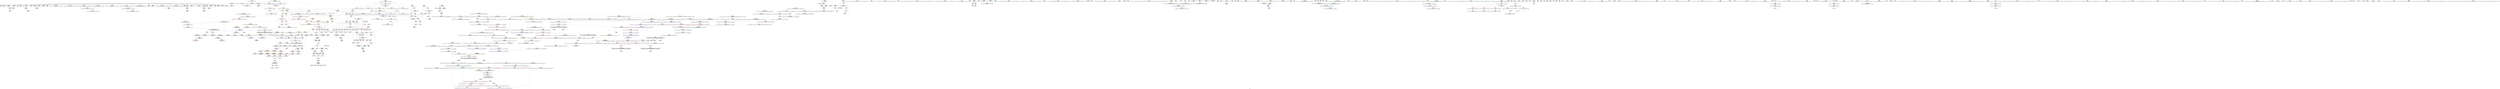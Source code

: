 digraph "SVFG" {
	label="SVFG";

	Node0x560ddd1ab8c0 [shape=record,color=grey,label="{NodeID: 0\nNullPtr}"];
	Node0x560ddd1ab8c0 -> Node0x560ddd1df610[style=solid];
	Node0x560ddd1ab8c0 -> Node0x560ddd1df710[style=solid];
	Node0x560ddd1ab8c0 -> Node0x560ddd1df7e0[style=solid];
	Node0x560ddd1ab8c0 -> Node0x560ddd1df8b0[style=solid];
	Node0x560ddd1ab8c0 -> Node0x560ddd1df980[style=solid];
	Node0x560ddd1ab8c0 -> Node0x560ddd1dfa50[style=solid];
	Node0x560ddd1ab8c0 -> Node0x560ddd1dfb20[style=solid];
	Node0x560ddd1ab8c0 -> Node0x560ddd1dfbf0[style=solid];
	Node0x560ddd1ab8c0 -> Node0x560ddd1dfcc0[style=solid];
	Node0x560ddd1ab8c0 -> Node0x560ddd1dfd90[style=solid];
	Node0x560ddd1ab8c0 -> Node0x560ddd1dfe60[style=solid];
	Node0x560ddd1ab8c0 -> Node0x560ddd1dff30[style=solid];
	Node0x560ddd1ab8c0 -> Node0x560ddd1e0000[style=solid];
	Node0x560ddd1ab8c0 -> Node0x560ddd1e00d0[style=solid];
	Node0x560ddd1ab8c0 -> Node0x560ddd1e01a0[style=solid];
	Node0x560ddd1ab8c0 -> Node0x560ddd1e0270[style=solid];
	Node0x560ddd1ab8c0 -> Node0x560ddd1e0340[style=solid];
	Node0x560ddd1ab8c0 -> Node0x560ddd1e0410[style=solid];
	Node0x560ddd1ab8c0 -> Node0x560ddd1e04e0[style=solid];
	Node0x560ddd1ab8c0 -> Node0x560ddd1da2d0[style=solid];
	Node0x560ddd1ab8c0 -> Node0x560ddd1da3a0[style=solid];
	Node0x560ddd1ab8c0 -> Node0x560ddd1da470[style=solid];
	Node0x560ddd1ab8c0 -> Node0x560ddd1e2bd0[style=solid];
	Node0x560ddd1e3690 [shape=record,color=blue,label="{NodeID: 443\n195\<--191\n__x.addr\<--__x\n_ZSt9make_pairIRiS0_ESt4pairINSt17__decay_and_stripIT_E6__typeENS2_IT0_E6__typeEEOS3_OS6_\n}"];
	Node0x560ddd1e3690 -> Node0x560ddd1e8c00[style=dashed];
	Node0x560ddd1e6b80 [shape=record,color=purple,label="{NodeID: 277\n1045\<--872\noffset_0\<--\n}"];
	Node0x560ddd1e6b80 -> Node0x560ddd1e2630[style=solid];
	Node0x560ddd284af0 [shape=record,color=black,label="{NodeID: 1218\n580 = PHI(456, )\n}"];
	Node0x560ddd1d6cd0 [shape=record,color=green,label="{NodeID: 111\n517\<--518\nehselector.slot\<--ehselector.slot_field_insensitive\n_Z4sol2v\n}"];
	Node0x560ddd1d6cd0 -> Node0x560ddd1ec0d0[style=solid];
	Node0x560ddd1d6cd0 -> Node0x560ddd1f4fd0[style=solid];
	Node0x560ddd1d6cd0 -> Node0x560ddd1f57f0[style=solid];
	Node0x560ddd1e08f0 [shape=record,color=red,label="{NodeID: 388\n767\<--749\n\<--a\nmain\n}"];
	Node0x560ddd1e08f0 -> Node0x560ddd20ec20[style=solid];
	Node0x560ddd1dbb60 [shape=record,color=black,label="{NodeID: 222\n826\<--825\n\<--this1\n_ZNSt4pairIiiEC2IRiS2_Lb1EEEOT_OT0_\n}"];
	Node0x560ddd27e090 [shape=record,color=black,label="{NodeID: 1163\n458 = PHI(536, 554, 577, 592, 607, )\n1st arg _Z9reachebleiii }"];
	Node0x560ddd27e090 -> Node0x560ddd1f47b0[style=solid];
	Node0x560ddd1d7f20 [shape=record,color=green,label="{NodeID: 56\n115\<--116\n_ZNKSt7__cxx1112basic_stringIcSt11char_traitsIcESaIcEE4sizeEv\<--_ZNKSt7__cxx1112basic_stringIcSt11char_traitsIcESaIcEE4sizeEv_field_insensitive\n}"];
	Node0x560ddd20c520 [shape=record,color=grey,label="{NodeID: 831\n146 = Binary(145, 144, )\n}"];
	Node0x560ddd20c520 -> Node0x560ddd1e31b0[style=solid];
	Node0x560ddd1f60e0 [shape=record,color=blue,label="{NodeID: 499\n818\<--814\n__x.addr\<--__x\n_ZNSt4pairIiiEC2IRiS2_Lb1EEEOT_OT0_\n}"];
	Node0x560ddd1f60e0 -> Node0x560ddd1e0d00[style=dashed];
	Node0x560ddd1e9900 [shape=record,color=red,label="{NodeID: 333\n404\<--377\nexn\<--exn.slot\n_ZStplIcSt11char_traitsIcESaIcEENSt7__cxx1112basic_stringIT_T0_T1_EERKS8_PKS5_\n}"];
	Node0x560ddd1df0d0 [shape=record,color=green,label="{NodeID: 167\n993\<--994\n__b.addr\<--__b.addr_field_insensitive\n_ZSt4swapIcENSt9enable_ifIXsr6__and_ISt6__not_ISt15__is_tuple_likeIT_EESt21is_move_constructibleIS3_ESt18is_move_assignableIS3_EEE5valueEvE4typeERS3_SC_\n}"];
	Node0x560ddd1df0d0 -> Node0x560ddd1e1e10[style=solid];
	Node0x560ddd1df0d0 -> Node0x560ddd1e1ee0[style=solid];
	Node0x560ddd1df0d0 -> Node0x560ddd1f71f0[style=solid];
	Node0x560ddd1d3600 [shape=record,color=green,label="{NodeID: 1\n7\<--1\n__dso_handle\<--dummyObj\nGlob }"];
	Node0x560ddd1e3760 [shape=record,color=blue,label="{NodeID: 444\n197\<--192\n__y.addr\<--__y\n_ZSt9make_pairIRiS0_ESt4pairINSt17__decay_and_stripIT_E6__typeENS2_IT0_E6__typeEEOS3_OS6_\n}"];
	Node0x560ddd1e3760 -> Node0x560ddd1e8cd0[style=dashed];
	Node0x560ddd1e6c50 [shape=record,color=purple,label="{NodeID: 278\n1047\<--874\noffset_0\<--\n}"];
	Node0x560ddd1e6c50 -> Node0x560ddd1f6690[style=solid];
	Node0x560ddd284c30 [shape=record,color=black,label="{NodeID: 1219\n481 = PHI()\n}"];
	Node0x560ddd284c30 -> Node0x560ddd20e320[style=solid];
	Node0x560ddd1d6da0 [shape=record,color=green,label="{NodeID: 112\n519\<--520\nagg.tmp\<--agg.tmp_field_insensitive\n_Z4sol2v\n}"];
	Node0x560ddd1d6da0 -> Node0x560ddd1e5c10[style=solid];
	Node0x560ddd1d6da0 -> Node0x560ddd1e5ce0[style=solid];
	Node0x560ddd1e09c0 [shape=record,color=red,label="{NodeID: 389\n777\<--749\n\<--a\nmain\n}"];
	Node0x560ddd1dbc30 [shape=record,color=black,label="{NodeID: 223\n872\<--844\n\<--__first\n_ZSt9__reverseIN9__gnu_cxx17__normal_iteratorIPcNSt7__cxx1112basic_stringIcSt11char_traitsIcESaIcEEEEEEvT_SA_St26random_access_iterator_tag\n}"];
	Node0x560ddd1dbc30 -> Node0x560ddd1e6b80[style=solid];
	Node0x560ddd27e2d0 [shape=record,color=black,label="{NodeID: 1164\n459 = PHI(537, 556, 579, 594, 609, )\n2nd arg _Z9reachebleiii }"];
	Node0x560ddd27e2d0 -> Node0x560ddd1f4880[style=solid];
	Node0x560ddd1d8020 [shape=record,color=green,label="{NodeID: 57\n124\<--125\n_ZNSt7__cxx1112basic_stringIcSt11char_traitsIcESaIcEEixEm\<--_ZNSt7__cxx1112basic_stringIcSt11char_traitsIcESaIcEEixEm_field_insensitive\n}"];
	Node0x560ddd247a60 [shape=record,color=yellow,style=double,label="{NodeID: 998\n139V_1 = ENCHI(MR_139V_0)\npts\{748 \}\nFun[main]}"];
	Node0x560ddd247a60 -> Node0x560ddd1e0820[style=dashed];
	Node0x560ddd20c6a0 [shape=record,color=grey,label="{NodeID: 832\n630 = Binary(629, 279, )\n}"];
	Node0x560ddd20c6a0 -> Node0x560ddd1f5310[style=solid];
	Node0x560ddd1f61b0 [shape=record,color=blue,label="{NodeID: 500\n820\<--815\n__y.addr\<--__y\n_ZNSt4pairIiiEC2IRiS2_Lb1EEEOT_OT0_\n}"];
	Node0x560ddd1f61b0 -> Node0x560ddd1e0dd0[style=dashed];
	Node0x560ddd1e99d0 [shape=record,color=red,label="{NodeID: 334\n405\<--379\nsel\<--ehselector.slot\n_ZStplIcSt11char_traitsIcESaIcEENSt7__cxx1112basic_stringIT_T0_T1_EERKS8_PKS5_\n}"];
	Node0x560ddd1df1a0 [shape=record,color=green,label="{NodeID: 168\n995\<--996\n__tmp\<--__tmp_field_insensitive\n_ZSt4swapIcENSt9enable_ifIXsr6__and_ISt6__not_ISt15__is_tuple_likeIT_EESt21is_move_constructibleIS3_ESt18is_move_assignableIS3_EEE5valueEvE4typeERS3_SC_\n|{|<s1>111}}"];
	Node0x560ddd1df1a0 -> Node0x560ddd1f72c0[style=solid];
	Node0x560ddd1df1a0:s1 -> Node0x560ddd280040[style=solid,color=red];
	Node0x560ddd1d3690 [shape=record,color=green,label="{NodeID: 2\n8\<--1\n.str\<--dummyObj\nGlob }"];
	Node0x560ddd2436d0 [shape=record,color=yellow,style=double,label="{NodeID: 943\n14V_1 = ENCHI(MR_14V_0)\npts\{12 14 \}\nFun[_Z8do_movesNSt7__cxx1112basic_stringIcSt11char_traitsIcESaIcEEE]|{<s0>8}}"];
	Node0x560ddd2436d0:s0 -> Node0x560ddd248980[style=dashed,color=red];
	Node0x560ddd1e3830 [shape=record,color=blue,label="{NodeID: 445\n218\<--108\na\<--\n_Z3solv\n}"];
	Node0x560ddd1e3830 -> Node0x560ddd2335f0[style=dashed];
	Node0x560ddd1e6d20 [shape=record,color=purple,label="{NodeID: 279\n1048\<--875\noffset_0\<--\n}"];
	Node0x560ddd1e6d20 -> Node0x560ddd1e2700[style=solid];
	Node0x560ddd284d30 [shape=record,color=black,label="{NodeID: 1220\n485 = PHI()\n}"];
	Node0x560ddd284d30 -> Node0x560ddd20e320[style=solid];
	Node0x560ddd1d6e70 [shape=record,color=green,label="{NodeID: 113\n521\<--522\nagg.tmp45\<--agg.tmp45_field_insensitive\n_Z4sol2v\n}"];
	Node0x560ddd1d6e70 -> Node0x560ddd1e5db0[style=solid];
	Node0x560ddd1d6e70 -> Node0x560ddd1e5e80[style=solid];
	Node0x560ddd1e0a90 [shape=record,color=red,label="{NodeID: 390\n787\<--749\n\<--a\nmain\n}"];
	Node0x560ddd1e0a90 -> Node0x560ddd20b920[style=solid];
	Node0x560ddd1dbd00 [shape=record,color=black,label="{NodeID: 224\n875\<--846\n\<--__last\n_ZSt9__reverseIN9__gnu_cxx17__normal_iteratorIPcNSt7__cxx1112basic_stringIcSt11char_traitsIcESaIcEEEEEEvT_SA_St26random_access_iterator_tag\n}"];
	Node0x560ddd1dbd00 -> Node0x560ddd1e6d20[style=solid];
	Node0x560ddd27e510 [shape=record,color=black,label="{NodeID: 1165\n813 = PHI(193, )\n0th arg _ZNSt4pairIiiEC2IRiS2_Lb1EEEOT_OT0_ }"];
	Node0x560ddd27e510 -> Node0x560ddd1f6010[style=solid];
	Node0x560ddd1d8120 [shape=record,color=green,label="{NodeID: 58\n178\<--179\n_ZSt9make_pairIRiS0_ESt4pairINSt17__decay_and_stripIT_E6__typeENS2_IT0_E6__typeEEOS3_OS6_\<--_ZSt9make_pairIRiS0_ESt4pairINSt17__decay_and_stripIT_E6__typeENS2_IT0_E6__typeEEOS3_OS6__field_insensitive\n}"];
	Node0x560ddd20c820 [shape=record,color=grey,label="{NodeID: 833\n159 = Binary(158, 157, )\n}"];
	Node0x560ddd20c820 -> Node0x560ddd1e3280[style=solid];
	Node0x560ddd1f6280 [shape=record,color=blue,label="{NodeID: 501\n827\<--830\nfirst\<--\n_ZNSt4pairIiiEC2IRiS2_Lb1EEEOT_OT0_\n|{<s0>11}}"];
	Node0x560ddd1f6280:s0 -> Node0x560ddd2517a0[style=dashed,color=blue];
	Node0x560ddd1e9aa0 [shape=record,color=red,label="{NodeID: 335\n427\<--421\n\<--__x.addr\n_ZSteqIiiEbRKSt4pairIT_T0_ES5_\n}"];
	Node0x560ddd1e9aa0 -> Node0x560ddd1e58d0[style=solid];
	Node0x560ddd1df270 [shape=record,color=green,label="{NodeID: 169\n1001\<--1002\n_ZSt4moveIRcEONSt16remove_referenceIT_E4typeEOS2_\<--_ZSt4moveIRcEONSt16remove_referenceIT_E4typeEOS2__field_insensitive\n}"];
	Node0x560ddd1d3d50 [shape=record,color=green,label="{NodeID: 3\n11\<--1\n\<--dummyObj\nCan only get source location for instruction, argument, global var or function.}"];
	Node0x560ddd1e3900 [shape=record,color=blue,label="{NodeID: 446\n218\<--265\na\<--inc\n_Z3solv\n}"];
	Node0x560ddd1e3900 -> Node0x560ddd2335f0[style=dashed];
	Node0x560ddd1e6df0 [shape=record,color=purple,label="{NodeID: 280\n928\<--927\n_M_current\<--this1\n_ZN9__gnu_cxx17__normal_iteratorIPcNSt7__cxx1112basic_stringIcSt11char_traitsIcESaIcEEEEmmEv\n}"];
	Node0x560ddd1e6df0 -> Node0x560ddd1e15f0[style=solid];
	Node0x560ddd1e6df0 -> Node0x560ddd1f6aa0[style=solid];
	Node0x560ddd284e30 [shape=record,color=black,label="{NodeID: 1221\n557 = PHI(456, )\n}"];
	Node0x560ddd1d6f40 [shape=record,color=green,label="{NodeID: 114\n523\<--524\nref.tmp\<--ref.tmp_field_insensitive\n_Z4sol2v\n|{|<s1>64}}"];
	Node0x560ddd1d6f40 -> Node0x560ddd1db410[style=solid];
	Node0x560ddd1d6f40:s1 -> Node0x560ddd276d90[style=solid,color=red];
	Node0x560ddd2335f0 [shape=record,color=black,label="{NodeID: 889\nMR_48V_3 = PHI(MR_48V_4, MR_48V_2, )\npts\{219 \}\n}"];
	Node0x560ddd2335f0 -> Node0x560ddd1e8e70[style=dashed];
	Node0x560ddd2335f0 -> Node0x560ddd1e8f40[style=dashed];
	Node0x560ddd2335f0 -> Node0x560ddd1e3900[style=dashed];
	Node0x560ddd1e0b60 [shape=record,color=red,label="{NodeID: 391\n810\<--807\n\<--__t.addr\n_ZSt7forwardIRiEOT_RNSt16remove_referenceIS1_E4typeE\n}"];
	Node0x560ddd1e0b60 -> Node0x560ddd1dba90[style=solid];
	Node0x560ddd1dbdd0 [shape=record,color=black,label="{NodeID: 225\n871\<--850\n\<--agg.tmp\n_ZSt9__reverseIN9__gnu_cxx17__normal_iteratorIPcNSt7__cxx1112basic_stringIcSt11char_traitsIcESaIcEEEEEEvT_SA_St26random_access_iterator_tag\n}"];
	Node0x560ddd1dbdd0 -> Node0x560ddd1e6ab0[style=solid];
	Node0x560ddd27e620 [shape=record,color=black,label="{NodeID: 1166\n814 = PHI(202, )\n1st arg _ZNSt4pairIiiEC2IRiS2_Lb1EEEOT_OT0_ }"];
	Node0x560ddd27e620 -> Node0x560ddd1f60e0[style=solid];
	Node0x560ddd1d8220 [shape=record,color=green,label="{NodeID: 59\n193\<--194\nretval\<--retval_field_insensitive\n_ZSt9make_pairIRiS0_ESt4pairINSt17__decay_and_stripIT_E6__typeENS2_IT0_E6__typeEEOS3_OS6_\n|{|<s1>11}}"];
	Node0x560ddd1d8220 -> Node0x560ddd1daf30[style=solid];
	Node0x560ddd1d8220:s1 -> Node0x560ddd27e510[style=solid,color=red];
	Node0x560ddd247c20 [shape=record,color=yellow,style=double,label="{NodeID: 1000\n14V_1 = ENCHI(MR_14V_0)\npts\{12 14 \}\nFun[main]|{<s0>90|<s1>90}}"];
	Node0x560ddd247c20:s0 -> Node0x560ddd22f470[style=dashed,color=red];
	Node0x560ddd247c20:s1 -> Node0x560ddd22f630[style=dashed,color=red];
	Node0x560ddd20c9a0 [shape=record,color=grey,label="{NodeID: 834\n614 = Binary(613, 612, )\n}"];
	Node0x560ddd20c9a0 -> Node0x560ddd1f5240[style=solid];
	Node0x560ddd1f6350 [shape=record,color=blue,label="{NodeID: 502\n832\<--835\nsecond\<--\n_ZNSt4pairIiiEC2IRiS2_Lb1EEEOT_OT0_\n|{<s0>11}}"];
	Node0x560ddd1f6350:s0 -> Node0x560ddd2517a0[style=dashed,color=blue];
	Node0x560ddd1e9b70 [shape=record,color=red,label="{NodeID: 336\n435\<--421\n\<--__x.addr\n_ZSteqIiiEbRKSt4pairIT_T0_ES5_\n}"];
	Node0x560ddd1e9b70 -> Node0x560ddd1e5a70[style=solid];
	Node0x560ddd1df370 [shape=record,color=green,label="{NodeID: 170\n1017\<--1018\nthis.addr\<--this.addr_field_insensitive\n_ZNK9__gnu_cxx17__normal_iteratorIPcNSt7__cxx1112basic_stringIcSt11char_traitsIcESaIcEEEEdeEv\n}"];
	Node0x560ddd1df370 -> Node0x560ddd1e2220[style=solid];
	Node0x560ddd1df370 -> Node0x560ddd1f7530[style=solid];
	Node0x560ddd1d3de0 [shape=record,color=green,label="{NodeID: 4\n15\<--1\n.str.1\<--dummyObj\nGlob }"];
	Node0x560ddd2438c0 [shape=record,color=yellow,style=double,label="{NodeID: 945\n84V_1 = ENCHI(MR_84V_0)\npts\{2410000 5260000 \}\nFun[_ZSteqIiiEbRKSt4pairIT_T0_ES5_]}"];
	Node0x560ddd2438c0 -> Node0x560ddd1e9eb0[style=dashed];
	Node0x560ddd1e39d0 [shape=record,color=blue,label="{NodeID: 447\n222\<--269\nexn.slot\<--\n_Z3solv\n}"];
	Node0x560ddd1e39d0 -> Node0x560ddd1e9010[style=dashed];
	Node0x560ddd1e6ec0 [shape=record,color=purple,label="{NodeID: 281\n930\<--929\nincdec.ptr\<--\n_ZN9__gnu_cxx17__normal_iteratorIPcNSt7__cxx1112basic_stringIcSt11char_traitsIcESaIcEEEEmmEv\n}"];
	Node0x560ddd1e6ec0 -> Node0x560ddd1f6aa0[style=solid];
	Node0x560ddd284f70 [shape=record,color=black,label="{NodeID: 1222\n538 = PHI(456, )\n}"];
	Node0x560ddd1dc330 [shape=record,color=green,label="{NodeID: 115\n525\<--526\nref.tmp53\<--ref.tmp53_field_insensitive\n_Z4sol2v\n|{|<s1>64}}"];
	Node0x560ddd1dc330 -> Node0x560ddd1db4e0[style=solid];
	Node0x560ddd1dc330:s1 -> Node0x560ddd27d810[style=solid,color=red];
	Node0x560ddd1e0c30 [shape=record,color=red,label="{NodeID: 392\n825\<--816\nthis1\<--this.addr\n_ZNSt4pairIiiEC2IRiS2_Lb1EEEOT_OT0_\n}"];
	Node0x560ddd1e0c30 -> Node0x560ddd1dbb60[style=solid];
	Node0x560ddd1e0c30 -> Node0x560ddd1e65d0[style=solid];
	Node0x560ddd1e0c30 -> Node0x560ddd1e66a0[style=solid];
	Node0x560ddd1dbea0 [shape=record,color=black,label="{NodeID: 226\n874\<--852\n\<--agg.tmp4\n_ZSt9__reverseIN9__gnu_cxx17__normal_iteratorIPcNSt7__cxx1112basic_stringIcSt11char_traitsIcESaIcEEEEEEvT_SA_St26random_access_iterator_tag\n}"];
	Node0x560ddd1dbea0 -> Node0x560ddd1e6c50[style=solid];
	Node0x560ddd27e730 [shape=record,color=black,label="{NodeID: 1167\n815 = PHI(206, )\n2nd arg _ZNSt4pairIiiEC2IRiS2_Lb1EEEOT_OT0_ }"];
	Node0x560ddd27e730 -> Node0x560ddd1f61b0[style=solid];
	Node0x560ddd1d82f0 [shape=record,color=green,label="{NodeID: 60\n195\<--196\n__x.addr\<--__x.addr_field_insensitive\n_ZSt9make_pairIRiS0_ESt4pairINSt17__decay_and_stripIT_E6__typeENS2_IT0_E6__typeEEOS3_OS6_\n}"];
	Node0x560ddd1d82f0 -> Node0x560ddd1e8c00[style=solid];
	Node0x560ddd1d82f0 -> Node0x560ddd1e3690[style=solid];
	Node0x560ddd247d00 [shape=record,color=yellow,style=double,label="{NodeID: 1001\n135V_1 = ENCHI(MR_135V_0)\npts\{1 \}\nFun[main]}"];
	Node0x560ddd247d00 -> Node0x560ddd1e7af0[style=dashed];
	Node0x560ddd247d00 -> Node0x560ddd1e7bc0[style=dashed];
	Node0x560ddd20cb20 [shape=record,color=grey,label="{NodeID: 835\n164 = Binary(163, 162, )\n}"];
	Node0x560ddd20cb20 -> Node0x560ddd1e3350[style=solid];
	Node0x560ddd1f6420 [shape=record,color=blue,label="{NodeID: 503\n854\<--842\ncoerce.dive\<--__first.coerce\n_ZSt9__reverseIN9__gnu_cxx17__normal_iteratorIPcNSt7__cxx1112basic_stringIcSt11char_traitsIcESaIcEEEEEEvT_SA_St26random_access_iterator_tag\n|{|<s2>94}}"];
	Node0x560ddd1f6420 -> Node0x560ddd23b2f0[style=dashed];
	Node0x560ddd1f6420 -> Node0x560ddd23d0f0[style=dashed];
	Node0x560ddd1f6420:s2 -> Node0x560ddd249220[style=dashed,color=red];
	Node0x560ddd1e9c40 [shape=record,color=red,label="{NodeID: 337\n430\<--423\n\<--__y.addr\n_ZSteqIiiEbRKSt4pairIT_T0_ES5_\n}"];
	Node0x560ddd1e9c40 -> Node0x560ddd1e59a0[style=solid];
	Node0x560ddd1df440 [shape=record,color=green,label="{NodeID: 171\n1026\<--1027\n__t.addr\<--__t.addr_field_insensitive\n_ZSt4moveIRcEONSt16remove_referenceIT_E4typeEOS2_\n}"];
	Node0x560ddd1df440 -> Node0x560ddd1e23c0[style=solid];
	Node0x560ddd1df440 -> Node0x560ddd1f7600[style=solid];
	Node0x560ddd1d3e70 [shape=record,color=green,label="{NodeID: 5\n17\<--1\n.str.2\<--dummyObj\nGlob }"];
	Node0x560ddd243a00 [shape=record,color=yellow,style=double,label="{NodeID: 946\n82V_1 = ENCHI(MR_82V_0)\npts\{2390001 5240001 \}\nFun[_ZSteqIiiEbRKSt4pairIT_T0_ES5_]}"];
	Node0x560ddd243a00 -> Node0x560ddd1e9f80[style=dashed];
	Node0x560ddd1e3aa0 [shape=record,color=blue,label="{NodeID: 448\n224\<--271\nehselector.slot\<--\n_Z3solv\n}"];
	Node0x560ddd1e3aa0 -> Node0x560ddd1e90e0[style=dashed];
	Node0x560ddd1e6f90 [shape=record,color=purple,label="{NodeID: 282\n957\<--953\ncoerce.dive\<--__a\n_ZSt9iter_swapIN9__gnu_cxx17__normal_iteratorIPcNSt7__cxx1112basic_stringIcSt11char_traitsIcESaIcEEEEES9_EvT_T0_\n}"];
	Node0x560ddd1e6f90 -> Node0x560ddd1f6d10[style=solid];
	Node0x560ddd2850b0 [shape=record,color=black,label="{NodeID: 1223\n650 = PHI(190, )\n}"];
	Node0x560ddd2850b0 -> Node0x560ddd1f5580[style=solid];
	Node0x560ddd1dc400 [shape=record,color=green,label="{NodeID: 116\n527\<--528\nagg.tmp54\<--agg.tmp54_field_insensitive\n_Z4sol2v\n|{<s0>63}}"];
	Node0x560ddd1dc400:s0 -> Node0x560ddd27d040[style=solid,color=red];
	Node0x560ddd1e0d00 [shape=record,color=red,label="{NodeID: 393\n828\<--818\n\<--__x.addr\n_ZNSt4pairIiiEC2IRiS2_Lb1EEEOT_OT0_\n|{<s0>92}}"];
	Node0x560ddd1e0d00:s0 -> Node0x560ddd27f7a0[style=solid,color=red];
	Node0x560ddd1dbf70 [shape=record,color=black,label="{NodeID: 227\n903\<--920\n_ZN9__gnu_cxxeqIPcNSt7__cxx1112basic_stringIcSt11char_traitsIcESaIcEEEEEbRKNS_17__normal_iteratorIT_T0_EESD__ret\<--cmp\n_ZN9__gnu_cxxeqIPcNSt7__cxx1112basic_stringIcSt11char_traitsIcESaIcEEEEEbRKNS_17__normal_iteratorIT_T0_EESD_\n|{<s0>94}}"];
	Node0x560ddd1dbf70:s0 -> Node0x560ddd284680[style=solid,color=blue];
	Node0x560ddd27e840 [shape=record,color=black,label="{NodeID: 1168\n989 = PHI(961, )\n0th arg _ZSt4swapIcENSt9enable_ifIXsr6__and_ISt6__not_ISt15__is_tuple_likeIT_EESt21is_move_constructibleIS3_ESt18is_move_assignableIS3_EEE5valueEvE4typeERS3_SC_ }"];
	Node0x560ddd27e840 -> Node0x560ddd1f7120[style=solid];
	Node0x560ddd1d83c0 [shape=record,color=green,label="{NodeID: 61\n197\<--198\n__y.addr\<--__y.addr_field_insensitive\n_ZSt9make_pairIRiS0_ESt4pairINSt17__decay_and_stripIT_E6__typeENS2_IT0_E6__typeEEOS3_OS6_\n}"];
	Node0x560ddd1d83c0 -> Node0x560ddd1e8cd0[style=solid];
	Node0x560ddd1d83c0 -> Node0x560ddd1e3760[style=solid];
	Node0x560ddd20cca0 [shape=record,color=grey,label="{NodeID: 836\n170 = Binary(169, 108, )\n}"];
	Node0x560ddd20cca0 -> Node0x560ddd1e3420[style=solid];
	Node0x560ddd1f64f0 [shape=record,color=blue,label="{NodeID: 504\n856\<--843\ncoerce.dive1\<--__last.coerce\n_ZSt9__reverseIN9__gnu_cxx17__normal_iteratorIPcNSt7__cxx1112basic_stringIcSt11char_traitsIcESaIcEEEEEEvT_SA_St26random_access_iterator_tag\n|{|<s1>94|<s2>95|<s3>95}}"];
	Node0x560ddd1f64f0 -> Node0x560ddd23d5f0[style=dashed];
	Node0x560ddd1f64f0:s1 -> Node0x560ddd249220[style=dashed,color=red];
	Node0x560ddd1f64f0:s2 -> Node0x560ddd1e15f0[style=dashed,color=red];
	Node0x560ddd1f64f0:s3 -> Node0x560ddd1f6aa0[style=dashed,color=red];
	Node0x560ddd1e9d10 [shape=record,color=red,label="{NodeID: 338\n438\<--423\n\<--__y.addr\n_ZSteqIiiEbRKSt4pairIT_T0_ES5_\n}"];
	Node0x560ddd1e9d10 -> Node0x560ddd1e5b40[style=solid];
	Node0x560ddd1df510 [shape=record,color=green,label="{NodeID: 172\n52\<--1031\n_GLOBAL__sub_I_Ripatti_1_1.cpp\<--_GLOBAL__sub_I_Ripatti_1_1.cpp_field_insensitive\n}"];
	Node0x560ddd1df510 -> Node0x560ddd1e2ad0[style=solid];
	Node0x560ddd1d3f00 [shape=record,color=green,label="{NodeID: 6\n19\<--1\n.str.3\<--dummyObj\nGlob }"];
	Node0x560ddd1e3b70 [shape=record,color=blue,label="{NodeID: 449\n226\<--274\na1\<--\n_Z3solv\n}"];
	Node0x560ddd1e3b70 -> Node0x560ddd23c1f0[style=dashed];
	Node0x560ddd1e7060 [shape=record,color=purple,label="{NodeID: 283\n959\<--955\ncoerce.dive1\<--__b\n_ZSt9iter_swapIN9__gnu_cxx17__normal_iteratorIPcNSt7__cxx1112basic_stringIcSt11char_traitsIcESaIcEEEEES9_EvT_T0_\n}"];
	Node0x560ddd1e7060 -> Node0x560ddd1f6de0[style=solid];
	Node0x560ddd285280 [shape=record,color=black,label="{NodeID: 1224\n654 = PHI(95, )\n}"];
	Node0x560ddd285280 -> Node0x560ddd1f5650[style=solid];
	Node0x560ddd1dc4d0 [shape=record,color=green,label="{NodeID: 117\n565\<--566\n_ZNSt7__cxx1112basic_stringIcSt11char_traitsIcESaIcEEpLEPKc\<--_ZNSt7__cxx1112basic_stringIcSt11char_traitsIcESaIcEEpLEPKc_field_insensitive\n}"];
	Node0x560ddd2344f0 [shape=record,color=black,label="{NodeID: 892\nMR_141V_3 = PHI(MR_141V_4, MR_141V_2, )\npts\{750 \}\n}"];
	Node0x560ddd2344f0 -> Node0x560ddd1e08f0[style=dashed];
	Node0x560ddd2344f0 -> Node0x560ddd1e09c0[style=dashed];
	Node0x560ddd2344f0 -> Node0x560ddd1e0a90[style=dashed];
	Node0x560ddd2344f0 -> Node0x560ddd1f5e70[style=dashed];
	Node0x560ddd1e0dd0 [shape=record,color=red,label="{NodeID: 394\n833\<--820\n\<--__y.addr\n_ZNSt4pairIiiEC2IRiS2_Lb1EEEOT_OT0_\n|{<s0>93}}"];
	Node0x560ddd1e0dd0:s0 -> Node0x560ddd27f7a0[style=solid,color=red];
	Node0x560ddd1dc040 [shape=record,color=black,label="{NodeID: 228\n922\<--927\n_ZN9__gnu_cxx17__normal_iteratorIPcNSt7__cxx1112basic_stringIcSt11char_traitsIcESaIcEEEEmmEv_ret\<--this1\n_ZN9__gnu_cxx17__normal_iteratorIPcNSt7__cxx1112basic_stringIcSt11char_traitsIcESaIcEEEEmmEv\n|{<s0>95|<s1>101}}"];
	Node0x560ddd1dc040:s0 -> Node0x560ddd284790[style=solid,color=blue];
	Node0x560ddd1dc040:s1 -> Node0x560ddd2867b0[style=solid,color=blue];
	Node0x560ddd27e950 [shape=record,color=black,label="{NodeID: 1169\n990 = PHI(964, )\n1st arg _ZSt4swapIcENSt9enable_ifIXsr6__and_ISt6__not_ISt15__is_tuple_likeIT_EESt21is_move_constructibleIS3_ESt18is_move_assignableIS3_EEE5valueEvE4typeERS3_SC_ }"];
	Node0x560ddd27e950 -> Node0x560ddd1f71f0[style=solid];
	Node0x560ddd1d8490 [shape=record,color=green,label="{NodeID: 62\n203\<--204\n_ZSt7forwardIRiEOT_RNSt16remove_referenceIS1_E4typeE\<--_ZSt7forwardIRiEOT_RNSt16remove_referenceIS1_E4typeE_field_insensitive\n}"];
	Node0x560ddd20ce20 [shape=record,color=grey,label="{NodeID: 837\n592 = Binary(590, 591, )\n|{<s0>50}}"];
	Node0x560ddd20ce20:s0 -> Node0x560ddd27e090[style=solid,color=red];
	Node0x560ddd1f65c0 [shape=record,color=blue, style = dotted,label="{NodeID: 505\n1044\<--1046\noffset_0\<--dummyVal\n_ZSt9__reverseIN9__gnu_cxx17__normal_iteratorIPcNSt7__cxx1112basic_stringIcSt11char_traitsIcESaIcEEEEEEvT_SA_St26random_access_iterator_tag\n}"];
	Node0x560ddd1f65c0 -> Node0x560ddd1e1040[style=dashed];
	Node0x560ddd1f65c0 -> Node0x560ddd1f65c0[style=dashed];
	Node0x560ddd1f65c0 -> Node0x560ddd23c6f0[style=dashed];
	Node0x560ddd1e9de0 [shape=record,color=red,label="{NodeID: 339\n429\<--428\n\<--first\n_ZSteqIiiEbRKSt4pairIT_T0_ES5_\n}"];
	Node0x560ddd1e9de0 -> Node0x560ddd20fb20[style=solid];
	Node0x560ddd1df610 [shape=record,color=black,label="{NodeID: 173\n2\<--3\ndummyVal\<--dummyVal\n}"];
	Node0x560ddd1d3f90 [shape=record,color=green,label="{NodeID: 7\n21\<--1\n.str.4\<--dummyObj\nGlob }"];
	Node0x560ddd243bf0 [shape=record,color=yellow,style=double,label="{NodeID: 948\n86V_1 = ENCHI(MR_86V_0)\npts\{2410001 5260001 \}\nFun[_ZSteqIiiEbRKSt4pairIT_T0_ES5_]}"];
	Node0x560ddd243bf0 -> Node0x560ddd1ea050[style=dashed];
	Node0x560ddd1e3c40 [shape=record,color=blue,label="{NodeID: 450\n226\<--287\na1\<--inc9\n_Z3solv\n}"];
	Node0x560ddd1e3c40 -> Node0x560ddd23c1f0[style=dashed];
	Node0x560ddd1e7130 [shape=record,color=purple,label="{NodeID: 284\n975\<--974\n_M_current\<--this1\n_ZN9__gnu_cxx17__normal_iteratorIPcNSt7__cxx1112basic_stringIcSt11char_traitsIcESaIcEEEEppEv\n}"];
	Node0x560ddd1e7130 -> Node0x560ddd1e1ad0[style=solid];
	Node0x560ddd1e7130 -> Node0x560ddd1f6f80[style=solid];
	Node0x560ddd2853c0 [shape=record,color=black,label="{NodeID: 1225\n657 = PHI(418, )\n}"];
	Node0x560ddd2853c0 -> Node0x560ddd20d720[style=solid];
	Node0x560ddd1dc5a0 [shape=record,color=green,label="{NodeID: 118\n634\<--635\n_ZNSt7__cxx1112basic_stringIcSt11char_traitsIcESaIcEE5beginEv\<--_ZNSt7__cxx1112basic_stringIcSt11char_traitsIcESaIcEE5beginEv_field_insensitive\n}"];
	Node0x560ddd2349f0 [shape=record,color=black,label="{NodeID: 893\nMR_102V_3 = PHI(MR_102V_5, MR_102V_2, )\npts\{510 \}\n}"];
	Node0x560ddd2349f0 -> Node0x560ddd1eaae0[style=dashed];
	Node0x560ddd2349f0 -> Node0x560ddd1eabb0[style=dashed];
	Node0x560ddd2349f0 -> Node0x560ddd1eac80[style=dashed];
	Node0x560ddd2349f0 -> Node0x560ddd1ead50[style=dashed];
	Node0x560ddd2349f0 -> Node0x560ddd1eae20[style=dashed];
	Node0x560ddd2349f0 -> Node0x560ddd1eaef0[style=dashed];
	Node0x560ddd2349f0 -> Node0x560ddd1f4e30[style=dashed];
	Node0x560ddd2349f0 -> Node0x560ddd1f50a0[style=dashed];
	Node0x560ddd2349f0 -> Node0x560ddd2349f0[style=dashed];
	Node0x560ddd1e0ea0 [shape=record,color=red,label="{NodeID: 395\n830\<--829\n\<--call\n_ZNSt4pairIiiEC2IRiS2_Lb1EEEOT_OT0_\n}"];
	Node0x560ddd1e0ea0 -> Node0x560ddd1f6280[style=solid];
	Node0x560ddd1dc110 [shape=record,color=black,label="{NodeID: 229\n933\<--948\n_ZN9__gnu_cxxltIPcNSt7__cxx1112basic_stringIcSt11char_traitsIcESaIcEEEEEbRKNS_17__normal_iteratorIT_T0_EESD__ret\<--cmp\n_ZN9__gnu_cxxltIPcNSt7__cxx1112basic_stringIcSt11char_traitsIcESaIcEEEEEbRKNS_17__normal_iteratorIT_T0_EESD_\n|{<s0>96}}"];
	Node0x560ddd1dc110:s0 -> Node0x560ddd2848a0[style=solid,color=blue];
	Node0x560ddd27ea60 [shape=record,color=black,label="{NodeID: 1170\n842 = PHI(731, )\n0th arg _ZSt9__reverseIN9__gnu_cxx17__normal_iteratorIPcNSt7__cxx1112basic_stringIcSt11char_traitsIcESaIcEEEEEEvT_SA_St26random_access_iterator_tag }"];
	Node0x560ddd27ea60 -> Node0x560ddd1f6420[style=solid];
	Node0x560ddd1d8590 [shape=record,color=green,label="{NodeID: 63\n208\<--209\n_ZNSt4pairIiiEC2IRiS2_Lb1EEEOT_OT0_\<--_ZNSt4pairIiiEC2IRiS2_Lb1EEEOT_OT0__field_insensitive\n}"];
	Node0x560ddd20cfa0 [shape=record,color=grey,label="{NodeID: 838\n476 = Binary(473, 475, )\n}"];
	Node0x560ddd20cfa0 -> Node0x560ddd20d2a0[style=solid];
	Node0x560ddd1f6690 [shape=record,color=blue, style = dotted,label="{NodeID: 506\n1047\<--1049\noffset_0\<--dummyVal\n_ZSt9__reverseIN9__gnu_cxx17__normal_iteratorIPcNSt7__cxx1112basic_stringIcSt11char_traitsIcESaIcEEEEEEvT_SA_St26random_access_iterator_tag\n}"];
	Node0x560ddd1f6690 -> Node0x560ddd1e1110[style=dashed];
	Node0x560ddd1f6690 -> Node0x560ddd1f6690[style=dashed];
	Node0x560ddd1f6690 -> Node0x560ddd23cbf0[style=dashed];
	Node0x560ddd1e9eb0 [shape=record,color=red,label="{NodeID: 340\n432\<--431\n\<--first1\n_ZSteqIiiEbRKSt4pairIT_T0_ES5_\n}"];
	Node0x560ddd1e9eb0 -> Node0x560ddd20fb20[style=solid];
	Node0x560ddd1df710 [shape=record,color=black,label="{NodeID: 174\n268\<--3\n\<--dummyVal\n_Z3solv\n}"];
	Node0x560ddd1d4020 [shape=record,color=green,label="{NodeID: 8\n23\<--1\n_ZSt4cout\<--dummyObj\nGlob }"];
	Node0x560ddd1e3d10 [shape=record,color=blue,label="{NodeID: 451\n230\<--108\nb\<--\n_Z3solv\n}"];
	Node0x560ddd1e3d10 -> Node0x560ddd2425f0[style=dashed];
	Node0x560ddd1e7200 [shape=record,color=purple,label="{NodeID: 285\n977\<--976\nincdec.ptr\<--\n_ZN9__gnu_cxx17__normal_iteratorIPcNSt7__cxx1112basic_stringIcSt11char_traitsIcESaIcEEEEppEv\n}"];
	Node0x560ddd1e7200 -> Node0x560ddd1f6f80[style=solid];
	Node0x560ddd285500 [shape=record,color=black,label="{NodeID: 1226\n663 = PHI()\n}"];
	Node0x560ddd1dc670 [shape=record,color=green,label="{NodeID: 119\n639\<--640\n_ZNSt7__cxx1112basic_stringIcSt11char_traitsIcESaIcEE3endEv\<--_ZNSt7__cxx1112basic_stringIcSt11char_traitsIcESaIcEE3endEv_field_insensitive\n}"];
	Node0x560ddd234ef0 [shape=record,color=black,label="{NodeID: 894\nMR_104V_3 = PHI(MR_104V_4, MR_104V_2, )\npts\{512 \}\n}"];
	Node0x560ddd234ef0 -> Node0x560ddd1eafc0[style=dashed];
	Node0x560ddd234ef0 -> Node0x560ddd1eb090[style=dashed];
	Node0x560ddd234ef0 -> Node0x560ddd1eb160[style=dashed];
	Node0x560ddd234ef0 -> Node0x560ddd1eb230[style=dashed];
	Node0x560ddd234ef0 -> Node0x560ddd1eb300[style=dashed];
	Node0x560ddd234ef0 -> Node0x560ddd1eb3d0[style=dashed];
	Node0x560ddd234ef0 -> Node0x560ddd1f5170[style=dashed];
	Node0x560ddd234ef0 -> Node0x560ddd1f5240[style=dashed];
	Node0x560ddd234ef0 -> Node0x560ddd234ef0[style=dashed];
	Node0x560ddd1e0f70 [shape=record,color=red,label="{NodeID: 396\n835\<--834\n\<--call2\n_ZNSt4pairIiiEC2IRiS2_Lb1EEEOT_OT0_\n}"];
	Node0x560ddd1e0f70 -> Node0x560ddd1f6350[style=solid];
	Node0x560ddd1dc1e0 [shape=record,color=black,label="{NodeID: 230\n969\<--974\n_ZN9__gnu_cxx17__normal_iteratorIPcNSt7__cxx1112basic_stringIcSt11char_traitsIcESaIcEEEEppEv_ret\<--this1\n_ZN9__gnu_cxx17__normal_iteratorIPcNSt7__cxx1112basic_stringIcSt11char_traitsIcESaIcEEEEppEv\n|{<s0>100}}"];
	Node0x560ddd1dc1e0:s0 -> Node0x560ddd286610[style=solid,color=blue];
	Node0x560ddd27eb70 [shape=record,color=black,label="{NodeID: 1171\n843 = PHI(733, )\n1st arg _ZSt9__reverseIN9__gnu_cxx17__normal_iteratorIPcNSt7__cxx1112basic_stringIcSt11char_traitsIcESaIcEEEEEEvT_SA_St26random_access_iterator_tag }"];
	Node0x560ddd27eb70 -> Node0x560ddd1f64f0[style=solid];
	Node0x560ddd1d8690 [shape=record,color=green,label="{NodeID: 64\n213\<--214\n_Z3solv\<--_Z3solv_field_insensitive\n}"];
	Node0x560ddd20d120 [shape=record,color=grey,label="{NodeID: 839\n681 = Binary(680, 108, )\n}"];
	Node0x560ddd20d120 -> Node0x560ddd1f58c0[style=solid];
	Node0x560ddd1f6760 [shape=record,color=blue,label="{NodeID: 507\n899\<--896\n.addr\<--\n_ZSt19__iterator_categoryIN9__gnu_cxx17__normal_iteratorIPcNSt7__cxx1112basic_stringIcSt11char_traitsIcESaIcEEEEEENSt15iterator_traitsIT_E17iterator_categoryERKSB_\n}"];
	Node0x560ddd1e9f80 [shape=record,color=red,label="{NodeID: 341\n437\<--436\n\<--second\n_ZSteqIiiEbRKSt4pairIT_T0_ES5_\n}"];
	Node0x560ddd1e9f80 -> Node0x560ddd20f6a0[style=solid];
	Node0x560ddd1df7e0 [shape=record,color=black,label="{NodeID: 175\n269\<--3\n\<--dummyVal\n_Z3solv\n}"];
	Node0x560ddd1df7e0 -> Node0x560ddd1e39d0[style=solid];
	Node0x560ddd1d4120 [shape=record,color=green,label="{NodeID: 9\n24\<--1\n_ZSt4cerr\<--dummyObj\nGlob }"];
	Node0x560ddd243de0 [shape=record,color=yellow,style=double,label="{NodeID: 950\n80V_1 = ENCHI(MR_80V_0)\npts\{2390000 5240000 \}\nFun[_ZSteqIiiEbRKSt4pairIT_T0_ES5_]}"];
	Node0x560ddd243de0 -> Node0x560ddd1e9de0[style=dashed];
	Node0x560ddd1e3de0 [shape=record,color=blue,label="{NodeID: 452\n230\<--302\nb\<--inc18\n_Z3solv\n}"];
	Node0x560ddd1e3de0 -> Node0x560ddd2425f0[style=dashed];
	Node0x560ddd1e72d0 [shape=record,color=purple,label="{NodeID: 286\n986\<--985\n_M_current\<--this1\n_ZNK9__gnu_cxx17__normal_iteratorIPcNSt7__cxx1112basic_stringIcSt11char_traitsIcESaIcEEEE4baseEv\n}"];
	Node0x560ddd1e72d0 -> Node0x560ddd1e45d0[style=solid];
	Node0x560ddd2855d0 [shape=record,color=black,label="{NodeID: 1227\n664 = PHI()\n}"];
	Node0x560ddd1dc770 [shape=record,color=green,label="{NodeID: 120\n648\<--649\n_ZSt7reverseIN9__gnu_cxx17__normal_iteratorIPcNSt7__cxx1112basic_stringIcSt11char_traitsIcESaIcEEEEEEvT_SA_\<--_ZSt7reverseIN9__gnu_cxx17__normal_iteratorIPcNSt7__cxx1112basic_stringIcSt11char_traitsIcESaIcEEEEEEvT_SA__field_insensitive\n}"];
	Node0x560ddd2353f0 [shape=record,color=black,label="{NodeID: 895\nMR_106V_3 = PHI(MR_106V_4, MR_106V_2, )\npts\{514 \}\n}"];
	Node0x560ddd2353f0 -> Node0x560ddd1eb4a0[style=dashed];
	Node0x560ddd2353f0 -> Node0x560ddd1eb570[style=dashed];
	Node0x560ddd2353f0 -> Node0x560ddd1eb640[style=dashed];
	Node0x560ddd2353f0 -> Node0x560ddd1eb710[style=dashed];
	Node0x560ddd2353f0 -> Node0x560ddd1eb7e0[style=dashed];
	Node0x560ddd2353f0 -> Node0x560ddd1eb8b0[style=dashed];
	Node0x560ddd2353f0 -> Node0x560ddd1eb980[style=dashed];
	Node0x560ddd2353f0 -> Node0x560ddd1eba50[style=dashed];
	Node0x560ddd2353f0 -> Node0x560ddd1ebb20[style=dashed];
	Node0x560ddd2353f0 -> Node0x560ddd1ebbf0[style=dashed];
	Node0x560ddd2353f0 -> Node0x560ddd1ebcc0[style=dashed];
	Node0x560ddd2353f0 -> Node0x560ddd1ebd90[style=dashed];
	Node0x560ddd2353f0 -> Node0x560ddd1ebe60[style=dashed];
	Node0x560ddd2353f0 -> Node0x560ddd1ebf30[style=dashed];
	Node0x560ddd2353f0 -> Node0x560ddd1f5310[style=dashed];
	Node0x560ddd1e1040 [shape=record,color=red,label="{NodeID: 397\n878\<--877\n\<--coerce.dive5\n_ZSt9__reverseIN9__gnu_cxx17__normal_iteratorIPcNSt7__cxx1112basic_stringIcSt11char_traitsIcESaIcEEEEEEvT_SA_St26random_access_iterator_tag\n|{<s0>99}}"];
	Node0x560ddd1e1040:s0 -> Node0x560ddd27d960[style=solid,color=red];
	Node0x560ddd1e45d0 [shape=record,color=black,label="{NodeID: 231\n980\<--986\n_ZNK9__gnu_cxx17__normal_iteratorIPcNSt7__cxx1112basic_stringIcSt11char_traitsIcESaIcEEEE4baseEv_ret\<--_M_current\n_ZNK9__gnu_cxx17__normal_iteratorIPcNSt7__cxx1112basic_stringIcSt11char_traitsIcESaIcEEEE4baseEv\n|{<s0>102|<s1>103|<s2>104|<s3>105}}"];
	Node0x560ddd1e45d0:s0 -> Node0x560ddd2868f0[style=solid,color=blue];
	Node0x560ddd1e45d0:s1 -> Node0x560ddd286ac0[style=solid,color=blue];
	Node0x560ddd1e45d0:s2 -> Node0x560ddd286c00[style=solid,color=blue];
	Node0x560ddd1e45d0:s3 -> Node0x560ddd286d40[style=solid,color=blue];
	Node0x560ddd27ec80 [shape=record,color=black,label="{NodeID: 1172\n923 = PHI(846, 846, )\n0th arg _ZN9__gnu_cxx17__normal_iteratorIPcNSt7__cxx1112basic_stringIcSt11char_traitsIcESaIcEEEEmmEv }"];
	Node0x560ddd27ec80 -> Node0x560ddd1f69d0[style=solid];
	Node0x560ddd1d8790 [shape=record,color=green,label="{NodeID: 65\n216\<--217\nans\<--ans_field_insensitive\n_Z3solv\n|{<s0>13|<s1>16|<s2>19|<s3>22}}"];
	Node0x560ddd1d8790:s0 -> Node0x560ddd280670[style=solid,color=red];
	Node0x560ddd1d8790:s1 -> Node0x560ddd280670[style=solid,color=red];
	Node0x560ddd1d8790:s2 -> Node0x560ddd280670[style=solid,color=red];
	Node0x560ddd1d8790:s3 -> Node0x560ddd280670[style=solid,color=red];
	Node0x560ddd2481c0 [shape=record,color=yellow,style=double,label="{NodeID: 1006\n20V_1 = ENCHI(MR_20V_0)\npts\{8450000 8470000 \}\nFun[_ZN9__gnu_cxxltIPcNSt7__cxx1112basic_stringIcSt11char_traitsIcESaIcEEEEEbRKNS_17__normal_iteratorIT_T0_EESD_]}"];
	Node0x560ddd2481c0 -> Node0x560ddd1e1860[style=dashed];
	Node0x560ddd2481c0 -> Node0x560ddd1e1930[style=dashed];
	Node0x560ddd20d2a0 [shape=record,color=grey,label="{NodeID: 840\n477 = Binary(476, 478, )\n}"];
	Node0x560ddd20d2a0 -> Node0x560ddd1f4950[style=solid];
	Node0x560ddd1f6830 [shape=record,color=blue,label="{NodeID: 508\n906\<--904\n__lhs.addr\<--__lhs\n_ZN9__gnu_cxxeqIPcNSt7__cxx1112basic_stringIcSt11char_traitsIcESaIcEEEEEbRKNS_17__normal_iteratorIT_T0_EESD_\n}"];
	Node0x560ddd1f6830 -> Node0x560ddd1e11e0[style=dashed];
	Node0x560ddd1ea050 [shape=record,color=red,label="{NodeID: 342\n440\<--439\n\<--second2\n_ZSteqIiiEbRKSt4pairIT_T0_ES5_\n}"];
	Node0x560ddd1ea050 -> Node0x560ddd20f6a0[style=solid];
	Node0x560ddd1df8b0 [shape=record,color=black,label="{NodeID: 176\n271\<--3\n\<--dummyVal\n_Z3solv\n}"];
	Node0x560ddd1df8b0 -> Node0x560ddd1e3aa0[style=solid];
	Node0x560ddd1d4220 [shape=record,color=green,label="{NodeID: 10\n25\<--1\n.str.5\<--dummyObj\nGlob }"];
	Node0x560ddd1e3eb0 [shape=record,color=blue,label="{NodeID: 453\n234\<--305\nb20\<--\n_Z3solv\n}"];
	Node0x560ddd1e3eb0 -> Node0x560ddd2385f0[style=dashed];
	Node0x560ddd1e73a0 [shape=record,color=purple,label="{NodeID: 287\n1021\<--1020\n_M_current\<--this1\n_ZNK9__gnu_cxx17__normal_iteratorIPcNSt7__cxx1112basic_stringIcSt11char_traitsIcESaIcEEEEdeEv\n}"];
	Node0x560ddd1e73a0 -> Node0x560ddd1e22f0[style=solid];
	Node0x560ddd2856a0 [shape=record,color=black,label="{NodeID: 1228\n674 = PHI()\n}"];
	Node0x560ddd1dc870 [shape=record,color=green,label="{NodeID: 121\n702\<--703\n__first\<--__first_field_insensitive\n_ZSt7reverseIN9__gnu_cxx17__normal_iteratorIPcNSt7__cxx1112basic_stringIcSt11char_traitsIcESaIcEEEEEEvT_SA_\n|{|<s2>80}}"];
	Node0x560ddd1dc870 -> Node0x560ddd1db5b0[style=solid];
	Node0x560ddd1dc870 -> Node0x560ddd1e5f50[style=solid];
	Node0x560ddd1dc870:s2 -> Node0x560ddd276e60[style=solid,color=red];
	Node0x560ddd1e1110 [shape=record,color=red,label="{NodeID: 398\n880\<--879\n\<--coerce.dive6\n_ZSt9__reverseIN9__gnu_cxx17__normal_iteratorIPcNSt7__cxx1112basic_stringIcSt11char_traitsIcESaIcEEEEEEvT_SA_St26random_access_iterator_tag\n|{<s0>99}}"];
	Node0x560ddd1e1110:s0 -> Node0x560ddd27da70[style=solid,color=red];
	Node0x560ddd1e4660 [shape=record,color=black,label="{NodeID: 232\n1015\<--1022\n_ZNK9__gnu_cxx17__normal_iteratorIPcNSt7__cxx1112basic_stringIcSt11char_traitsIcESaIcEEEEdeEv_ret\<--\n_ZNK9__gnu_cxx17__normal_iteratorIPcNSt7__cxx1112basic_stringIcSt11char_traitsIcESaIcEEEEdeEv\n|{<s0>106|<s1>107}}"];
	Node0x560ddd1e4660:s0 -> Node0x560ddd286e80[style=solid,color=blue];
	Node0x560ddd1e4660:s1 -> Node0x560ddd27d3d0[style=solid,color=blue];
	Node0x560ddd27edd0 [shape=record,color=black,label="{NodeID: 1173\n934 = PHI(844, )\n0th arg _ZN9__gnu_cxxltIPcNSt7__cxx1112basic_stringIcSt11char_traitsIcESaIcEEEEEbRKNS_17__normal_iteratorIT_T0_EESD_ }"];
	Node0x560ddd27edd0 -> Node0x560ddd1f6b70[style=solid];
	Node0x560ddd1d8860 [shape=record,color=green,label="{NodeID: 66\n218\<--219\na\<--a_field_insensitive\n_Z3solv\n}"];
	Node0x560ddd1d8860 -> Node0x560ddd1e8e70[style=solid];
	Node0x560ddd1d8860 -> Node0x560ddd1e8f40[style=solid];
	Node0x560ddd1d8860 -> Node0x560ddd1e3830[style=solid];
	Node0x560ddd1d8860 -> Node0x560ddd1e3900[style=solid];
	Node0x560ddd20d420 [shape=record,color=grey,label="{NodeID: 841\n475 = Binary(474, 108, )\n}"];
	Node0x560ddd20d420 -> Node0x560ddd20cfa0[style=solid];
	Node0x560ddd1f6900 [shape=record,color=blue,label="{NodeID: 509\n908\<--905\n__rhs.addr\<--__rhs\n_ZN9__gnu_cxxeqIPcNSt7__cxx1112basic_stringIcSt11char_traitsIcESaIcEEEEEbRKNS_17__normal_iteratorIT_T0_EESD_\n}"];
	Node0x560ddd1f6900 -> Node0x560ddd1e12b0[style=dashed];
	Node0x560ddd1ea120 [shape=record,color=red,label="{NodeID: 343\n480\<--460\n\<--x.addr\n_Z9reachebleiii\n}"];
	Node0x560ddd1df980 [shape=record,color=black,label="{NodeID: 177\n346\<--3\n\<--dummyVal\n_Z3solv\n}"];
	Node0x560ddd1d4320 [shape=record,color=green,label="{NodeID: 11\n27\<--1\n.str.6\<--dummyObj\nGlob }"];
	Node0x560ddd1e3f80 [shape=record,color=blue,label="{NodeID: 454\n234\<--317\nb20\<--inc28\n_Z3solv\n}"];
	Node0x560ddd1e3f80 -> Node0x560ddd2385f0[style=dashed];
	Node0x560ddd1e7470 [shape=record,color=red,label="{NodeID: 288\n250\<--10\n\<--X\n_Z3solv\n}"];
	Node0x560ddd1e7470 -> Node0x560ddd20fca0[style=solid];
	Node0x560ddd285770 [shape=record,color=black,label="{NodeID: 1229\n602 = PHI()\n}"];
	Node0x560ddd1dc940 [shape=record,color=green,label="{NodeID: 122\n704\<--705\n__last\<--__last_field_insensitive\n_ZSt7reverseIN9__gnu_cxx17__normal_iteratorIPcNSt7__cxx1112basic_stringIcSt11char_traitsIcESaIcEEEEEEvT_SA_\n}"];
	Node0x560ddd1dc940 -> Node0x560ddd1db680[style=solid];
	Node0x560ddd1dc940 -> Node0x560ddd1e6020[style=solid];
	Node0x560ddd1e11e0 [shape=record,color=red,label="{NodeID: 399\n912\<--906\n\<--__lhs.addr\n_ZN9__gnu_cxxeqIPcNSt7__cxx1112basic_stringIcSt11char_traitsIcESaIcEEEEEbRKNS_17__normal_iteratorIT_T0_EESD_\n|{<s0>102}}"];
	Node0x560ddd1e11e0:s0 -> Node0x560ddd27fa00[style=solid,color=red];
	Node0x560ddd1e4730 [shape=record,color=black,label="{NodeID: 233\n1024\<--1029\n_ZSt4moveIRcEONSt16remove_referenceIT_E4typeEOS2__ret\<--\n_ZSt4moveIRcEONSt16remove_referenceIT_E4typeEOS2_\n|{<s0>109|<s1>110|<s2>111}}"];
	Node0x560ddd1e4730:s0 -> Node0x560ddd27d4e0[style=solid,color=blue];
	Node0x560ddd1e4730:s1 -> Node0x560ddd27d5f0[style=solid,color=blue];
	Node0x560ddd1e4730:s2 -> Node0x560ddd27d700[style=solid,color=blue];
	Node0x560ddd27eee0 [shape=record,color=black,label="{NodeID: 1174\n935 = PHI(846, )\n1st arg _ZN9__gnu_cxxltIPcNSt7__cxx1112basic_stringIcSt11char_traitsIcESaIcEEEEEbRKNS_17__normal_iteratorIT_T0_EESD_ }"];
	Node0x560ddd27eee0 -> Node0x560ddd1f6c40[style=solid];
	Node0x560ddd1d8930 [shape=record,color=green,label="{NodeID: 67\n220\<--221\nref.tmp\<--ref.tmp_field_insensitive\n_Z3solv\n|{<s0>13}}"];
	Node0x560ddd1d8930:s0 -> Node0x560ddd280230[style=solid,color=red];
	Node0x560ddd20d5a0 [shape=record,color=grey,label="{NodeID: 842\n599 = Binary(598, 597, )\n}"];
	Node0x560ddd20d5a0 -> Node0x560ddd1f5170[style=solid];
	Node0x560ddd1f69d0 [shape=record,color=blue,label="{NodeID: 510\n924\<--923\nthis.addr\<--this\n_ZN9__gnu_cxx17__normal_iteratorIPcNSt7__cxx1112basic_stringIcSt11char_traitsIcESaIcEEEEmmEv\n}"];
	Node0x560ddd1f69d0 -> Node0x560ddd1e1520[style=dashed];
	Node0x560ddd1ea1f0 [shape=record,color=red,label="{NodeID: 344\n484\<--462\n\<--y.addr\n_Z9reachebleiii\n}"];
	Node0x560ddd1dfa50 [shape=record,color=black,label="{NodeID: 178\n347\<--3\n\<--dummyVal\n_Z3solv\n}"];
	Node0x560ddd1dfa50 -> Node0x560ddd1e41f0[style=solid];
	Node0x560ddd1d4420 [shape=record,color=green,label="{NodeID: 12\n29\<--1\n.str.7\<--dummyObj\nGlob }"];
	Node0x560ddd1e4050 [shape=record,color=blue,label="{NodeID: 455\n321\<--320\n\<--call32\n_Z3solv\n}"];
	Node0x560ddd1e7540 [shape=record,color=red,label="{NodeID: 289\n274\<--10\n\<--X\n_Z3solv\n}"];
	Node0x560ddd1e7540 -> Node0x560ddd1e3b70[style=solid];
	Node0x560ddd285840 [shape=record,color=black,label="{NodeID: 1230\n617 = PHI()\n}"];
	Node0x560ddd1dca10 [shape=record,color=green,label="{NodeID: 123\n706\<--707\nagg.tmp\<--agg.tmp_field_insensitive\n_ZSt7reverseIN9__gnu_cxx17__normal_iteratorIPcNSt7__cxx1112basic_stringIcSt11char_traitsIcESaIcEEEEEEvT_SA_\n}"];
	Node0x560ddd1dca10 -> Node0x560ddd1db750[style=solid];
	Node0x560ddd1dca10 -> Node0x560ddd1e60f0[style=solid];
	Node0x560ddd1e12b0 [shape=record,color=red,label="{NodeID: 400\n917\<--908\n\<--__rhs.addr\n_ZN9__gnu_cxxeqIPcNSt7__cxx1112basic_stringIcSt11char_traitsIcESaIcEEEEEbRKNS_17__normal_iteratorIT_T0_EESD_\n|{<s0>103}}"];
	Node0x560ddd1e12b0:s0 -> Node0x560ddd27fa00[style=solid,color=red];
	Node0x560ddd1e4800 [shape=record,color=purple,label="{NodeID: 234\n61\<--4\n\<--_ZStL8__ioinit\n__cxx_global_var_init\n}"];
	Node0x560ddd27eff0 [shape=record,color=black,label="{NodeID: 1175\n970 = PHI(844, )\n0th arg _ZN9__gnu_cxx17__normal_iteratorIPcNSt7__cxx1112basic_stringIcSt11char_traitsIcESaIcEEEEppEv }"];
	Node0x560ddd27eff0 -> Node0x560ddd1f6eb0[style=solid];
	Node0x560ddd1d8a00 [shape=record,color=green,label="{NodeID: 68\n222\<--223\nexn.slot\<--exn.slot_field_insensitive\n_Z3solv\n}"];
	Node0x560ddd1d8a00 -> Node0x560ddd1e9010[style=solid];
	Node0x560ddd1d8a00 -> Node0x560ddd1e39d0[style=solid];
	Node0x560ddd1d8a00 -> Node0x560ddd1e41f0[style=solid];
	Node0x560ddd20d720 [shape=record,color=grey,label="{NodeID: 843\n658 = Binary(657, 333, )\n}"];
	Node0x560ddd1f6aa0 [shape=record,color=blue,label="{NodeID: 511\n928\<--930\n_M_current\<--incdec.ptr\n_ZN9__gnu_cxx17__normal_iteratorIPcNSt7__cxx1112basic_stringIcSt11char_traitsIcESaIcEEEEmmEv\n|{<s0>95|<s1>101}}"];
	Node0x560ddd1f6aa0:s0 -> Node0x560ddd23b7f0[style=dashed,color=blue];
	Node0x560ddd1f6aa0:s1 -> Node0x560ddd23b7f0[style=dashed,color=blue];
	Node0x560ddd1ea2c0 [shape=record,color=red,label="{NodeID: 345\n473\<--464\n\<--moves.addr\n_Z9reachebleiii\n}"];
	Node0x560ddd1ea2c0 -> Node0x560ddd20cfa0[style=solid];
	Node0x560ddd1dfb20 [shape=record,color=black,label="{NodeID: 179\n349\<--3\n\<--dummyVal\n_Z3solv\n}"];
	Node0x560ddd1dfb20 -> Node0x560ddd1e42c0[style=solid];
	Node0x560ddd1d4520 [shape=record,color=green,label="{NodeID: 13\n31\<--1\n.str.8\<--dummyObj\nGlob }"];
	Node0x560ddd2441f0 [shape=record,color=yellow,style=double,label="{NodeID: 954\n175V_1 = ENCHI(MR_175V_0)\npts\{9540000 9560000 \}\nFun[_ZNK9__gnu_cxx17__normal_iteratorIPcNSt7__cxx1112basic_stringIcSt11char_traitsIcESaIcEEEEdeEv]}"];
	Node0x560ddd2441f0 -> Node0x560ddd1e22f0[style=dashed];
	Node0x560ddd1e4120 [shape=record,color=blue,label="{NodeID: 456\n327\<--326\n\<--call37\n_Z3solv\n}"];
	Node0x560ddd1e7610 [shape=record,color=red,label="{NodeID: 290\n535\<--10\n\<--X\n_Z4sol2v\n|{<s0>44}}"];
	Node0x560ddd1e7610:s0 -> Node0x560ddd27dcd0[style=solid,color=red];
	Node0x560ddd285910 [shape=record,color=black,label="{NodeID: 1231\n621 = PHI()\n}"];
	Node0x560ddd1dcae0 [shape=record,color=green,label="{NodeID: 124\n708\<--709\nagg.tmp2\<--agg.tmp2_field_insensitive\n_ZSt7reverseIN9__gnu_cxx17__normal_iteratorIPcNSt7__cxx1112basic_stringIcSt11char_traitsIcESaIcEEEEEEvT_SA_\n}"];
	Node0x560ddd1dcae0 -> Node0x560ddd1db820[style=solid];
	Node0x560ddd1dcae0 -> Node0x560ddd1e61c0[style=solid];
	Node0x560ddd1e1380 [shape=record,color=red,label="{NodeID: 401\n916\<--913\n\<--call\n_ZN9__gnu_cxxeqIPcNSt7__cxx1112basic_stringIcSt11char_traitsIcESaIcEEEEEbRKNS_17__normal_iteratorIT_T0_EESD_\n}"];
	Node0x560ddd1e1380 -> Node0x560ddd20f0a0[style=solid];
	Node0x560ddd1e48d0 [shape=record,color=purple,label="{NodeID: 235\n85\<--8\n\<--.str\n_Z7__neveri\n}"];
	Node0x560ddd27f100 [shape=record,color=black,label="{NodeID: 1176\n80 = PHI(337, 620, 662, 685, )\n0th arg _Z7__neveri }"];
	Node0x560ddd27f100 -> Node0x560ddd1e2cd0[style=solid];
	Node0x560ddd1d8ad0 [shape=record,color=green,label="{NodeID: 69\n224\<--225\nehselector.slot\<--ehselector.slot_field_insensitive\n_Z3solv\n}"];
	Node0x560ddd1d8ad0 -> Node0x560ddd1e90e0[style=solid];
	Node0x560ddd1d8ad0 -> Node0x560ddd1e3aa0[style=solid];
	Node0x560ddd1d8ad0 -> Node0x560ddd1e42c0[style=solid];
	Node0x560ddd2485d0 [shape=record,color=yellow,style=double,label="{NodeID: 1010\n34V_1 = ENCHI(MR_34V_0)\npts\{194 \}\nFun[_ZSt9make_pairIRiS0_ESt4pairINSt17__decay_and_stripIT_E6__typeENS2_IT0_E6__typeEEOS3_OS6_]}"];
	Node0x560ddd2485d0 -> Node0x560ddd1e8da0[style=dashed];
	Node0x560ddd20d8a0 [shape=record,color=grey,label="{NodeID: 844\n561 = Binary(560, 559, )\n}"];
	Node0x560ddd20d8a0 -> Node0x560ddd1f4e30[style=solid];
	Node0x560ddd1f6b70 [shape=record,color=blue,label="{NodeID: 512\n936\<--934\n__lhs.addr\<--__lhs\n_ZN9__gnu_cxxltIPcNSt7__cxx1112basic_stringIcSt11char_traitsIcESaIcEEEEEbRKNS_17__normal_iteratorIT_T0_EESD_\n}"];
	Node0x560ddd1f6b70 -> Node0x560ddd1e16c0[style=dashed];
	Node0x560ddd1ea390 [shape=record,color=red,label="{NodeID: 346\n474\<--464\n\<--moves.addr\n_Z9reachebleiii\n}"];
	Node0x560ddd1ea390 -> Node0x560ddd20d420[style=solid];
	Node0x560ddd1dfbf0 [shape=record,color=black,label="{NodeID: 180\n362\<--3\nlpad.val\<--dummyVal\n_Z3solv\n}"];
	Node0x560ddd1d4620 [shape=record,color=green,label="{NodeID: 14\n33\<--1\n.str.9\<--dummyObj\nGlob }"];
	Node0x560ddd1e41f0 [shape=record,color=blue,label="{NodeID: 457\n222\<--347\nexn.slot\<--\n_Z3solv\n}"];
	Node0x560ddd1e41f0 -> Node0x560ddd1e9010[style=dashed];
	Node0x560ddd1e76e0 [shape=record,color=red,label="{NodeID: 291\n541\<--10\n\<--X\n_Z4sol2v\n}"];
	Node0x560ddd1e76e0 -> Node0x560ddd1f4bc0[style=solid];
	Node0x560ddd285a10 [shape=record,color=black,label="{NodeID: 1232\n622 = PHI()\n}"];
	Node0x560ddd1dcbb0 [shape=record,color=green,label="{NodeID: 125\n710\<--711\nagg.tmp3\<--agg.tmp3_field_insensitive\n_ZSt7reverseIN9__gnu_cxx17__normal_iteratorIPcNSt7__cxx1112basic_stringIcSt11char_traitsIcESaIcEEEEEEvT_SA_\n}"];
	Node0x560ddd1e1450 [shape=record,color=red,label="{NodeID: 402\n919\<--918\n\<--call1\n_ZN9__gnu_cxxeqIPcNSt7__cxx1112basic_stringIcSt11char_traitsIcESaIcEEEEEbRKNS_17__normal_iteratorIT_T0_EESD_\n}"];
	Node0x560ddd1e1450 -> Node0x560ddd20f0a0[style=solid];
	Node0x560ddd1e49a0 [shape=record,color=purple,label="{NodeID: 236\n253\<--15\n\<--.str.1\n_Z3solv\n|{<s0>13}}"];
	Node0x560ddd1e49a0:s0 -> Node0x560ddd280840[style=solid,color=red];
	Node0x560ddd27f480 [shape=record,color=black,label="{NodeID: 1177\n191 = PHI(101, 10, 10, )\n0th arg _ZSt9make_pairIRiS0_ESt4pairINSt17__decay_and_stripIT_E6__typeENS2_IT0_E6__typeEEOS3_OS6_ }"];
	Node0x560ddd27f480 -> Node0x560ddd1e3690[style=solid];
	Node0x560ddd1d8ba0 [shape=record,color=green,label="{NodeID: 70\n226\<--227\na1\<--a1_field_insensitive\n_Z3solv\n}"];
	Node0x560ddd1d8ba0 -> Node0x560ddd1e91b0[style=solid];
	Node0x560ddd1d8ba0 -> Node0x560ddd1e9280[style=solid];
	Node0x560ddd1d8ba0 -> Node0x560ddd1e3b70[style=solid];
	Node0x560ddd1d8ba0 -> Node0x560ddd1e3c40[style=solid];
	Node0x560ddd20da20 [shape=record,color=grey,label="{NodeID: 845\n576 = Binary(574, 575, )\n|{<s0>48}}"];
	Node0x560ddd20da20:s0 -> Node0x560ddd27dcd0[style=solid,color=red];
	Node0x560ddd1f6c40 [shape=record,color=blue,label="{NodeID: 513\n938\<--935\n__rhs.addr\<--__rhs\n_ZN9__gnu_cxxltIPcNSt7__cxx1112basic_stringIcSt11char_traitsIcESaIcEEEEEbRKNS_17__normal_iteratorIT_T0_EESD_\n}"];
	Node0x560ddd1f6c40 -> Node0x560ddd1e1790[style=dashed];
	Node0x560ddd1ea460 [shape=record,color=red,label="{NodeID: 347\n489\<--466\n\<--dist\n_Z9reachebleiii\n}"];
	Node0x560ddd1ea460 -> Node0x560ddd210120[style=solid];
	Node0x560ddd1dfcc0 [shape=record,color=black,label="{NodeID: 181\n363\<--3\nlpad.val47\<--dummyVal\n_Z3solv\n}"];
	Node0x560ddd1d4720 [shape=record,color=green,label="{NodeID: 15\n35\<--1\n.str.10\<--dummyObj\nGlob }"];
	Node0x560ddd1e42c0 [shape=record,color=blue,label="{NodeID: 458\n224\<--349\nehselector.slot\<--\n_Z3solv\n}"];
	Node0x560ddd1e42c0 -> Node0x560ddd1e90e0[style=dashed];
	Node0x560ddd1e77b0 [shape=record,color=red,label="{NodeID: 292\n293\<--13\n\<--Y\n_Z3solv\n}"];
	Node0x560ddd1e77b0 -> Node0x560ddd20f220[style=solid];
	Node0x560ddd285b10 [shape=record,color=black,label="{NodeID: 1233\n633 = PHI()\n}"];
	Node0x560ddd285b10 -> Node0x560ddd1f53e0[style=solid];
	Node0x560ddd1dcc80 [shape=record,color=green,label="{NodeID: 126\n712\<--713\nundef.agg.tmp\<--undef.agg.tmp_field_insensitive\n_ZSt7reverseIN9__gnu_cxx17__normal_iteratorIPcNSt7__cxx1112basic_stringIcSt11char_traitsIcESaIcEEEEEEvT_SA_\n}"];
	Node0x560ddd2371f0 [shape=record,color=black,label="{NodeID: 901\nMR_6V_3 = PHI(MR_6V_4, MR_6V_2, )\npts\{100 \}\n}"];
	Node0x560ddd2371f0 -> Node0x560ddd1e7d60[style=dashed];
	Node0x560ddd2371f0 -> Node0x560ddd1e7e30[style=dashed];
	Node0x560ddd2371f0 -> Node0x560ddd1e7f00[style=dashed];
	Node0x560ddd2371f0 -> Node0x560ddd1e7fd0[style=dashed];
	Node0x560ddd2371f0 -> Node0x560ddd1e80a0[style=dashed];
	Node0x560ddd2371f0 -> Node0x560ddd1e3420[style=dashed];
	Node0x560ddd1e1520 [shape=record,color=red,label="{NodeID: 403\n927\<--924\nthis1\<--this.addr\n_ZN9__gnu_cxx17__normal_iteratorIPcNSt7__cxx1112basic_stringIcSt11char_traitsIcESaIcEEEEmmEv\n}"];
	Node0x560ddd1e1520 -> Node0x560ddd1dc040[style=solid];
	Node0x560ddd1e1520 -> Node0x560ddd1e6df0[style=solid];
	Node0x560ddd1e4a70 [shape=record,color=purple,label="{NodeID: 237\n281\<--17\n\<--.str.2\n_Z3solv\n|{<s0>16}}"];
	Node0x560ddd1e4a70:s0 -> Node0x560ddd280840[style=solid,color=red];
	Node0x560ddd27f610 [shape=record,color=black,label="{NodeID: 1178\n192 = PHI(103, 13, 13, )\n1st arg _ZSt9make_pairIRiS0_ESt4pairINSt17__decay_and_stripIT_E6__typeENS2_IT0_E6__typeEEOS3_OS6_ }"];
	Node0x560ddd27f610 -> Node0x560ddd1e3760[style=solid];
	Node0x560ddd1d8c70 [shape=record,color=green,label="{NodeID: 71\n228\<--229\nref.tmp5\<--ref.tmp5_field_insensitive\n_Z3solv\n|{<s0>16}}"];
	Node0x560ddd1d8c70:s0 -> Node0x560ddd280230[style=solid,color=red];
	Node0x560ddd20dba0 [shape=record,color=grey,label="{NodeID: 846\n584 = Binary(583, 582, )\n}"];
	Node0x560ddd20dba0 -> Node0x560ddd1f50a0[style=solid];
	Node0x560ddd1f6d10 [shape=record,color=blue,label="{NodeID: 514\n957\<--951\ncoerce.dive\<--__a.coerce\n_ZSt9iter_swapIN9__gnu_cxx17__normal_iteratorIPcNSt7__cxx1112basic_stringIcSt11char_traitsIcESaIcEEEEES9_EvT_T0_\n|{<s0>106}}"];
	Node0x560ddd1f6d10:s0 -> Node0x560ddd2441f0[style=dashed,color=red];
	Node0x560ddd1ea530 [shape=record,color=red,label="{NodeID: 348\n492\<--466\n\<--dist\n_Z9reachebleiii\n}"];
	Node0x560ddd1ea530 -> Node0x560ddd20e620[style=solid];
	Node0x560ddd1dfd90 [shape=record,color=black,label="{NodeID: 182\n394\<--3\n\<--dummyVal\n_ZStplIcSt11char_traitsIcESaIcEENSt7__cxx1112basic_stringIT_T0_T1_EERKS8_PKS5_\n}"];
	Node0x560ddd1d4820 [shape=record,color=green,label="{NodeID: 16\n37\<--1\nstdin\<--dummyObj\nGlob }"];
	Node0x560ddd1e4390 [shape=record,color=blue,label="{NodeID: 459\n371\<--369\n__lhs.addr\<--__lhs\n_ZStplIcSt11char_traitsIcESaIcEENSt7__cxx1112basic_stringIT_T0_T1_EERKS8_PKS5_\n}"];
	Node0x560ddd1e4390 -> Node0x560ddd1e9690[style=dashed];
	Node0x560ddd1e7880 [shape=record,color=red,label="{NodeID: 293\n305\<--13\n\<--Y\n_Z3solv\n}"];
	Node0x560ddd1e7880 -> Node0x560ddd1e3eb0[style=solid];
	Node0x560ddd285c70 [shape=record,color=black,label="{NodeID: 1234\n638 = PHI()\n}"];
	Node0x560ddd285c70 -> Node0x560ddd1f54b0[style=solid];
	Node0x560ddd1dcd50 [shape=record,color=green,label="{NodeID: 127\n722\<--723\nllvm.memcpy.p0i8.p0i8.i64\<--llvm.memcpy.p0i8.p0i8.i64_field_insensitive\n}"];
	Node0x560ddd2376f0 [shape=record,color=black,label="{NodeID: 902\nMR_8V_3 = PHI(MR_8V_4, MR_8V_2, )\npts\{102 \}\n|{|<s5>8}}"];
	Node0x560ddd2376f0 -> Node0x560ddd1e8170[style=dashed];
	Node0x560ddd2376f0 -> Node0x560ddd1e8240[style=dashed];
	Node0x560ddd2376f0 -> Node0x560ddd1e3280[style=dashed];
	Node0x560ddd2376f0 -> Node0x560ddd1e3350[style=dashed];
	Node0x560ddd2376f0 -> Node0x560ddd2376f0[style=dashed];
	Node0x560ddd2376f0:s5 -> Node0x560ddd248980[style=dashed,color=red];
	Node0x560ddd1e15f0 [shape=record,color=red,label="{NodeID: 404\n929\<--928\n\<--_M_current\n_ZN9__gnu_cxx17__normal_iteratorIPcNSt7__cxx1112basic_stringIcSt11char_traitsIcESaIcEEEEmmEv\n}"];
	Node0x560ddd1e15f0 -> Node0x560ddd1e6ec0[style=solid];
	Node0x560ddd1e4b40 [shape=record,color=purple,label="{NodeID: 238\n296\<--19\n\<--.str.3\n_Z3solv\n|{<s0>19}}"];
	Node0x560ddd1e4b40:s0 -> Node0x560ddd280840[style=solid,color=red];
	Node0x560ddd27f7a0 [shape=record,color=black,label="{NodeID: 1179\n806 = PHI(201, 205, 828, 833, )\n0th arg _ZSt7forwardIRiEOT_RNSt16remove_referenceIS1_E4typeE }"];
	Node0x560ddd27f7a0 -> Node0x560ddd1f5f40[style=solid];
	Node0x560ddd1d8d40 [shape=record,color=green,label="{NodeID: 72\n230\<--231\nb\<--b_field_insensitive\n_Z3solv\n}"];
	Node0x560ddd1d8d40 -> Node0x560ddd1e9350[style=solid];
	Node0x560ddd1d8d40 -> Node0x560ddd1e9420[style=solid];
	Node0x560ddd1d8d40 -> Node0x560ddd1e3d10[style=solid];
	Node0x560ddd1d8d40 -> Node0x560ddd1e3de0[style=solid];
	Node0x560ddd2488a0 [shape=record,color=yellow,style=double,label="{NodeID: 1013\n40V_1 = ENCHI(MR_40V_0)\npts\{1940000 1940001 \}\nFun[_ZSt9make_pairIRiS0_ESt4pairINSt17__decay_and_stripIT_E6__typeENS2_IT0_E6__typeEEOS3_OS6_]|{<s0>11|<s1>11}}"];
	Node0x560ddd2488a0:s0 -> Node0x560ddd1f6280[style=dashed,color=red];
	Node0x560ddd2488a0:s1 -> Node0x560ddd1f6350[style=dashed,color=red];
	Node0x560ddd20dd20 [shape=record,color=grey,label="{NodeID: 847\n579 = Binary(578, 108, )\n|{<s0>48}}"];
	Node0x560ddd20dd20:s0 -> Node0x560ddd27e2d0[style=solid,color=red];
	Node0x560ddd1f6de0 [shape=record,color=blue,label="{NodeID: 515\n959\<--952\ncoerce.dive1\<--__b.coerce\n_ZSt9iter_swapIN9__gnu_cxx17__normal_iteratorIPcNSt7__cxx1112basic_stringIcSt11char_traitsIcESaIcEEEEES9_EvT_T0_\n|{<s0>107}}"];
	Node0x560ddd1f6de0:s0 -> Node0x560ddd2441f0[style=dashed,color=red];
	Node0x560ddd1ea600 [shape=record,color=red,label="{NodeID: 349\n488\<--468\n\<--dxy\n_Z9reachebleiii\n}"];
	Node0x560ddd1ea600 -> Node0x560ddd210120[style=solid];
	Node0x560ddd1dfe60 [shape=record,color=black,label="{NodeID: 183\n395\<--3\n\<--dummyVal\n_ZStplIcSt11char_traitsIcESaIcEENSt7__cxx1112basic_stringIT_T0_T1_EERKS8_PKS5_\n}"];
	Node0x560ddd1dfe60 -> Node0x560ddd1f43a0[style=solid];
	Node0x560ddd1d4920 [shape=record,color=green,label="{NodeID: 17\n38\<--1\n.str.11\<--dummyObj\nGlob }"];
	Node0x560ddd1e4460 [shape=record,color=blue,label="{NodeID: 460\n373\<--370\n__rhs.addr\<--__rhs\n_ZStplIcSt11char_traitsIcESaIcEENSt7__cxx1112basic_stringIT_T0_T1_EERKS8_PKS5_\n}"];
	Node0x560ddd1e4460 -> Node0x560ddd1e9760[style=dashed];
	Node0x560ddd1e7950 [shape=record,color=red,label="{NodeID: 294\n536\<--13\n\<--Y\n_Z4sol2v\n|{<s0>44}}"];
	Node0x560ddd1e7950:s0 -> Node0x560ddd27e090[style=solid,color=red];
	Node0x560ddd285d70 [shape=record,color=black,label="{NodeID: 1235\n686 = PHI()\n}"];
	Node0x560ddd1dce50 [shape=record,color=green,label="{NodeID: 128\n728\<--729\n_ZSt19__iterator_categoryIN9__gnu_cxx17__normal_iteratorIPcNSt7__cxx1112basic_stringIcSt11char_traitsIcESaIcEEEEEENSt15iterator_traitsIT_E17iterator_categoryERKSB_\<--_ZSt19__iterator_categoryIN9__gnu_cxx17__normal_iteratorIPcNSt7__cxx1112basic_stringIcSt11char_traitsIcESaIcEEEEEENSt15iterator_traitsIT_E17iterator_categoryERKSB__field_insensitive\n}"];
	Node0x560ddd237bf0 [shape=record,color=black,label="{NodeID: 903\nMR_10V_3 = PHI(MR_10V_5, MR_10V_2, )\npts\{104 \}\n|{|<s5>8}}"];
	Node0x560ddd237bf0 -> Node0x560ddd1e8310[style=dashed];
	Node0x560ddd237bf0 -> Node0x560ddd1e83e0[style=dashed];
	Node0x560ddd237bf0 -> Node0x560ddd1e30e0[style=dashed];
	Node0x560ddd237bf0 -> Node0x560ddd1e31b0[style=dashed];
	Node0x560ddd237bf0 -> Node0x560ddd237bf0[style=dashed];
	Node0x560ddd237bf0:s5 -> Node0x560ddd248980[style=dashed,color=red];
	Node0x560ddd1e16c0 [shape=record,color=red,label="{NodeID: 405\n942\<--936\n\<--__lhs.addr\n_ZN9__gnu_cxxltIPcNSt7__cxx1112basic_stringIcSt11char_traitsIcESaIcEEEEEbRKNS_17__normal_iteratorIT_T0_EESD_\n|{<s0>104}}"];
	Node0x560ddd1e16c0:s0 -> Node0x560ddd27fa00[style=solid,color=red];
	Node0x560ddd1e4c10 [shape=record,color=purple,label="{NodeID: 239\n311\<--21\n\<--.str.4\n_Z3solv\n|{<s0>22}}"];
	Node0x560ddd1e4c10:s0 -> Node0x560ddd280840[style=solid,color=red];
	Node0x560ddd27fa00 [shape=record,color=black,label="{NodeID: 1180\n981 = PHI(912, 917, 942, 945, )\n0th arg _ZNK9__gnu_cxx17__normal_iteratorIPcNSt7__cxx1112basic_stringIcSt11char_traitsIcESaIcEEEE4baseEv }"];
	Node0x560ddd27fa00 -> Node0x560ddd1f7050[style=solid];
	Node0x560ddd1d8e10 [shape=record,color=green,label="{NodeID: 73\n232\<--233\nref.tmp14\<--ref.tmp14_field_insensitive\n_Z3solv\n|{<s0>19}}"];
	Node0x560ddd1d8e10:s0 -> Node0x560ddd280230[style=solid,color=red];
	Node0x560ddd248980 [shape=record,color=yellow,style=double,label="{NodeID: 1014\n42V_1 = ENCHI(MR_42V_0)\npts\{12 14 102 104 \}\nFun[_ZSt9make_pairIRiS0_ESt4pairINSt17__decay_and_stripIT_E6__typeENS2_IT0_E6__typeEEOS3_OS6_]|{<s0>11}}"];
	Node0x560ddd248980:s0 -> Node0x560ddd22f170[style=dashed,color=red];
	Node0x560ddd20dea0 [shape=record,color=grey,label="{NodeID: 848\n265 = Binary(264, 108, )\n}"];
	Node0x560ddd20dea0 -> Node0x560ddd1e3900[style=solid];
	Node0x560ddd1f6eb0 [shape=record,color=blue,label="{NodeID: 516\n971\<--970\nthis.addr\<--this\n_ZN9__gnu_cxx17__normal_iteratorIPcNSt7__cxx1112basic_stringIcSt11char_traitsIcESaIcEEEEppEv\n}"];
	Node0x560ddd1f6eb0 -> Node0x560ddd1e1a00[style=dashed];
	Node0x560ddd1ea6d0 [shape=record,color=red,label="{NodeID: 350\n494\<--468\n\<--dxy\n_Z9reachebleiii\n}"];
	Node0x560ddd1ea6d0 -> Node0x560ddd20e4a0[style=solid];
	Node0x560ddd1dff30 [shape=record,color=black,label="{NodeID: 184\n397\<--3\n\<--dummyVal\n_ZStplIcSt11char_traitsIcESaIcEENSt7__cxx1112basic_stringIT_T0_T1_EERKS8_PKS5_\n}"];
	Node0x560ddd1dff30 -> Node0x560ddd1f4470[style=solid];
	Node0x560ddd1d4a20 [shape=record,color=green,label="{NodeID: 18\n40\<--1\n.str.12\<--dummyObj\nGlob }"];
	Node0x560ddd1e4530 [shape=record,color=blue,label="{NodeID: 461\n375\<--384\nnrvo\<--\n_ZStplIcSt11char_traitsIcESaIcEENSt7__cxx1112basic_stringIT_T0_T1_EERKS8_PKS5_\n}"];
	Node0x560ddd1e4530 -> Node0x560ddd1f42d0[style=dashed];
	Node0x560ddd1e7a20 [shape=record,color=red,label="{NodeID: 295\n543\<--13\n\<--Y\n_Z4sol2v\n}"];
	Node0x560ddd1e7a20 -> Node0x560ddd1f4c90[style=solid];
	Node0x560ddd285e40 [shape=record,color=black,label="{NodeID: 1236\n687 = PHI()\n}"];
	Node0x560ddd1dcf50 [shape=record,color=green,label="{NodeID: 129\n735\<--736\n_ZSt9__reverseIN9__gnu_cxx17__normal_iteratorIPcNSt7__cxx1112basic_stringIcSt11char_traitsIcESaIcEEEEEEvT_SA_St26random_access_iterator_tag\<--_ZSt9__reverseIN9__gnu_cxx17__normal_iteratorIPcNSt7__cxx1112basic_stringIcSt11char_traitsIcESaIcEEEEEEvT_SA_St26random_access_iterator_tag_field_insensitive\n}"];
	Node0x560ddd2380f0 [shape=record,color=black,label="{NodeID: 904\nMR_12V_3 = PHI(MR_12V_4, MR_12V_2, )\npts\{106 \}\n}"];
	Node0x560ddd2380f0 -> Node0x560ddd1e84b0[style=dashed];
	Node0x560ddd2380f0 -> Node0x560ddd1e8580[style=dashed];
	Node0x560ddd2380f0 -> Node0x560ddd1e8650[style=dashed];
	Node0x560ddd2380f0 -> Node0x560ddd1e8720[style=dashed];
	Node0x560ddd2380f0 -> Node0x560ddd1e87f0[style=dashed];
	Node0x560ddd2380f0 -> Node0x560ddd1e34f0[style=dashed];
	Node0x560ddd1e1790 [shape=record,color=red,label="{NodeID: 406\n945\<--938\n\<--__rhs.addr\n_ZN9__gnu_cxxltIPcNSt7__cxx1112basic_stringIcSt11char_traitsIcESaIcEEEEEbRKNS_17__normal_iteratorIT_T0_EESD_\n|{<s0>105}}"];
	Node0x560ddd1e1790:s0 -> Node0x560ddd27fa00[style=solid,color=red];
	Node0x560ddd1e4ce0 [shape=record,color=purple,label="{NodeID: 240\n563\<--25\n\<--.str.5\n_Z4sol2v\n}"];
	Node0x560ddd27fc00 [shape=record,color=black,label="{NodeID: 1181\n700 = PHI(644, )\n0th arg _ZSt7reverseIN9__gnu_cxx17__normal_iteratorIPcNSt7__cxx1112basic_stringIcSt11char_traitsIcESaIcEEEEEEvT_SA_ }"];
	Node0x560ddd27fc00 -> Node0x560ddd1f5990[style=solid];
	Node0x560ddd1d8ee0 [shape=record,color=green,label="{NodeID: 74\n234\<--235\nb20\<--b20_field_insensitive\n_Z3solv\n}"];
	Node0x560ddd1d8ee0 -> Node0x560ddd1e94f0[style=solid];
	Node0x560ddd1d8ee0 -> Node0x560ddd1e95c0[style=solid];
	Node0x560ddd1d8ee0 -> Node0x560ddd1e3eb0[style=solid];
	Node0x560ddd1d8ee0 -> Node0x560ddd1e3f80[style=solid];
	Node0x560ddd20e020 [shape=record,color=grey,label="{NodeID: 849\n287 = Binary(286, 108, )\n}"];
	Node0x560ddd20e020 -> Node0x560ddd1e3c40[style=solid];
	Node0x560ddd1f6f80 [shape=record,color=blue,label="{NodeID: 517\n975\<--977\n_M_current\<--incdec.ptr\n_ZN9__gnu_cxx17__normal_iteratorIPcNSt7__cxx1112basic_stringIcSt11char_traitsIcESaIcEEEEppEv\n|{<s0>100}}"];
	Node0x560ddd1f6f80:s0 -> Node0x560ddd23b2f0[style=dashed,color=blue];
	Node0x560ddd1ea7a0 [shape=record,color=red,label="{NodeID: 351\n531\<--505\n\<--z\n_Z4sol2v\n}"];
	Node0x560ddd1ea7a0 -> Node0x560ddd20eaa0[style=solid];
	Node0x560ddd1e0000 [shape=record,color=black,label="{NodeID: 185\n406\<--3\nlpad.val\<--dummyVal\n_ZStplIcSt11char_traitsIcESaIcEENSt7__cxx1112basic_stringIT_T0_T1_EERKS8_PKS5_\n}"];
	Node0x560ddd1d4b20 [shape=record,color=green,label="{NodeID: 19\n42\<--1\nstdout\<--dummyObj\nGlob }"];
	Node0x560ddd244790 [shape=record,color=yellow,style=double,label="{NodeID: 960\n44V_1 = ENCHI(MR_44V_0)\npts\{12 \}\nFun[_Z3solv]|{|<s2>25|<s3>27}}"];
	Node0x560ddd244790 -> Node0x560ddd1e7470[style=dashed];
	Node0x560ddd244790 -> Node0x560ddd1e7540[style=dashed];
	Node0x560ddd244790:s2 -> Node0x560ddd248980[style=dashed,color=red];
	Node0x560ddd244790:s3 -> Node0x560ddd2436d0[style=dashed,color=red];
	Node0x560ddd1f42d0 [shape=record,color=blue,label="{NodeID: 462\n375\<--333\nnrvo\<--\n_ZStplIcSt11char_traitsIcESaIcEENSt7__cxx1112basic_stringIT_T0_T1_EERKS8_PKS5_\n}"];
	Node0x560ddd1f42d0 -> Node0x560ddd1e9830[style=dashed];
	Node0x560ddd1e7af0 [shape=record,color=red,label="{NodeID: 296\n752\<--37\n\<--stdin\nmain\n}"];
	Node0x560ddd1e7af0 -> Node0x560ddd1db8f0[style=solid];
	Node0x560ddd285f10 [shape=record,color=black,label="{NodeID: 1237\n762 = PHI()\n}"];
	Node0x560ddd1dd050 [shape=record,color=green,label="{NodeID: 130\n742\<--743\nmain\<--main_field_insensitive\n}"];
	Node0x560ddd2385f0 [shape=record,color=black,label="{NodeID: 905\nMR_58V_5 = PHI(MR_58V_6, MR_58V_4, )\npts\{235 \}\n}"];
	Node0x560ddd2385f0 -> Node0x560ddd1e94f0[style=dashed];
	Node0x560ddd2385f0 -> Node0x560ddd1e95c0[style=dashed];
	Node0x560ddd2385f0 -> Node0x560ddd1e3f80[style=dashed];
	Node0x560ddd1e1860 [shape=record,color=red,label="{NodeID: 407\n944\<--943\n\<--call\n_ZN9__gnu_cxxltIPcNSt7__cxx1112basic_stringIcSt11char_traitsIcESaIcEEEEEbRKNS_17__normal_iteratorIT_T0_EESD_\n}"];
	Node0x560ddd1e1860 -> Node0x560ddd20f820[style=solid];
	Node0x560ddd1e4db0 [shape=record,color=purple,label="{NodeID: 241\n586\<--27\n\<--.str.6\n_Z4sol2v\n}"];
	Node0x560ddd27fd10 [shape=record,color=black,label="{NodeID: 1182\n701 = PHI(646, )\n1st arg _ZSt7reverseIN9__gnu_cxx17__normal_iteratorIPcNSt7__cxx1112basic_stringIcSt11char_traitsIcESaIcEEEEEEvT_SA_ }"];
	Node0x560ddd27fd10 -> Node0x560ddd1f5a60[style=solid];
	Node0x560ddd1d8fb0 [shape=record,color=green,label="{NodeID: 75\n236\<--237\nref.tmp24\<--ref.tmp24_field_insensitive\n_Z3solv\n|{<s0>22}}"];
	Node0x560ddd1d8fb0:s0 -> Node0x560ddd280230[style=solid,color=red];
	Node0x560ddd20e1a0 [shape=record,color=grey,label="{NodeID: 850\n133 = Binary(132, 131, )\n}"];
	Node0x560ddd20e1a0 -> Node0x560ddd1e30e0[style=solid];
	Node0x560ddd1f7050 [shape=record,color=blue,label="{NodeID: 518\n982\<--981\nthis.addr\<--this\n_ZNK9__gnu_cxx17__normal_iteratorIPcNSt7__cxx1112basic_stringIcSt11char_traitsIcESaIcEEEE4baseEv\n}"];
	Node0x560ddd1f7050 -> Node0x560ddd1e1ba0[style=dashed];
	Node0x560ddd1ea870 [shape=record,color=red,label="{NodeID: 352\n537\<--505\n\<--z\n_Z4sol2v\n|{<s0>44}}"];
	Node0x560ddd1ea870:s0 -> Node0x560ddd27e2d0[style=solid,color=red];
	Node0x560ddd1e00d0 [shape=record,color=black,label="{NodeID: 186\n407\<--3\nlpad.val1\<--dummyVal\n_ZStplIcSt11char_traitsIcESaIcEENSt7__cxx1112basic_stringIT_T0_T1_EERKS8_PKS5_\n}"];
	Node0x560ddd1d4c20 [shape=record,color=green,label="{NodeID: 20\n43\<--1\n_ZSt3cin\<--dummyObj\nGlob }"];
	Node0x560ddd2448a0 [shape=record,color=yellow,style=double,label="{NodeID: 961\n46V_1 = ENCHI(MR_46V_0)\npts\{14 \}\nFun[_Z3solv]|{|<s2>25|<s3>27}}"];
	Node0x560ddd2448a0 -> Node0x560ddd1e77b0[style=dashed];
	Node0x560ddd2448a0 -> Node0x560ddd1e7880[style=dashed];
	Node0x560ddd2448a0:s2 -> Node0x560ddd248980[style=dashed,color=red];
	Node0x560ddd2448a0:s3 -> Node0x560ddd2436d0[style=dashed,color=red];
	Node0x560ddd1f43a0 [shape=record,color=blue,label="{NodeID: 463\n377\<--395\nexn.slot\<--\n_ZStplIcSt11char_traitsIcESaIcEENSt7__cxx1112basic_stringIT_T0_T1_EERKS8_PKS5_\n}"];
	Node0x560ddd1f43a0 -> Node0x560ddd1e9900[style=dashed];
	Node0x560ddd1e7bc0 [shape=record,color=red,label="{NodeID: 297\n758\<--42\n\<--stdout\nmain\n}"];
	Node0x560ddd1e7bc0 -> Node0x560ddd1db9c0[style=solid];
	Node0x560ddd286010 [shape=record,color=black,label="{NodeID: 1238\n771 = PHI()\n}"];
	Node0x560ddd1dd150 [shape=record,color=green,label="{NodeID: 131\n745\<--746\nretval\<--retval_field_insensitive\nmain\n}"];
	Node0x560ddd1dd150 -> Node0x560ddd1f5cd0[style=solid];
	Node0x560ddd1e1930 [shape=record,color=red,label="{NodeID: 408\n947\<--946\n\<--call1\n_ZN9__gnu_cxxltIPcNSt7__cxx1112basic_stringIcSt11char_traitsIcESaIcEEEEEbRKNS_17__normal_iteratorIT_T0_EESD_\n}"];
	Node0x560ddd1e1930 -> Node0x560ddd20f820[style=solid];
	Node0x560ddd1e4e80 [shape=record,color=purple,label="{NodeID: 242\n601\<--29\n\<--.str.7\n_Z4sol2v\n}"];
	Node0x560ddd27fe20 [shape=record,color=black,label="{NodeID: 1183\n904 = PHI(844, )\n0th arg _ZN9__gnu_cxxeqIPcNSt7__cxx1112basic_stringIcSt11char_traitsIcESaIcEEEEEbRKNS_17__normal_iteratorIT_T0_EESD_ }"];
	Node0x560ddd27fe20 -> Node0x560ddd1f6830[style=solid];
	Node0x560ddd1d9080 [shape=record,color=green,label="{NodeID: 76\n238\<--239\nref.tmp30\<--ref.tmp30_field_insensitive\n_Z3solv\n|{|<s1>28}}"];
	Node0x560ddd1d9080 -> Node0x560ddd1db0d0[style=solid];
	Node0x560ddd1d9080:s1 -> Node0x560ddd276d90[style=solid,color=red];
	Node0x560ddd20e320 [shape=record,color=grey,label="{NodeID: 851\n486 = Binary(481, 485, )\n}"];
	Node0x560ddd20e320 -> Node0x560ddd1f4a20[style=solid];
	Node0x560ddd1f7120 [shape=record,color=blue,label="{NodeID: 519\n991\<--989\n__a.addr\<--__a\n_ZSt4swapIcENSt9enable_ifIXsr6__and_ISt6__not_ISt15__is_tuple_likeIT_EESt21is_move_constructibleIS3_ESt18is_move_assignableIS3_EEE5valueEvE4typeERS3_SC_\n}"];
	Node0x560ddd1f7120 -> Node0x560ddd1e1c70[style=dashed];
	Node0x560ddd1f7120 -> Node0x560ddd1e1d40[style=dashed];
	Node0x560ddd1ea940 [shape=record,color=red,label="{NodeID: 353\n545\<--505\n\<--z\n_Z4sol2v\n}"];
	Node0x560ddd1ea940 -> Node0x560ddd1f4d60[style=solid];
	Node0x560ddd1e01a0 [shape=record,color=black,label="{NodeID: 187\n568\<--3\n\<--dummyVal\n_Z4sol2v\n}"];
	Node0x560ddd1d4d20 [shape=record,color=green,label="{NodeID: 21\n44\<--1\n.str.13\<--dummyObj\nGlob }"];
	Node0x560ddd1f4470 [shape=record,color=blue,label="{NodeID: 464\n379\<--397\nehselector.slot\<--\n_ZStplIcSt11char_traitsIcESaIcEENSt7__cxx1112basic_stringIT_T0_T1_EERKS8_PKS5_\n}"];
	Node0x560ddd1f4470 -> Node0x560ddd1e99d0[style=dashed];
	Node0x560ddd1e7c90 [shape=record,color=red,label="{NodeID: 298\n84\<--81\n\<--a.addr\n_Z7__neveri\n}"];
	Node0x560ddd286170 [shape=record,color=black,label="{NodeID: 1239\n772 = PHI()\n}"];
	Node0x560ddd1dd220 [shape=record,color=green,label="{NodeID: 132\n747\<--748\nT\<--T_field_insensitive\nmain\n}"];
	Node0x560ddd1dd220 -> Node0x560ddd1e0820[style=solid];
	Node0x560ddd1e1a00 [shape=record,color=red,label="{NodeID: 409\n974\<--971\nthis1\<--this.addr\n_ZN9__gnu_cxx17__normal_iteratorIPcNSt7__cxx1112basic_stringIcSt11char_traitsIcESaIcEEEEppEv\n}"];
	Node0x560ddd1e1a00 -> Node0x560ddd1dc1e0[style=solid];
	Node0x560ddd1e1a00 -> Node0x560ddd1e7130[style=solid];
	Node0x560ddd1e4f50 [shape=record,color=purple,label="{NodeID: 243\n616\<--31\n\<--.str.8\n_Z4sol2v\n}"];
	Node0x560ddd27ff30 [shape=record,color=black,label="{NodeID: 1184\n905 = PHI(846, )\n1st arg _ZN9__gnu_cxxeqIPcNSt7__cxx1112basic_stringIcSt11char_traitsIcESaIcEEEEEbRKNS_17__normal_iteratorIT_T0_EESD_ }"];
	Node0x560ddd27ff30 -> Node0x560ddd1f6900[style=solid];
	Node0x560ddd1d9150 [shape=record,color=green,label="{NodeID: 77\n240\<--241\nref.tmp33\<--ref.tmp33_field_insensitive\n_Z3solv\n|{|<s1>28}}"];
	Node0x560ddd1d9150 -> Node0x560ddd1db1a0[style=solid];
	Node0x560ddd1d9150:s1 -> Node0x560ddd27d810[style=solid,color=red];
	Node0x560ddd20e4a0 [shape=record,color=grey,label="{NodeID: 852\n495 = Binary(494, 108, )\n}"];
	Node0x560ddd20e4a0 -> Node0x560ddd20ffa0[style=solid];
	Node0x560ddd1f71f0 [shape=record,color=blue,label="{NodeID: 520\n993\<--990\n__b.addr\<--__b\n_ZSt4swapIcENSt9enable_ifIXsr6__and_ISt6__not_ISt15__is_tuple_likeIT_EESt21is_move_constructibleIS3_ESt18is_move_assignableIS3_EEE5valueEvE4typeERS3_SC_\n}"];
	Node0x560ddd1f71f0 -> Node0x560ddd1e1e10[style=dashed];
	Node0x560ddd1f71f0 -> Node0x560ddd1e1ee0[style=dashed];
	Node0x560ddd1eaa10 [shape=record,color=red,label="{NodeID: 354\n680\<--505\n\<--z\n_Z4sol2v\n}"];
	Node0x560ddd1eaa10 -> Node0x560ddd20d120[style=solid];
	Node0x560ddd1e0270 [shape=record,color=black,label="{NodeID: 188\n569\<--3\n\<--dummyVal\n_Z4sol2v\n}"];
	Node0x560ddd1e0270 -> Node0x560ddd1f4f00[style=solid];
	Node0x560ddd1d4e20 [shape=record,color=green,label="{NodeID: 22\n46\<--1\n.str.14\<--dummyObj\nGlob }"];
	Node0x560ddd244a60 [shape=record,color=yellow,style=double,label="{NodeID: 963\n50V_1 = ENCHI(MR_50V_0)\npts\{223 \}\nFun[_Z3solv]}"];
	Node0x560ddd244a60 -> Node0x560ddd1e39d0[style=dashed];
	Node0x560ddd244a60 -> Node0x560ddd1e41f0[style=dashed];
	Node0x560ddd1f4540 [shape=record,color=blue,label="{NodeID: 465\n421\<--419\n__x.addr\<--__x\n_ZSteqIiiEbRKSt4pairIT_T0_ES5_\n}"];
	Node0x560ddd1f4540 -> Node0x560ddd1e9aa0[style=dashed];
	Node0x560ddd1f4540 -> Node0x560ddd1e9b70[style=dashed];
	Node0x560ddd1e7d60 [shape=record,color=red,label="{NodeID: 299\n131\<--99\n\<--t\n_Z8do_movesNSt7__cxx1112basic_stringIcSt11char_traitsIcESaIcEEE\n}"];
	Node0x560ddd1e7d60 -> Node0x560ddd20e1a0[style=solid];
	Node0x560ddd286240 [shape=record,color=black,label="{NodeID: 1240\n774 = PHI()\n}"];
	Node0x560ddd1dd2f0 [shape=record,color=green,label="{NodeID: 133\n749\<--750\na\<--a_field_insensitive\nmain\n}"];
	Node0x560ddd1dd2f0 -> Node0x560ddd1e08f0[style=solid];
	Node0x560ddd1dd2f0 -> Node0x560ddd1e09c0[style=solid];
	Node0x560ddd1dd2f0 -> Node0x560ddd1e0a90[style=solid];
	Node0x560ddd1dd2f0 -> Node0x560ddd1f5da0[style=solid];
	Node0x560ddd1dd2f0 -> Node0x560ddd1f5e70[style=solid];
	Node0x560ddd2394f0 [shape=record,color=black,label="{NodeID: 908\nMR_100V_3 = PHI(MR_100V_4, MR_100V_2, )\npts\{506 \}\n}"];
	Node0x560ddd2394f0 -> Node0x560ddd1ea7a0[style=dashed];
	Node0x560ddd2394f0 -> Node0x560ddd1ea870[style=dashed];
	Node0x560ddd2394f0 -> Node0x560ddd1ea940[style=dashed];
	Node0x560ddd2394f0 -> Node0x560ddd1eaa10[style=dashed];
	Node0x560ddd2394f0 -> Node0x560ddd1f58c0[style=dashed];
	Node0x560ddd1e1ad0 [shape=record,color=red,label="{NodeID: 410\n976\<--975\n\<--_M_current\n_ZN9__gnu_cxx17__normal_iteratorIPcNSt7__cxx1112basic_stringIcSt11char_traitsIcESaIcEEEEppEv\n}"];
	Node0x560ddd1e1ad0 -> Node0x560ddd1e7200[style=solid];
	Node0x560ddd1e5020 [shape=record,color=purple,label="{NodeID: 244\n753\<--33\n\<--.str.9\nmain\n}"];
	Node0x560ddd280040 [shape=record,color=black,label="{NodeID: 1185\n1025 = PHI(999, 1005, 995, )\n0th arg _ZSt4moveIRcEONSt16remove_referenceIT_E4typeEOS2_ }"];
	Node0x560ddd280040 -> Node0x560ddd1f7600[style=solid];
	Node0x560ddd1d9220 [shape=record,color=green,label="{NodeID: 78\n242\<--243\nagg.tmp\<--agg.tmp_field_insensitive\n_Z3solv\n|{<s0>27}}"];
	Node0x560ddd1d9220:s0 -> Node0x560ddd27d040[style=solid,color=red];
	Node0x560ddd20e620 [shape=record,color=grey,label="{NodeID: 853\n493 = Binary(492, 108, )\n}"];
	Node0x560ddd20e620 -> Node0x560ddd20ffa0[style=solid];
	Node0x560ddd1f72c0 [shape=record,color=blue,label="{NodeID: 521\n995\<--1003\n__tmp\<--\n_ZSt4swapIcENSt9enable_ifIXsr6__and_ISt6__not_ISt15__is_tuple_likeIT_EESt21is_move_constructibleIS3_ESt18is_move_assignableIS3_EEE5valueEvE4typeERS3_SC_\n}"];
	Node0x560ddd1f72c0 -> Node0x560ddd1e2080[style=dashed];
	Node0x560ddd1f72c0 -> Node0x560ddd1e2150[style=dashed];
	Node0x560ddd1eaae0 [shape=record,color=red,label="{NodeID: 355\n551\<--509\n\<--cx\n_Z4sol2v\n}"];
	Node0x560ddd1eaae0 -> Node0x560ddd1f0050[style=solid];
	Node0x560ddd1e0340 [shape=record,color=black,label="{NodeID: 189\n571\<--3\n\<--dummyVal\n_Z4sol2v\n}"];
	Node0x560ddd1e0340 -> Node0x560ddd1f4fd0[style=solid];
	Node0x560ddd1d4f20 [shape=record,color=green,label="{NodeID: 23\n48\<--1\n.str.15\<--dummyObj\nGlob }"];
	Node0x560ddd244b40 [shape=record,color=yellow,style=double,label="{NodeID: 964\n52V_1 = ENCHI(MR_52V_0)\npts\{225 \}\nFun[_Z3solv]}"];
	Node0x560ddd244b40 -> Node0x560ddd1e3aa0[style=dashed];
	Node0x560ddd244b40 -> Node0x560ddd1e42c0[style=dashed];
	Node0x560ddd1f4610 [shape=record,color=blue,label="{NodeID: 466\n423\<--420\n__y.addr\<--__y\n_ZSteqIiiEbRKSt4pairIT_T0_ES5_\n}"];
	Node0x560ddd1f4610 -> Node0x560ddd1e9c40[style=dashed];
	Node0x560ddd1f4610 -> Node0x560ddd1e9d10[style=dashed];
	Node0x560ddd1e7e30 [shape=record,color=red,label="{NodeID: 300\n144\<--99\n\<--t\n_Z8do_movesNSt7__cxx1112basic_stringIcSt11char_traitsIcESaIcEEE\n}"];
	Node0x560ddd1e7e30 -> Node0x560ddd20c520[style=solid];
	Node0x560ddd286370 [shape=record,color=black,label="{NodeID: 1241\n778 = PHI()\n}"];
	Node0x560ddd1dd3c0 [shape=record,color=green,label="{NodeID: 134\n756\<--757\nfreopen\<--freopen_field_insensitive\n}"];
	Node0x560ddd1e1ba0 [shape=record,color=red,label="{NodeID: 411\n985\<--982\nthis1\<--this.addr\n_ZNK9__gnu_cxx17__normal_iteratorIPcNSt7__cxx1112basic_stringIcSt11char_traitsIcESaIcEEEE4baseEv\n}"];
	Node0x560ddd1e1ba0 -> Node0x560ddd1e72d0[style=solid];
	Node0x560ddd1e50f0 [shape=record,color=purple,label="{NodeID: 245\n754\<--35\n\<--.str.10\nmain\n}"];
	Node0x560ddd280230 [shape=record,color=black,label="{NodeID: 1186\n368 = PHI(220, 228, 232, 236, )\n0th arg _ZStplIcSt11char_traitsIcESaIcEENSt7__cxx1112basic_stringIT_T0_T1_EERKS8_PKS5_ }"];
	Node0x560ddd1d92f0 [shape=record,color=green,label="{NodeID: 79\n245\<--246\n_ZNSt7__cxx1112basic_stringIcSt11char_traitsIcESaIcEEC1Ev\<--_ZNSt7__cxx1112basic_stringIcSt11char_traitsIcESaIcEEC1Ev_field_insensitive\n}"];
	Node0x560ddd20e7a0 [shape=record,color=grey,label="{NodeID: 854\n594 = Binary(593, 108, )\n|{<s0>50}}"];
	Node0x560ddd20e7a0:s0 -> Node0x560ddd27e2d0[style=solid,color=red];
	Node0x560ddd1f7390 [shape=record,color=blue,label="{NodeID: 522\n1008\<--1007\n\<--\n_ZSt4swapIcENSt9enable_ifIXsr6__and_ISt6__not_ISt15__is_tuple_likeIT_EESt21is_move_constructibleIS3_ESt18is_move_assignableIS3_EEE5valueEvE4typeERS3_SC_\n}"];
	Node0x560ddd1eabb0 [shape=record,color=red,label="{NodeID: 356\n560\<--509\n\<--cx\n_Z4sol2v\n}"];
	Node0x560ddd1eabb0 -> Node0x560ddd20d8a0[style=solid];
	Node0x560ddd1e0410 [shape=record,color=black,label="{NodeID: 190\n667\<--3\n\<--dummyVal\n_Z4sol2v\n}"];
	Node0x560ddd1d5020 [shape=record,color=green,label="{NodeID: 24\n51\<--1\n\<--dummyObj\nCan only get source location for instruction, argument, global var or function.}"];
	Node0x560ddd1f46e0 [shape=record,color=blue,label="{NodeID: 467\n460\<--457\nx.addr\<--x\n_Z9reachebleiii\n}"];
	Node0x560ddd1f46e0 -> Node0x560ddd1ea120[style=dashed];
	Node0x560ddd1e7f00 [shape=record,color=red,label="{NodeID: 301\n157\<--99\n\<--t\n_Z8do_movesNSt7__cxx1112basic_stringIcSt11char_traitsIcESaIcEEE\n}"];
	Node0x560ddd1e7f00 -> Node0x560ddd20c820[style=solid];
	Node0x560ddd286470 [shape=record,color=black,label="{NodeID: 1242\n782 = PHI()\n}"];
	Node0x560ddd1dd4c0 [shape=record,color=green,label="{NodeID: 135\n763\<--764\n_ZNSirsERi\<--_ZNSirsERi_field_insensitive\n}"];
	Node0x560ddd1e1c70 [shape=record,color=red,label="{NodeID: 412\n999\<--991\n\<--__a.addr\n_ZSt4swapIcENSt9enable_ifIXsr6__and_ISt6__not_ISt15__is_tuple_likeIT_EESt21is_move_constructibleIS3_ESt18is_move_assignableIS3_EEE5valueEvE4typeERS3_SC_\n|{<s0>109}}"];
	Node0x560ddd1e1c70:s0 -> Node0x560ddd280040[style=solid,color=red];
	Node0x560ddd1e51c0 [shape=record,color=purple,label="{NodeID: 246\n759\<--38\n\<--.str.11\nmain\n}"];
	Node0x560ddd280670 [shape=record,color=black,label="{NodeID: 1187\n369 = PHI(216, 216, 216, 216, )\n1st arg _ZStplIcSt11char_traitsIcESaIcEENSt7__cxx1112basic_stringIT_T0_T1_EERKS8_PKS5_ }"];
	Node0x560ddd280670 -> Node0x560ddd1e4390[style=solid];
	Node0x560ddd1d93f0 [shape=record,color=green,label="{NodeID: 80\n255\<--256\n_ZStplIcSt11char_traitsIcESaIcEENSt7__cxx1112basic_stringIT_T0_T1_EERKS8_PKS5_\<--_ZStplIcSt11char_traitsIcESaIcEENSt7__cxx1112basic_stringIT_T0_T1_EERKS8_PKS5__field_insensitive\n}"];
	Node0x560ddd20e920 [shape=record,color=grey,label="{NodeID: 855\n549 = cmp(548, 108, )\n}"];
	Node0x560ddd1f7460 [shape=record,color=blue,label="{NodeID: 523\n1012\<--1011\n\<--\n_ZSt4swapIcENSt9enable_ifIXsr6__and_ISt6__not_ISt15__is_tuple_likeIT_EESt21is_move_constructibleIS3_ESt18is_move_assignableIS3_EEE5valueEvE4typeERS3_SC_\n}"];
	Node0x560ddd1eac80 [shape=record,color=red,label="{NodeID: 357\n574\<--509\n\<--cx\n_Z4sol2v\n}"];
	Node0x560ddd1eac80 -> Node0x560ddd20da20[style=solid];
	Node0x560ddd1e04e0 [shape=record,color=black,label="{NodeID: 191\n668\<--3\n\<--dummyVal\n_Z4sol2v\n}"];
	Node0x560ddd1e04e0 -> Node0x560ddd1f5720[style=solid];
	Node0x560ddd1d5120 [shape=record,color=green,label="{NodeID: 25\n108\<--1\n\<--dummyObj\nCan only get source location for instruction, argument, global var or function.}"];
	Node0x560ddd1f47b0 [shape=record,color=blue,label="{NodeID: 468\n462\<--458\ny.addr\<--y\n_Z9reachebleiii\n}"];
	Node0x560ddd1f47b0 -> Node0x560ddd1ea1f0[style=dashed];
	Node0x560ddd1e7fd0 [shape=record,color=red,label="{NodeID: 302\n162\<--99\n\<--t\n_Z8do_movesNSt7__cxx1112basic_stringIcSt11char_traitsIcESaIcEEE\n}"];
	Node0x560ddd1e7fd0 -> Node0x560ddd20cb20[style=solid];
	Node0x560ddd286540 [shape=record,color=black,label="{NodeID: 1243\n785 = PHI()\n}"];
	Node0x560ddd1dd5c0 [shape=record,color=green,label="{NodeID: 136\n775\<--776\n_ZStlsISt11char_traitsIcEERSt13basic_ostreamIcT_ES5_PKc\<--_ZStlsISt11char_traitsIcEERSt13basic_ostreamIcT_ES5_PKc_field_insensitive\n}"];
	Node0x560ddd1e1d40 [shape=record,color=red,label="{NodeID: 413\n1008\<--991\n\<--__a.addr\n_ZSt4swapIcENSt9enable_ifIXsr6__and_ISt6__not_ISt15__is_tuple_likeIT_EESt21is_move_constructibleIS3_ESt18is_move_assignableIS3_EEE5valueEvE4typeERS3_SC_\n}"];
	Node0x560ddd1e1d40 -> Node0x560ddd1f7390[style=solid];
	Node0x560ddd1e5290 [shape=record,color=purple,label="{NodeID: 247\n760\<--40\n\<--.str.12\nmain\n}"];
	Node0x560ddd280840 [shape=record,color=black,label="{NodeID: 1188\n370 = PHI(253, 281, 296, 311, )\n2nd arg _ZStplIcSt11char_traitsIcESaIcEENSt7__cxx1112basic_stringIT_T0_T1_EERKS8_PKS5_ }"];
	Node0x560ddd280840 -> Node0x560ddd1e4460[style=solid];
	Node0x560ddd1d94f0 [shape=record,color=green,label="{NodeID: 81\n258\<--259\n_ZNSt7__cxx1112basic_stringIcSt11char_traitsIcESaIcEEaSEOS4_\<--_ZNSt7__cxx1112basic_stringIcSt11char_traitsIcESaIcEEaSEOS4__field_insensitive\n}"];
	Node0x560ddd20eaa0 [shape=record,color=grey,label="{NodeID: 856\n532 = cmp(531, 533, )\n}"];
	Node0x560ddd1f7530 [shape=record,color=blue,label="{NodeID: 524\n1017\<--1016\nthis.addr\<--this\n_ZNK9__gnu_cxx17__normal_iteratorIPcNSt7__cxx1112basic_stringIcSt11char_traitsIcESaIcEEEEdeEv\n}"];
	Node0x560ddd1f7530 -> Node0x560ddd1e2220[style=dashed];
	Node0x560ddd1ead50 [shape=record,color=red,label="{NodeID: 358\n583\<--509\n\<--cx\n_Z4sol2v\n}"];
	Node0x560ddd1ead50 -> Node0x560ddd20dba0[style=solid];
	Node0x560ddd1da2d0 [shape=record,color=black,label="{NodeID: 192\n670\<--3\n\<--dummyVal\n_Z4sol2v\n}"];
	Node0x560ddd1da2d0 -> Node0x560ddd1f57f0[style=solid];
	Node0x560ddd1d5220 [shape=record,color=green,label="{NodeID: 26\n129\<--1\n\<--dummyObj\nCan only get source location for instruction, argument, global var or function.}"];
	Node0x560ddd1f4880 [shape=record,color=blue,label="{NodeID: 469\n464\<--459\nmoves.addr\<--moves\n_Z9reachebleiii\n}"];
	Node0x560ddd1f4880 -> Node0x560ddd1ea2c0[style=dashed];
	Node0x560ddd1f4880 -> Node0x560ddd1ea390[style=dashed];
	Node0x560ddd1e80a0 [shape=record,color=red,label="{NodeID: 303\n169\<--99\n\<--t\n_Z8do_movesNSt7__cxx1112basic_stringIcSt11char_traitsIcESaIcEEE\n}"];
	Node0x560ddd1e80a0 -> Node0x560ddd20cca0[style=solid];
	Node0x560ddd286610 [shape=record,color=black,label="{NodeID: 1244\n884 = PHI(969, )\n}"];
	Node0x560ddd1dd6c0 [shape=record,color=green,label="{NodeID: 137\n779\<--780\n_ZNSolsEi\<--_ZNSolsEi_field_insensitive\n}"];
	Node0x560ddd1e1e10 [shape=record,color=red,label="{NodeID: 414\n1005\<--993\n\<--__b.addr\n_ZSt4swapIcENSt9enable_ifIXsr6__and_ISt6__not_ISt15__is_tuple_likeIT_EESt21is_move_constructibleIS3_ESt18is_move_assignableIS3_EEE5valueEvE4typeERS3_SC_\n|{<s0>110}}"];
	Node0x560ddd1e1e10:s0 -> Node0x560ddd280040[style=solid,color=red];
	Node0x560ddd1e5360 [shape=record,color=purple,label="{NodeID: 248\n773\<--44\n\<--.str.13\nmain\n}"];
	Node0x560ddd282a50 [shape=record,color=black,label="{NodeID: 1189\n320 = PHI(190, )\n}"];
	Node0x560ddd282a50 -> Node0x560ddd1e4050[style=solid];
	Node0x560ddd1d95f0 [shape=record,color=green,label="{NodeID: 82\n261\<--262\n_ZNSt7__cxx1112basic_stringIcSt11char_traitsIcESaIcEED1Ev\<--_ZNSt7__cxx1112basic_stringIcSt11char_traitsIcESaIcEED1Ev_field_insensitive\n}"];
	Node0x560ddd249220 [shape=record,color=yellow,style=double,label="{NodeID: 1023\n20V_1 = ENCHI(MR_20V_0)\npts\{8450000 8470000 \}\nFun[_ZN9__gnu_cxxeqIPcNSt7__cxx1112basic_stringIcSt11char_traitsIcESaIcEEEEEbRKNS_17__normal_iteratorIT_T0_EESD_]}"];
	Node0x560ddd249220 -> Node0x560ddd1e1380[style=dashed];
	Node0x560ddd249220 -> Node0x560ddd1e1450[style=dashed];
	Node0x560ddd20ec20 [shape=record,color=grey,label="{NodeID: 857\n769 = cmp(767, 768, )\n}"];
	Node0x560ddd1f7600 [shape=record,color=blue,label="{NodeID: 525\n1026\<--1025\n__t.addr\<--__t\n_ZSt4moveIRcEONSt16remove_referenceIT_E4typeEOS2_\n}"];
	Node0x560ddd1f7600 -> Node0x560ddd1e23c0[style=dashed];
	Node0x560ddd1eae20 [shape=record,color=red,label="{NodeID: 359\n589\<--509\n\<--cx\n_Z4sol2v\n|{<s0>50}}"];
	Node0x560ddd1eae20:s0 -> Node0x560ddd27dcd0[style=solid,color=red];
	Node0x560ddd1da3a0 [shape=record,color=black,label="{NodeID: 193\n692\<--3\nlpad.val\<--dummyVal\n_Z4sol2v\n}"];
	Node0x560ddd1d5320 [shape=record,color=green,label="{NodeID: 27\n142\<--1\n\<--dummyObj\nCan only get source location for instruction, argument, global var or function.}"];
	Node0x560ddd1f4950 [shape=record,color=blue,label="{NodeID: 470\n466\<--477\ndist\<--div\n_Z9reachebleiii\n}"];
	Node0x560ddd1f4950 -> Node0x560ddd1ea460[style=dashed];
	Node0x560ddd1f4950 -> Node0x560ddd1ea530[style=dashed];
	Node0x560ddd1e8170 [shape=record,color=red,label="{NodeID: 304\n158\<--101\n\<--x\n_Z8do_movesNSt7__cxx1112basic_stringIcSt11char_traitsIcESaIcEEE\n}"];
	Node0x560ddd1e8170 -> Node0x560ddd20c820[style=solid];
	Node0x560ddd2867b0 [shape=record,color=black,label="{NodeID: 1245\n887 = PHI(922, )\n}"];
	Node0x560ddd1dd7c0 [shape=record,color=green,label="{NodeID: 138\n807\<--808\n__t.addr\<--__t.addr_field_insensitive\n_ZSt7forwardIRiEOT_RNSt16remove_referenceIS1_E4typeE\n}"];
	Node0x560ddd1dd7c0 -> Node0x560ddd1e0b60[style=solid];
	Node0x560ddd1dd7c0 -> Node0x560ddd1f5f40[style=solid];
	Node0x560ddd1e1ee0 [shape=record,color=red,label="{NodeID: 415\n1012\<--993\n\<--__b.addr\n_ZSt4swapIcENSt9enable_ifIXsr6__and_ISt6__not_ISt15__is_tuple_likeIT_EESt21is_move_constructibleIS3_ESt18is_move_assignableIS3_EEE5valueEvE4typeERS3_SC_\n}"];
	Node0x560ddd1e1ee0 -> Node0x560ddd1f7460[style=solid];
	Node0x560ddd1e5430 [shape=record,color=purple,label="{NodeID: 249\n781\<--46\n\<--.str.14\nmain\n}"];
	Node0x560ddd282c80 [shape=record,color=black,label="{NodeID: 1190\n151 = PHI()\n}"];
	Node0x560ddd282c80 -> Node0x560ddd1e8a60[style=solid];
	Node0x560ddd1d96f0 [shape=record,color=green,label="{NodeID: 83\n324\<--325\n_ZNSt7__cxx1112basic_stringIcSt11char_traitsIcESaIcEEC1ERKS4_\<--_ZNSt7__cxx1112basic_stringIcSt11char_traitsIcESaIcEEC1ERKS4__field_insensitive\n}"];
	Node0x560ddd20eda0 [shape=record,color=grey,label="{NodeID: 858\n119 = cmp(113, 118, )\n}"];
	Node0x560ddd1eaef0 [shape=record,color=red,label="{NodeID: 360\n604\<--509\n\<--cx\n_Z4sol2v\n|{<s0>52}}"];
	Node0x560ddd1eaef0:s0 -> Node0x560ddd27dcd0[style=solid,color=red];
	Node0x560ddd1da470 [shape=record,color=black,label="{NodeID: 194\n693\<--3\nlpad.val75\<--dummyVal\n_Z4sol2v\n}"];
	Node0x560ddd1d5420 [shape=record,color=green,label="{NodeID: 28\n155\<--1\n\<--dummyObj\nCan only get source location for instruction, argument, global var or function.}"];
	Node0x560ddd1f4a20 [shape=record,color=blue,label="{NodeID: 471\n468\<--486\ndxy\<--add2\n_Z9reachebleiii\n}"];
	Node0x560ddd1f4a20 -> Node0x560ddd1ea600[style=dashed];
	Node0x560ddd1f4a20 -> Node0x560ddd1ea6d0[style=dashed];
	Node0x560ddd1e8240 [shape=record,color=red,label="{NodeID: 305\n163\<--101\n\<--x\n_Z8do_movesNSt7__cxx1112basic_stringIcSt11char_traitsIcESaIcEEE\n}"];
	Node0x560ddd1e8240 -> Node0x560ddd20cb20[style=solid];
	Node0x560ddd2868f0 [shape=record,color=black,label="{NodeID: 1246\n913 = PHI(980, )\n}"];
	Node0x560ddd2868f0 -> Node0x560ddd1e1380[style=solid];
	Node0x560ddd1dd890 [shape=record,color=green,label="{NodeID: 139\n816\<--817\nthis.addr\<--this.addr_field_insensitive\n_ZNSt4pairIiiEC2IRiS2_Lb1EEEOT_OT0_\n}"];
	Node0x560ddd1dd890 -> Node0x560ddd1e0c30[style=solid];
	Node0x560ddd1dd890 -> Node0x560ddd1f6010[style=solid];
	Node0x560ddd23b2f0 [shape=record,color=black,label="{NodeID: 914\nMR_32V_4 = PHI(MR_32V_5, MR_32V_2, )\npts\{8450000 \}\n|{|<s2>96|<s3>100|<s4>100}}"];
	Node0x560ddd23b2f0 -> Node0x560ddd1e2630[style=dashed];
	Node0x560ddd23b2f0 -> Node0x560ddd23d0f0[style=dashed];
	Node0x560ddd23b2f0:s2 -> Node0x560ddd2481c0[style=dashed,color=red];
	Node0x560ddd23b2f0:s3 -> Node0x560ddd1e1ad0[style=dashed,color=red];
	Node0x560ddd23b2f0:s4 -> Node0x560ddd1f6f80[style=dashed,color=red];
	Node0x560ddd1e1fb0 [shape=record,color=red,label="{NodeID: 416\n1003\<--1000\n\<--call\n_ZSt4swapIcENSt9enable_ifIXsr6__and_ISt6__not_ISt15__is_tuple_likeIT_EESt21is_move_constructibleIS3_ESt18is_move_assignableIS3_EEE5valueEvE4typeERS3_SC_\n}"];
	Node0x560ddd1e1fb0 -> Node0x560ddd1f72c0[style=solid];
	Node0x560ddd1e5500 [shape=record,color=purple,label="{NodeID: 250\n784\<--48\n\<--.str.15\nmain\n}"];
	Node0x560ddd282d50 [shape=record,color=black,label="{NodeID: 1191\n564 = PHI()\n}"];
	Node0x560ddd1d97f0 [shape=record,color=green,label="{NodeID: 84\n330\<--331\n_ZSteqIiiEbRKSt4pairIT_T0_ES5_\<--_ZSteqIiiEbRKSt4pairIT_T0_ES5__field_insensitive\n}"];
	Node0x560ddd249440 [shape=record,color=yellow,style=double,label="{NodeID: 1025\n74V_1 = ENCHI(MR_74V_0)\npts\{380 \}\nFun[_ZStplIcSt11char_traitsIcESaIcEENSt7__cxx1112basic_stringIT_T0_T1_EERKS8_PKS5_]}"];
	Node0x560ddd249440 -> Node0x560ddd1f4470[style=dashed];
	Node0x560ddd20ef20 [shape=record,color=grey,label="{NodeID: 859\n128 = cmp(127, 129, )\n}"];
	Node0x560ddd1eafc0 [shape=record,color=red,label="{NodeID: 361\n554\<--511\n\<--cy\n_Z4sol2v\n|{<s0>46}}"];
	Node0x560ddd1eafc0:s0 -> Node0x560ddd27e090[style=solid,color=red];
	Node0x560ddd1da540 [shape=record,color=black,label="{NodeID: 195\n744\<--11\nmain_ret\<--\nmain\n}"];
	Node0x560ddd1d5520 [shape=record,color=green,label="{NodeID: 29\n279\<--1\n\<--dummyObj\nCan only get source location for instruction, argument, global var or function.}"];
	Node0x560ddd245080 [shape=record,color=yellow,style=double,label="{NodeID: 970\n64V_1 = ENCHI(MR_64V_0)\npts\{2390000 2390001 2410000 2410001 \}\nFun[_Z3solv]|{<s0>28|<s1>28|<s2>28|<s3>28}}"];
	Node0x560ddd245080:s0 -> Node0x560ddd2438c0[style=dashed,color=red];
	Node0x560ddd245080:s1 -> Node0x560ddd243a00[style=dashed,color=red];
	Node0x560ddd245080:s2 -> Node0x560ddd243bf0[style=dashed,color=red];
	Node0x560ddd245080:s3 -> Node0x560ddd243de0[style=dashed,color=red];
	Node0x560ddd1f4af0 [shape=record,color=blue,label="{NodeID: 472\n505\<--108\nz\<--\n_Z4sol2v\n}"];
	Node0x560ddd1f4af0 -> Node0x560ddd2394f0[style=dashed];
	Node0x560ddd1e8310 [shape=record,color=red,label="{NodeID: 306\n132\<--103\n\<--y\n_Z8do_movesNSt7__cxx1112basic_stringIcSt11char_traitsIcESaIcEEE\n}"];
	Node0x560ddd1e8310 -> Node0x560ddd20e1a0[style=solid];
	Node0x560ddd286ac0 [shape=record,color=black,label="{NodeID: 1247\n918 = PHI(980, )\n}"];
	Node0x560ddd286ac0 -> Node0x560ddd1e1450[style=solid];
	Node0x560ddd1dd960 [shape=record,color=green,label="{NodeID: 140\n818\<--819\n__x.addr\<--__x.addr_field_insensitive\n_ZNSt4pairIiiEC2IRiS2_Lb1EEEOT_OT0_\n}"];
	Node0x560ddd1dd960 -> Node0x560ddd1e0d00[style=solid];
	Node0x560ddd1dd960 -> Node0x560ddd1f60e0[style=solid];
	Node0x560ddd23b7f0 [shape=record,color=black,label="{NodeID: 915\nMR_24V_5 = PHI(MR_24V_6, MR_24V_4, )\npts\{8470000 \}\n|{|<s2>96|<s3>101|<s4>101}}"];
	Node0x560ddd23b7f0 -> Node0x560ddd1e2700[style=dashed];
	Node0x560ddd23b7f0 -> Node0x560ddd23d5f0[style=dashed];
	Node0x560ddd23b7f0:s2 -> Node0x560ddd2481c0[style=dashed,color=red];
	Node0x560ddd23b7f0:s3 -> Node0x560ddd1e15f0[style=dashed,color=red];
	Node0x560ddd23b7f0:s4 -> Node0x560ddd1f6aa0[style=dashed,color=red];
	Node0x560ddd1e2080 [shape=record,color=red,label="{NodeID: 417\n1007\<--1006\n\<--call1\n_ZSt4swapIcENSt9enable_ifIXsr6__and_ISt6__not_ISt15__is_tuple_likeIT_EESt21is_move_constructibleIS3_ESt18is_move_assignableIS3_EEE5valueEvE4typeERS3_SC_\n}"];
	Node0x560ddd1e2080 -> Node0x560ddd1f7390[style=solid];
	Node0x560ddd1e55d0 [shape=record,color=purple,label="{NodeID: 251\n1035\<--50\nllvm.global_ctors_0\<--llvm.global_ctors\nGlob }"];
	Node0x560ddd1e55d0 -> Node0x560ddd1e29d0[style=solid];
	Node0x560ddd282e20 [shape=record,color=black,label="{NodeID: 1192\n587 = PHI()\n}"];
	Node0x560ddd1d98f0 [shape=record,color=green,label="{NodeID: 85\n339\<--340\n_ZNSo5flushEv\<--_ZNSo5flushEv_field_insensitive\n}"];
	Node0x560ddd20f0a0 [shape=record,color=grey,label="{NodeID: 860\n920 = cmp(916, 919, )\n}"];
	Node0x560ddd20f0a0 -> Node0x560ddd1dbf70[style=solid];
	Node0x560ddd1eb090 [shape=record,color=red,label="{NodeID: 362\n577\<--511\n\<--cy\n_Z4sol2v\n|{<s0>48}}"];
	Node0x560ddd1eb090:s0 -> Node0x560ddd27e090[style=solid,color=red];
	Node0x560ddd1da610 [shape=record,color=black,label="{NodeID: 196\n63\<--64\n\<--_ZNSt8ios_base4InitD1Ev\nCan only get source location for instruction, argument, global var or function.}"];
	Node0x560ddd1d5620 [shape=record,color=green,label="{NodeID: 30\n333\<--1\n\<--dummyObj\nCan only get source location for instruction, argument, global var or function.}"];
	Node0x560ddd1f4bc0 [shape=record,color=blue,label="{NodeID: 473\n509\<--541\ncx\<--\n_Z4sol2v\n}"];
	Node0x560ddd1f4bc0 -> Node0x560ddd2349f0[style=dashed];
	Node0x560ddd1e83e0 [shape=record,color=red,label="{NodeID: 307\n145\<--103\n\<--y\n_Z8do_movesNSt7__cxx1112basic_stringIcSt11char_traitsIcESaIcEEE\n}"];
	Node0x560ddd1e83e0 -> Node0x560ddd20c520[style=solid];
	Node0x560ddd286c00 [shape=record,color=black,label="{NodeID: 1248\n943 = PHI(980, )\n}"];
	Node0x560ddd286c00 -> Node0x560ddd1e1860[style=solid];
	Node0x560ddd1dda30 [shape=record,color=green,label="{NodeID: 141\n820\<--821\n__y.addr\<--__y.addr_field_insensitive\n_ZNSt4pairIiiEC2IRiS2_Lb1EEEOT_OT0_\n}"];
	Node0x560ddd1dda30 -> Node0x560ddd1e0dd0[style=solid];
	Node0x560ddd1dda30 -> Node0x560ddd1f61b0[style=solid];
	Node0x560ddd1e2150 [shape=record,color=red,label="{NodeID: 418\n1011\<--1010\n\<--call2\n_ZSt4swapIcENSt9enable_ifIXsr6__and_ISt6__not_ISt15__is_tuple_likeIT_EESt21is_move_constructibleIS3_ESt18is_move_assignableIS3_EEE5valueEvE4typeERS3_SC_\n}"];
	Node0x560ddd1e2150 -> Node0x560ddd1f7460[style=solid];
	Node0x560ddd1e56d0 [shape=record,color=purple,label="{NodeID: 252\n1036\<--50\nllvm.global_ctors_1\<--llvm.global_ctors\nGlob }"];
	Node0x560ddd1e56d0 -> Node0x560ddd1e2ad0[style=solid];
	Node0x560ddd282ef0 [shape=record,color=black,label="{NodeID: 1193\n62 = PHI()\n}"];
	Node0x560ddd1d99f0 [shape=record,color=green,label="{NodeID: 86\n343\<--344\nabort\<--abort_field_insensitive\n}"];
	Node0x560ddd20f220 [shape=record,color=grey,label="{NodeID: 861\n294 = cmp(292, 293, )\n}"];
	Node0x560ddd1eb160 [shape=record,color=red,label="{NodeID: 363\n590\<--511\n\<--cy\n_Z4sol2v\n}"];
	Node0x560ddd1eb160 -> Node0x560ddd20ce20[style=solid];
	Node0x560ddd1da710 [shape=record,color=black,label="{NodeID: 197\n180\<--97\n\<--retval\n_Z8do_movesNSt7__cxx1112basic_stringIcSt11char_traitsIcESaIcEEE\n}"];
	Node0x560ddd1da710 -> Node0x560ddd1e35c0[style=solid];
	Node0x560ddd1d5720 [shape=record,color=green,label="{NodeID: 31\n337\<--1\n\<--dummyObj\nCan only get source location for instruction, argument, global var or function.|{<s0>30}}"];
	Node0x560ddd1d5720:s0 -> Node0x560ddd27f100[style=solid,color=red];
	Node0x560ddd1f4c90 [shape=record,color=blue,label="{NodeID: 474\n511\<--543\ncy\<--\n_Z4sol2v\n}"];
	Node0x560ddd1f4c90 -> Node0x560ddd234ef0[style=dashed];
	Node0x560ddd1e84b0 [shape=record,color=red,label="{NodeID: 308\n113\<--105\n\<--a\n_Z8do_movesNSt7__cxx1112basic_stringIcSt11char_traitsIcESaIcEEE\n}"];
	Node0x560ddd1e84b0 -> Node0x560ddd20eda0[style=solid];
	Node0x560ddd286d40 [shape=record,color=black,label="{NodeID: 1249\n946 = PHI(980, )\n}"];
	Node0x560ddd286d40 -> Node0x560ddd1e1930[style=solid];
	Node0x560ddd1ddb00 [shape=record,color=green,label="{NodeID: 142\n844\<--845\n__first\<--__first_field_insensitive\n_ZSt9__reverseIN9__gnu_cxx17__normal_iteratorIPcNSt7__cxx1112basic_stringIcSt11char_traitsIcESaIcEEEEEEvT_SA_St26random_access_iterator_tag\n|{|<s2>94|<s3>96|<s4>100}}"];
	Node0x560ddd1ddb00 -> Node0x560ddd1dbc30[style=solid];
	Node0x560ddd1ddb00 -> Node0x560ddd1e6770[style=solid];
	Node0x560ddd1ddb00:s2 -> Node0x560ddd27fe20[style=solid,color=red];
	Node0x560ddd1ddb00:s3 -> Node0x560ddd27edd0[style=solid,color=red];
	Node0x560ddd1ddb00:s4 -> Node0x560ddd27eff0[style=solid,color=red];
	Node0x560ddd23c1f0 [shape=record,color=black,label="{NodeID: 917\nMR_54V_5 = PHI(MR_54V_6, MR_54V_4, )\npts\{227 \}\n}"];
	Node0x560ddd23c1f0 -> Node0x560ddd1e91b0[style=dashed];
	Node0x560ddd23c1f0 -> Node0x560ddd1e9280[style=dashed];
	Node0x560ddd23c1f0 -> Node0x560ddd1e3c40[style=dashed];
	Node0x560ddd1e2220 [shape=record,color=red,label="{NodeID: 419\n1020\<--1017\nthis1\<--this.addr\n_ZNK9__gnu_cxx17__normal_iteratorIPcNSt7__cxx1112basic_stringIcSt11char_traitsIcESaIcEEEEdeEv\n}"];
	Node0x560ddd1e2220 -> Node0x560ddd1e73a0[style=solid];
	Node0x560ddd1e57d0 [shape=record,color=purple,label="{NodeID: 253\n1037\<--50\nllvm.global_ctors_2\<--llvm.global_ctors\nGlob }"];
	Node0x560ddd1e57d0 -> Node0x560ddd1e2bd0[style=solid];
	Node0x560ddd282fc0 [shape=record,color=black,label="{NodeID: 1194\n86 = PHI()\n}"];
	Node0x560ddd1d9af0 [shape=record,color=green,label="{NodeID: 87\n354\<--355\n_ZStlsIcSt11char_traitsIcESaIcEERSt13basic_ostreamIT_T0_ES7_RKNSt7__cxx1112basic_stringIS4_S5_T1_EE\<--_ZStlsIcSt11char_traitsIcESaIcEERSt13basic_ostreamIT_T0_ES7_RKNSt7__cxx1112basic_stringIS4_S5_T1_EE_field_insensitive\n}"];
	Node0x560ddd20f3a0 [shape=record,color=grey,label="{NodeID: 862\n309 = cmp(308, 279, )\n}"];
	Node0x560ddd1eb230 [shape=record,color=red,label="{NodeID: 364\n598\<--511\n\<--cy\n_Z4sol2v\n}"];
	Node0x560ddd1eb230 -> Node0x560ddd20d5a0[style=solid];
	Node0x560ddd1da7e0 [shape=record,color=black,label="{NodeID: 198\n182\<--97\n\<--retval\n_Z8do_movesNSt7__cxx1112basic_stringIcSt11char_traitsIcESaIcEEE\n}"];
	Node0x560ddd1da7e0 -> Node0x560ddd1e8b30[style=solid];
	Node0x560ddd1d5820 [shape=record,color=green,label="{NodeID: 32\n384\<--1\n\<--dummyObj\nCan only get source location for instruction, argument, global var or function.}"];
	Node0x560ddd1f4d60 [shape=record,color=blue,label="{NodeID: 475\n513\<--545\nzz\<--\n_Z4sol2v\n}"];
	Node0x560ddd1f4d60 -> Node0x560ddd2353f0[style=dashed];
	Node0x560ddd1e8580 [shape=record,color=red,label="{NodeID: 309\n121\<--105\n\<--a\n_Z8do_movesNSt7__cxx1112basic_stringIcSt11char_traitsIcESaIcEEE\n}"];
	Node0x560ddd1e8580 -> Node0x560ddd1da980[style=solid];
	Node0x560ddd286e80 [shape=record,color=black,label="{NodeID: 1250\n961 = PHI(1015, )\n|{<s0>108}}"];
	Node0x560ddd286e80:s0 -> Node0x560ddd27e840[style=solid,color=red];
	Node0x560ddd1ddbd0 [shape=record,color=green,label="{NodeID: 143\n846\<--847\n__last\<--__last_field_insensitive\n_ZSt9__reverseIN9__gnu_cxx17__normal_iteratorIPcNSt7__cxx1112basic_stringIcSt11char_traitsIcESaIcEEEEEEvT_SA_St26random_access_iterator_tag\n|{|<s2>94|<s3>95|<s4>96|<s5>101}}"];
	Node0x560ddd1ddbd0 -> Node0x560ddd1dbd00[style=solid];
	Node0x560ddd1ddbd0 -> Node0x560ddd1e6840[style=solid];
	Node0x560ddd1ddbd0:s2 -> Node0x560ddd27ff30[style=solid,color=red];
	Node0x560ddd1ddbd0:s3 -> Node0x560ddd27ec80[style=solid,color=red];
	Node0x560ddd1ddbd0:s4 -> Node0x560ddd27eee0[style=solid,color=red];
	Node0x560ddd1ddbd0:s5 -> Node0x560ddd27ec80[style=solid,color=red];
	Node0x560ddd23c6f0 [shape=record,color=black,label="{NodeID: 918\nMR_159V_2 = PHI(MR_159V_1, MR_159V_3, )\npts\{8510000 \}\n}"];
	Node0x560ddd1e22f0 [shape=record,color=red,label="{NodeID: 420\n1022\<--1021\n\<--_M_current\n_ZNK9__gnu_cxx17__normal_iteratorIPcNSt7__cxx1112basic_stringIcSt11char_traitsIcESaIcEEEEdeEv\n}"];
	Node0x560ddd1e22f0 -> Node0x560ddd1e4660[style=solid];
	Node0x560ddd1e58d0 [shape=record,color=purple,label="{NodeID: 254\n428\<--427\nfirst\<--\n_ZSteqIiiEbRKSt4pairIT_T0_ES5_\n}"];
	Node0x560ddd1e58d0 -> Node0x560ddd1e9de0[style=solid];
	Node0x560ddd283090 [shape=record,color=black,label="{NodeID: 1195\n114 = PHI()\n}"];
	Node0x560ddd283090 -> Node0x560ddd1da8b0[style=solid];
	Node0x560ddd1d9bf0 [shape=record,color=green,label="{NodeID: 88\n371\<--372\n__lhs.addr\<--__lhs.addr_field_insensitive\n_ZStplIcSt11char_traitsIcESaIcEENSt7__cxx1112basic_stringIT_T0_T1_EERKS8_PKS5_\n}"];
	Node0x560ddd1d9bf0 -> Node0x560ddd1e9690[style=solid];
	Node0x560ddd1d9bf0 -> Node0x560ddd1e4390[style=solid];
	Node0x560ddd2497f0 [shape=record,color=yellow,style=double,label="{NodeID: 1029\n72V_1 = ENCHI(MR_72V_0)\npts\{378 \}\nFun[_ZStplIcSt11char_traitsIcESaIcEENSt7__cxx1112basic_stringIT_T0_T1_EERKS8_PKS5_]}"];
	Node0x560ddd2497f0 -> Node0x560ddd1f43a0[style=dashed];
	Node0x560ddd20f520 [shape=record,color=grey,label="{NodeID: 863\n154 = cmp(153, 155, )\n}"];
	Node0x560ddd1eb300 [shape=record,color=red,label="{NodeID: 365\n605\<--511\n\<--cy\n_Z4sol2v\n}"];
	Node0x560ddd1eb300 -> Node0x560ddd20c220[style=solid];
	Node0x560ddd1da8b0 [shape=record,color=black,label="{NodeID: 199\n117\<--114\nconv\<--call\n_Z8do_movesNSt7__cxx1112basic_stringIcSt11char_traitsIcESaIcEEE\n}"];
	Node0x560ddd1da8b0 -> Node0x560ddd20bda0[style=solid];
	Node0x560ddd1d5920 [shape=record,color=green,label="{NodeID: 33\n478\<--1\n\<--dummyObj\nCan only get source location for instruction, argument, global var or function.}"];
	Node0x560ddd1f4e30 [shape=record,color=blue,label="{NodeID: 476\n509\<--561\ncx\<--sub7\n_Z4sol2v\n}"];
	Node0x560ddd1f4e30 -> Node0x560ddd2349f0[style=dashed];
	Node0x560ddd1e8650 [shape=record,color=red,label="{NodeID: 310\n136\<--105\n\<--a\n_Z8do_movesNSt7__cxx1112basic_stringIcSt11char_traitsIcESaIcEEE\n}"];
	Node0x560ddd1e8650 -> Node0x560ddd1dab20[style=solid];
	Node0x560ddd1ddca0 [shape=record,color=green,label="{NodeID: 144\n848\<--849\n\<--field_insensitive\n_ZSt9__reverseIN9__gnu_cxx17__normal_iteratorIPcNSt7__cxx1112basic_stringIcSt11char_traitsIcESaIcEEEEEEvT_SA_St26random_access_iterator_tag\n}"];
	Node0x560ddd23cbf0 [shape=record,color=black,label="{NodeID: 919\nMR_161V_2 = PHI(MR_161V_1, MR_161V_3, )\npts\{8530000 \}\n}"];
	Node0x560ddd1e23c0 [shape=record,color=red,label="{NodeID: 421\n1029\<--1026\n\<--__t.addr\n_ZSt4moveIRcEONSt16remove_referenceIT_E4typeEOS2_\n}"];
	Node0x560ddd1e23c0 -> Node0x560ddd1e4730[style=solid];
	Node0x560ddd1e59a0 [shape=record,color=purple,label="{NodeID: 255\n431\<--430\nfirst1\<--\n_ZSteqIiiEbRKSt4pairIT_T0_ES5_\n}"];
	Node0x560ddd1e59a0 -> Node0x560ddd1e9eb0[style=solid];
	Node0x560ddd2831f0 [shape=record,color=black,label="{NodeID: 1196\n123 = PHI()\n}"];
	Node0x560ddd2831f0 -> Node0x560ddd1e88c0[style=solid];
	Node0x560ddd1d9cc0 [shape=record,color=green,label="{NodeID: 89\n373\<--374\n__rhs.addr\<--__rhs.addr_field_insensitive\n_ZStplIcSt11char_traitsIcESaIcEENSt7__cxx1112basic_stringIT_T0_T1_EERKS8_PKS5_\n}"];
	Node0x560ddd1d9cc0 -> Node0x560ddd1e9760[style=solid];
	Node0x560ddd1d9cc0 -> Node0x560ddd1e4460[style=solid];
	Node0x560ddd20f6a0 [shape=record,color=grey,label="{NodeID: 864\n441 = cmp(437, 440, )\n}"];
	Node0x560ddd20f6a0 -> Node0x560ddcdb8da0[style=solid];
	Node0x560ddd1eb3d0 [shape=record,color=red,label="{NodeID: 366\n613\<--511\n\<--cy\n_Z4sol2v\n}"];
	Node0x560ddd1eb3d0 -> Node0x560ddd20c9a0[style=solid];
	Node0x560ddd1da980 [shape=record,color=black,label="{NodeID: 200\n122\<--121\nconv1\<--\n_Z8do_movesNSt7__cxx1112basic_stringIcSt11char_traitsIcESaIcEEE\n}"];
	Node0x560ddd1d5a20 [shape=record,color=green,label="{NodeID: 34\n533\<--1\n\<--dummyObj\nCan only get source location for instruction, argument, global var or function.}"];
	Node0x560ddd1f4f00 [shape=record,color=blue,label="{NodeID: 477\n515\<--569\nexn.slot\<--\n_Z4sol2v\n}"];
	Node0x560ddd1f4f00 -> Node0x560ddd1ec000[style=dashed];
	Node0x560ddd1e8720 [shape=record,color=red,label="{NodeID: 311\n149\<--105\n\<--a\n_Z8do_movesNSt7__cxx1112basic_stringIcSt11char_traitsIcESaIcEEE\n}"];
	Node0x560ddd1e8720 -> Node0x560ddd1dacc0[style=solid];
	Node0x560ddd1ddd70 [shape=record,color=green,label="{NodeID: 145\n850\<--851\nagg.tmp\<--agg.tmp_field_insensitive\n_ZSt9__reverseIN9__gnu_cxx17__normal_iteratorIPcNSt7__cxx1112basic_stringIcSt11char_traitsIcESaIcEEEEEEvT_SA_St26random_access_iterator_tag\n}"];
	Node0x560ddd1ddd70 -> Node0x560ddd1dbdd0[style=solid];
	Node0x560ddd1ddd70 -> Node0x560ddd1e6910[style=solid];
	Node0x560ddd23d0f0 [shape=record,color=black,label="{NodeID: 920\nMR_32V_3 = PHI(MR_32V_2, MR_32V_4, )\npts\{8450000 \}\n}"];
	Node0x560ddd1e2490 [shape=record,color=red,label="{NodeID: 422\n1040\<--1039\ndummyVal\<--offset_0\n_ZSt7reverseIN9__gnu_cxx17__normal_iteratorIPcNSt7__cxx1112basic_stringIcSt11char_traitsIcESaIcEEEEEEvT_SA_\n}"];
	Node0x560ddd1e2490 -> Node0x560ddd1f5b30[style=solid];
	Node0x560ddd1e5a70 [shape=record,color=purple,label="{NodeID: 256\n436\<--435\nsecond\<--\n_ZSteqIiiEbRKSt4pairIT_T0_ES5_\n}"];
	Node0x560ddd1e5a70 -> Node0x560ddd1e9f80[style=solid];
	Node0x560ddd2832f0 [shape=record,color=black,label="{NodeID: 1197\n138 = PHI()\n}"];
	Node0x560ddd2832f0 -> Node0x560ddd1e8990[style=solid];
	Node0x560ddd1d9d90 [shape=record,color=green,label="{NodeID: 90\n375\<--376\nnrvo\<--nrvo_field_insensitive\n_ZStplIcSt11char_traitsIcESaIcEENSt7__cxx1112basic_stringIT_T0_T1_EERKS8_PKS5_\n}"];
	Node0x560ddd1d9d90 -> Node0x560ddd1e9830[style=solid];
	Node0x560ddd1d9d90 -> Node0x560ddd1e4530[style=solid];
	Node0x560ddd1d9d90 -> Node0x560ddd1f42d0[style=solid];
	Node0x560ddd20f820 [shape=record,color=grey,label="{NodeID: 865\n948 = cmp(944, 947, )\n}"];
	Node0x560ddd20f820 -> Node0x560ddd1dc110[style=solid];
	Node0x560ddd1eb4a0 [shape=record,color=red,label="{NodeID: 367\n548\<--513\n\<--zz\n_Z4sol2v\n}"];
	Node0x560ddd1eb4a0 -> Node0x560ddd20e920[style=solid];
	Node0x560ddd1daa50 [shape=record,color=black,label="{NodeID: 201\n127\<--126\nconv3\<--\n_Z8do_movesNSt7__cxx1112basic_stringIcSt11char_traitsIcESaIcEEE\n}"];
	Node0x560ddd1daa50 -> Node0x560ddd20ef20[style=solid];
	Node0x560ddd1d5b20 [shape=record,color=green,label="{NodeID: 35\n620\<--1\n\<--dummyObj\nCan only get source location for instruction, argument, global var or function.|{<s0>54}}"];
	Node0x560ddd1d5b20:s0 -> Node0x560ddd27f100[style=solid,color=red];
	Node0x560ddd22f170 [shape=record,color=yellow,style=double,label="{NodeID: 976\n42V_1 = ENCHI(MR_42V_0)\npts\{12 14 102 104 \}\nFun[_ZNSt4pairIiiEC2IRiS2_Lb1EEEOT_OT0_]}"];
	Node0x560ddd22f170 -> Node0x560ddd1e0ea0[style=dashed];
	Node0x560ddd22f170 -> Node0x560ddd1e0f70[style=dashed];
	Node0x560ddd1f4fd0 [shape=record,color=blue,label="{NodeID: 478\n517\<--571\nehselector.slot\<--\n_Z4sol2v\n}"];
	Node0x560ddd1f4fd0 -> Node0x560ddd1ec0d0[style=dashed];
	Node0x560ddd1e87f0 [shape=record,color=red,label="{NodeID: 312\n173\<--105\n\<--a\n_Z8do_movesNSt7__cxx1112basic_stringIcSt11char_traitsIcESaIcEEE\n}"];
	Node0x560ddd1e87f0 -> Node0x560ddd20bf20[style=solid];
	Node0x560ddd1dde40 [shape=record,color=green,label="{NodeID: 146\n852\<--853\nagg.tmp4\<--agg.tmp4_field_insensitive\n_ZSt9__reverseIN9__gnu_cxx17__normal_iteratorIPcNSt7__cxx1112basic_stringIcSt11char_traitsIcESaIcEEEEEEvT_SA_St26random_access_iterator_tag\n}"];
	Node0x560ddd1dde40 -> Node0x560ddd1dbea0[style=solid];
	Node0x560ddd1dde40 -> Node0x560ddd1e69e0[style=solid];
	Node0x560ddd23d5f0 [shape=record,color=black,label="{NodeID: 921\nMR_24V_3 = PHI(MR_24V_2, MR_24V_5, )\npts\{8470000 \}\n}"];
	Node0x560ddd1e2560 [shape=record,color=red,label="{NodeID: 423\n1043\<--1042\ndummyVal\<--offset_0\n_ZSt7reverseIN9__gnu_cxx17__normal_iteratorIPcNSt7__cxx1112basic_stringIcSt11char_traitsIcESaIcEEEEEEvT_SA_\n}"];
	Node0x560ddd1e2560 -> Node0x560ddd1f5c00[style=solid];
	Node0x560ddd1e5b40 [shape=record,color=purple,label="{NodeID: 257\n439\<--438\nsecond2\<--\n_ZSteqIiiEbRKSt4pairIT_T0_ES5_\n}"];
	Node0x560ddd1e5b40 -> Node0x560ddd1ea050[style=solid];
	Node0x560ddd2833f0 [shape=record,color=black,label="{NodeID: 1198\n177 = PHI(190, )\n}"];
	Node0x560ddd2833f0 -> Node0x560ddd1e35c0[style=solid];
	Node0x560ddd1d9e60 [shape=record,color=green,label="{NodeID: 91\n377\<--378\nexn.slot\<--exn.slot_field_insensitive\n_ZStplIcSt11char_traitsIcESaIcEENSt7__cxx1112basic_stringIT_T0_T1_EERKS8_PKS5_\n}"];
	Node0x560ddd1d9e60 -> Node0x560ddd1e9900[style=solid];
	Node0x560ddd1d9e60 -> Node0x560ddd1f43a0[style=solid];
	Node0x560ddd20f9a0 [shape=record,color=grey,label="{NodeID: 866\n141 = cmp(140, 142, )\n}"];
	Node0x560ddd1eb570 [shape=record,color=red,label="{NodeID: 368\n552\<--513\n\<--zz\n_Z4sol2v\n}"];
	Node0x560ddd1eb570 -> Node0x560ddd1f0050[style=solid];
	Node0x560ddd1dab20 [shape=record,color=black,label="{NodeID: 202\n137\<--136\nconv5\<--\n_Z8do_movesNSt7__cxx1112basic_stringIcSt11char_traitsIcESaIcEEE\n}"];
	Node0x560ddd1d5c20 [shape=record,color=green,label="{NodeID: 36\n662\<--1\n\<--dummyObj\nCan only get source location for instruction, argument, global var or function.|{<s0>66}}"];
	Node0x560ddd1d5c20:s0 -> Node0x560ddd27f100[style=solid,color=red];
	Node0x560ddd1f50a0 [shape=record,color=blue,label="{NodeID: 479\n509\<--584\ncx\<--add14\n_Z4sol2v\n}"];
	Node0x560ddd1f50a0 -> Node0x560ddd2349f0[style=dashed];
	Node0x560ddd1e88c0 [shape=record,color=red,label="{NodeID: 313\n126\<--123\n\<--call2\n_Z8do_movesNSt7__cxx1112basic_stringIcSt11char_traitsIcESaIcEEE\n}"];
	Node0x560ddd1e88c0 -> Node0x560ddd1daa50[style=solid];
	Node0x560ddd1ddf10 [shape=record,color=green,label="{NodeID: 147\n859\<--860\n_ZN9__gnu_cxxeqIPcNSt7__cxx1112basic_stringIcSt11char_traitsIcESaIcEEEEEbRKNS_17__normal_iteratorIT_T0_EESD_\<--_ZN9__gnu_cxxeqIPcNSt7__cxx1112basic_stringIcSt11char_traitsIcESaIcEEEEEbRKNS_17__normal_iteratorIT_T0_EESD__field_insensitive\n}"];
	Node0x560ddd1e2630 [shape=record,color=red,label="{NodeID: 424\n1046\<--1045\ndummyVal\<--offset_0\n_ZSt9__reverseIN9__gnu_cxx17__normal_iteratorIPcNSt7__cxx1112basic_stringIcSt11char_traitsIcESaIcEEEEEEvT_SA_St26random_access_iterator_tag\n}"];
	Node0x560ddd1e2630 -> Node0x560ddd1f65c0[style=solid];
	Node0x560ddd1e5c10 [shape=record,color=purple,label="{NodeID: 258\n636\<--519\ncoerce.dive\<--agg.tmp\n_Z4sol2v\n}"];
	Node0x560ddd1e5c10 -> Node0x560ddd1f53e0[style=solid];
	Node0x560ddd2835c0 [shape=record,color=black,label="{NodeID: 1199\n388 = PHI()\n}"];
	Node0x560ddd1d9f30 [shape=record,color=green,label="{NodeID: 92\n379\<--380\nehselector.slot\<--ehselector.slot_field_insensitive\n_ZStplIcSt11char_traitsIcESaIcEENSt7__cxx1112basic_stringIT_T0_T1_EERKS8_PKS5_\n}"];
	Node0x560ddd1d9f30 -> Node0x560ddd1e99d0[style=solid];
	Node0x560ddd1d9f30 -> Node0x560ddd1f4470[style=solid];
	Node0x560ddd20fb20 [shape=record,color=grey,label="{NodeID: 867\n433 = cmp(429, 432, )\n}"];
	Node0x560ddd1eb640 [shape=record,color=red,label="{NodeID: 369\n555\<--513\n\<--zz\n_Z4sol2v\n}"];
	Node0x560ddd1eb640 -> Node0x560ddd20b820[style=solid];
	Node0x560ddd1dabf0 [shape=record,color=black,label="{NodeID: 203\n140\<--139\nconv7\<--\n_Z8do_movesNSt7__cxx1112basic_stringIcSt11char_traitsIcESaIcEEE\n}"];
	Node0x560ddd1dabf0 -> Node0x560ddd20f9a0[style=solid];
	Node0x560ddd1d5d20 [shape=record,color=green,label="{NodeID: 37\n685\<--1\n\<--dummyObj\nCan only get source location for instruction, argument, global var or function.|{<s0>74}}"];
	Node0x560ddd1d5d20:s0 -> Node0x560ddd27f100[style=solid,color=red];
	Node0x560ddd22f360 [shape=record,color=yellow,style=double,label="{NodeID: 978\n120V_1 = ENCHI(MR_120V_0)\npts\{5240000 5240001 5260000 5260001 \}\nFun[_Z4sol2v]|{<s0>64|<s1>64|<s2>64|<s3>64}}"];
	Node0x560ddd22f360:s0 -> Node0x560ddd2438c0[style=dashed,color=red];
	Node0x560ddd22f360:s1 -> Node0x560ddd243a00[style=dashed,color=red];
	Node0x560ddd22f360:s2 -> Node0x560ddd243bf0[style=dashed,color=red];
	Node0x560ddd22f360:s3 -> Node0x560ddd243de0[style=dashed,color=red];
	Node0x560ddd1f5170 [shape=record,color=blue,label="{NodeID: 480\n511\<--599\ncy\<--sub23\n_Z4sol2v\n}"];
	Node0x560ddd1f5170 -> Node0x560ddd234ef0[style=dashed];
	Node0x560ddd1e8990 [shape=record,color=red,label="{NodeID: 314\n139\<--138\n\<--call6\n_Z8do_movesNSt7__cxx1112basic_stringIcSt11char_traitsIcESaIcEEE\n}"];
	Node0x560ddd1e8990 -> Node0x560ddd1dabf0[style=solid];
	Node0x560ddd1de010 [shape=record,color=green,label="{NodeID: 148\n864\<--865\n_ZN9__gnu_cxx17__normal_iteratorIPcNSt7__cxx1112basic_stringIcSt11char_traitsIcESaIcEEEEmmEv\<--_ZN9__gnu_cxx17__normal_iteratorIPcNSt7__cxx1112basic_stringIcSt11char_traitsIcESaIcEEEEmmEv_field_insensitive\n}"];
	Node0x560ddd1e2700 [shape=record,color=red,label="{NodeID: 425\n1049\<--1048\ndummyVal\<--offset_0\n_ZSt9__reverseIN9__gnu_cxx17__normal_iteratorIPcNSt7__cxx1112basic_stringIcSt11char_traitsIcESaIcEEEEEEvT_SA_St26random_access_iterator_tag\n}"];
	Node0x560ddd1e2700 -> Node0x560ddd1f6690[style=solid];
	Node0x560ddd1e5ce0 [shape=record,color=purple,label="{NodeID: 259\n643\<--519\ncoerce.dive48\<--agg.tmp\n_Z4sol2v\n}"];
	Node0x560ddd1e5ce0 -> Node0x560ddd1ec1a0[style=solid];
	Node0x560ddd283690 [shape=record,color=black,label="{NodeID: 1200\n202 = PHI(805, )\n|{<s0>11}}"];
	Node0x560ddd283690:s0 -> Node0x560ddd27e620[style=solid,color=red];
	Node0x560ddd1da000 [shape=record,color=green,label="{NodeID: 93\n389\<--390\n_ZNSt7__cxx1112basic_stringIcSt11char_traitsIcESaIcEE6appendEPKc\<--_ZNSt7__cxx1112basic_stringIcSt11char_traitsIcESaIcEE6appendEPKc_field_insensitive\n}"];
	Node0x560ddd20fca0 [shape=record,color=grey,label="{NodeID: 868\n251 = cmp(249, 250, )\n}"];
	Node0x560ddd1eb710 [shape=record,color=red,label="{NodeID: 370\n559\<--513\n\<--zz\n_Z4sol2v\n}"];
	Node0x560ddd1eb710 -> Node0x560ddd20d8a0[style=solid];
	Node0x560ddd1dacc0 [shape=record,color=black,label="{NodeID: 204\n150\<--149\nconv12\<--\n_Z8do_movesNSt7__cxx1112basic_stringIcSt11char_traitsIcESaIcEEE\n}"];
	Node0x560ddd1d5e20 [shape=record,color=green,label="{NodeID: 38\n721\<--1\n\<--dummyObj\nCan only get source location for instruction, argument, global var or function.}"];
	Node0x560ddd22f470 [shape=record,color=yellow,style=double,label="{NodeID: 979\n44V_1 = ENCHI(MR_44V_0)\npts\{12 \}\nFun[_Z4sol2v]|{|<s2>61|<s3>63}}"];
	Node0x560ddd22f470 -> Node0x560ddd1e7610[style=dashed];
	Node0x560ddd22f470 -> Node0x560ddd1e76e0[style=dashed];
	Node0x560ddd22f470:s2 -> Node0x560ddd248980[style=dashed,color=red];
	Node0x560ddd22f470:s3 -> Node0x560ddd2436d0[style=dashed,color=red];
	Node0x560ddd1f5240 [shape=record,color=blue,label="{NodeID: 481\n511\<--614\ncy\<--add32\n_Z4sol2v\n}"];
	Node0x560ddd1f5240 -> Node0x560ddd234ef0[style=dashed];
	Node0x560ddd1e8a60 [shape=record,color=red,label="{NodeID: 315\n152\<--151\n\<--call13\n_Z8do_movesNSt7__cxx1112basic_stringIcSt11char_traitsIcESaIcEEE\n}"];
	Node0x560ddd1e8a60 -> Node0x560ddd1dad90[style=solid];
	Node0x560ddd1de110 [shape=record,color=green,label="{NodeID: 149\n868\<--869\n_ZN9__gnu_cxxltIPcNSt7__cxx1112basic_stringIcSt11char_traitsIcESaIcEEEEEbRKNS_17__normal_iteratorIT_T0_EESD_\<--_ZN9__gnu_cxxltIPcNSt7__cxx1112basic_stringIcSt11char_traitsIcESaIcEEEEEbRKNS_17__normal_iteratorIT_T0_EESD__field_insensitive\n}"];
	Node0x560ddd1e27d0 [shape=record,color=blue,label="{NodeID: 426\n10\<--11\nX\<--\nGlob }"];
	Node0x560ddd1e27d0 -> Node0x560ddd247c20[style=dashed];
	Node0x560ddd1e5db0 [shape=record,color=purple,label="{NodeID: 260\n641\<--521\ncoerce.dive47\<--agg.tmp45\n_Z4sol2v\n}"];
	Node0x560ddd1e5db0 -> Node0x560ddd1f54b0[style=solid];
	Node0x560ddd283890 [shape=record,color=black,label="{NodeID: 1201\n206 = PHI(805, )\n|{<s0>11}}"];
	Node0x560ddd283890:s0 -> Node0x560ddd27e730[style=solid,color=red];
	Node0x560ddd1da100 [shape=record,color=green,label="{NodeID: 94\n409\<--410\n__gxx_personality_v0\<--__gxx_personality_v0_field_insensitive\n}"];
	Node0x560ddd20fe20 [shape=record,color=grey,label="{NodeID: 869\n278 = cmp(277, 279, )\n}"];
	Node0x560ddd1eb7e0 [shape=record,color=red,label="{NodeID: 371\n575\<--513\n\<--zz\n_Z4sol2v\n}"];
	Node0x560ddd1eb7e0 -> Node0x560ddd20da20[style=solid];
	Node0x560ddd1dad90 [shape=record,color=black,label="{NodeID: 205\n153\<--152\nconv14\<--\n_Z8do_movesNSt7__cxx1112basic_stringIcSt11char_traitsIcESaIcEEE\n}"];
	Node0x560ddd1dad90 -> Node0x560ddd20f520[style=solid];
	Node0x560ddd1d5f20 [shape=record,color=green,label="{NodeID: 39\n4\<--6\n_ZStL8__ioinit\<--_ZStL8__ioinit_field_insensitive\nGlob }"];
	Node0x560ddd1d5f20 -> Node0x560ddd1e4800[style=solid];
	Node0x560ddd1f5310 [shape=record,color=blue,label="{NodeID: 482\n513\<--630\nzz\<--dec\n_Z4sol2v\n}"];
	Node0x560ddd1f5310 -> Node0x560ddd2353f0[style=dashed];
	Node0x560ddd1e8b30 [shape=record,color=red,label="{NodeID: 316\n183\<--182\n\<--\n_Z8do_movesNSt7__cxx1112basic_stringIcSt11char_traitsIcESaIcEEE\n}"];
	Node0x560ddd1e8b30 -> Node0x560ddd1dae60[style=solid];
	Node0x560ddd1de210 [shape=record,color=green,label="{NodeID: 150\n882\<--883\n_ZSt9iter_swapIN9__gnu_cxx17__normal_iteratorIPcNSt7__cxx1112basic_stringIcSt11char_traitsIcESaIcEEEEES9_EvT_T0_\<--_ZSt9iter_swapIN9__gnu_cxx17__normal_iteratorIPcNSt7__cxx1112basic_stringIcSt11char_traitsIcESaIcEEEEES9_EvT_T0__field_insensitive\n}"];
	Node0x560ddd1e28d0 [shape=record,color=blue,label="{NodeID: 427\n13\<--11\nY\<--\nGlob }"];
	Node0x560ddd1e28d0 -> Node0x560ddd247c20[style=dashed];
	Node0x560ddd1e5e80 [shape=record,color=purple,label="{NodeID: 261\n645\<--521\ncoerce.dive49\<--agg.tmp45\n_Z4sol2v\n}"];
	Node0x560ddd1e5e80 -> Node0x560ddd1e05b0[style=solid];
	Node0x560ddd2839d0 [shape=record,color=black,label="{NodeID: 1202\n257 = PHI()\n}"];
	Node0x560ddd1da200 [shape=record,color=green,label="{NodeID: 95\n421\<--422\n__x.addr\<--__x.addr_field_insensitive\n_ZSteqIiiEbRKSt4pairIT_T0_ES5_\n}"];
	Node0x560ddd1da200 -> Node0x560ddd1e9aa0[style=solid];
	Node0x560ddd1da200 -> Node0x560ddd1e9b70[style=solid];
	Node0x560ddd1da200 -> Node0x560ddd1f4540[style=solid];
	Node0x560ddd20ffa0 [shape=record,color=grey,label="{NodeID: 870\n496 = cmp(493, 495, )\n}"];
	Node0x560ddd20ffa0 -> Node0x560ddd1efec0[style=solid];
	Node0x560ddd1eb8b0 [shape=record,color=red,label="{NodeID: 372\n578\<--513\n\<--zz\n_Z4sol2v\n}"];
	Node0x560ddd1eb8b0 -> Node0x560ddd20dd20[style=solid];
	Node0x560ddd1dae60 [shape=record,color=black,label="{NodeID: 206\n95\<--183\n_Z8do_movesNSt7__cxx1112basic_stringIcSt11char_traitsIcESaIcEEE_ret\<--\n_Z8do_movesNSt7__cxx1112basic_stringIcSt11char_traitsIcESaIcEEE\n|{<s0>27|<s1>63}}"];
	Node0x560ddd1dae60:s0 -> Node0x560ddd283d10[style=solid,color=blue];
	Node0x560ddd1dae60:s1 -> Node0x560ddd285280[style=solid,color=blue];
	Node0x560ddd2517a0 [shape=record,color=yellow,style=double,label="{NodeID: 1147\n40V_2 = CSCHI(MR_40V_1)\npts\{1940000 1940001 \}\nCS[]}"];
	Node0x560ddd1d6020 [shape=record,color=green,label="{NodeID: 40\n10\<--12\nX\<--X_field_insensitive\nGlob |{|<s5>25|<s6>61}}"];
	Node0x560ddd1d6020 -> Node0x560ddd1e7470[style=solid];
	Node0x560ddd1d6020 -> Node0x560ddd1e7540[style=solid];
	Node0x560ddd1d6020 -> Node0x560ddd1e7610[style=solid];
	Node0x560ddd1d6020 -> Node0x560ddd1e76e0[style=solid];
	Node0x560ddd1d6020 -> Node0x560ddd1e27d0[style=solid];
	Node0x560ddd1d6020:s5 -> Node0x560ddd27f480[style=solid,color=red];
	Node0x560ddd1d6020:s6 -> Node0x560ddd27f480[style=solid,color=red];
	Node0x560ddd22f630 [shape=record,color=yellow,style=double,label="{NodeID: 981\n46V_1 = ENCHI(MR_46V_0)\npts\{14 \}\nFun[_Z4sol2v]|{|<s2>61|<s3>63}}"];
	Node0x560ddd22f630 -> Node0x560ddd1e7950[style=dashed];
	Node0x560ddd22f630 -> Node0x560ddd1e7a20[style=dashed];
	Node0x560ddd22f630:s2 -> Node0x560ddd248980[style=dashed,color=red];
	Node0x560ddd22f630:s3 -> Node0x560ddd2436d0[style=dashed,color=red];
	Node0x560ddd1f53e0 [shape=record,color=blue,label="{NodeID: 483\n636\<--633\ncoerce.dive\<--call44\n_Z4sol2v\n}"];
	Node0x560ddd1f53e0 -> Node0x560ddd1ec1a0[style=dashed];
	Node0x560ddd1e8c00 [shape=record,color=red,label="{NodeID: 317\n201\<--195\n\<--__x.addr\n_ZSt9make_pairIRiS0_ESt4pairINSt17__decay_and_stripIT_E6__typeENS2_IT0_E6__typeEEOS3_OS6_\n|{<s0>9}}"];
	Node0x560ddd1e8c00:s0 -> Node0x560ddd27f7a0[style=solid,color=red];
	Node0x560ddd1de310 [shape=record,color=green,label="{NodeID: 151\n885\<--886\n_ZN9__gnu_cxx17__normal_iteratorIPcNSt7__cxx1112basic_stringIcSt11char_traitsIcESaIcEEEEppEv\<--_ZN9__gnu_cxx17__normal_iteratorIPcNSt7__cxx1112basic_stringIcSt11char_traitsIcESaIcEEEEppEv_field_insensitive\n}"];
	Node0x560ddd1e29d0 [shape=record,color=blue,label="{NodeID: 428\n1035\<--51\nllvm.global_ctors_0\<--\nGlob }"];
	Node0x560ddd1e5f50 [shape=record,color=purple,label="{NodeID: 262\n714\<--702\ncoerce.dive\<--__first\n_ZSt7reverseIN9__gnu_cxx17__normal_iteratorIPcNSt7__cxx1112basic_stringIcSt11char_traitsIcESaIcEEEEEEvT_SA_\n}"];
	Node0x560ddd1e5f50 -> Node0x560ddd1f5990[style=solid];
	Node0x560ddd283aa0 [shape=record,color=black,label="{NodeID: 1203\n283 = PHI()\n}"];
	Node0x560ddd1d7030 [shape=record,color=green,label="{NodeID: 96\n423\<--424\n__y.addr\<--__y.addr_field_insensitive\n_ZSteqIiiEbRKSt4pairIT_T0_ES5_\n}"];
	Node0x560ddd1d7030 -> Node0x560ddd1e9c40[style=solid];
	Node0x560ddd1d7030 -> Node0x560ddd1e9d10[style=solid];
	Node0x560ddd1d7030 -> Node0x560ddd1f4610[style=solid];
	Node0x560ddd210120 [shape=record,color=grey,label="{NodeID: 871\n490 = cmp(488, 489, )\n}"];
	Node0x560ddd1eb980 [shape=record,color=red,label="{NodeID: 373\n582\<--513\n\<--zz\n_Z4sol2v\n}"];
	Node0x560ddd1eb980 -> Node0x560ddd20dba0[style=solid];
	Node0x560ddd1daf30 [shape=record,color=black,label="{NodeID: 207\n210\<--193\n\<--retval\n_ZSt9make_pairIRiS0_ESt4pairINSt17__decay_and_stripIT_E6__typeENS2_IT0_E6__typeEEOS3_OS6_\n}"];
	Node0x560ddd1daf30 -> Node0x560ddd1e8da0[style=solid];
	Node0x560ddd1d6120 [shape=record,color=green,label="{NodeID: 41\n13\<--14\nY\<--Y_field_insensitive\nGlob |{|<s5>25|<s6>61}}"];
	Node0x560ddd1d6120 -> Node0x560ddd1e77b0[style=solid];
	Node0x560ddd1d6120 -> Node0x560ddd1e7880[style=solid];
	Node0x560ddd1d6120 -> Node0x560ddd1e7950[style=solid];
	Node0x560ddd1d6120 -> Node0x560ddd1e7a20[style=solid];
	Node0x560ddd1d6120 -> Node0x560ddd1e28d0[style=solid];
	Node0x560ddd1d6120:s5 -> Node0x560ddd27f610[style=solid,color=red];
	Node0x560ddd1d6120:s6 -> Node0x560ddd27f610[style=solid,color=red];
	Node0x560ddd1f54b0 [shape=record,color=blue,label="{NodeID: 484\n641\<--638\ncoerce.dive47\<--call46\n_Z4sol2v\n}"];
	Node0x560ddd1f54b0 -> Node0x560ddd1e05b0[style=dashed];
	Node0x560ddd1e8cd0 [shape=record,color=red,label="{NodeID: 318\n205\<--197\n\<--__y.addr\n_ZSt9make_pairIRiS0_ESt4pairINSt17__decay_and_stripIT_E6__typeENS2_IT0_E6__typeEEOS3_OS6_\n|{<s0>10}}"];
	Node0x560ddd1e8cd0:s0 -> Node0x560ddd27f7a0[style=solid,color=red];
	Node0x560ddd1de410 [shape=record,color=green,label="{NodeID: 152\n897\<--898\nretval\<--retval_field_insensitive\n_ZSt19__iterator_categoryIN9__gnu_cxx17__normal_iteratorIPcNSt7__cxx1112basic_stringIcSt11char_traitsIcESaIcEEEEEENSt15iterator_traitsIT_E17iterator_categoryERKSB_\n}"];
	Node0x560ddd1e2ad0 [shape=record,color=blue,label="{NodeID: 429\n1036\<--52\nllvm.global_ctors_1\<--_GLOBAL__sub_I_Ripatti_1_1.cpp\nGlob }"];
	Node0x560ddd1e6020 [shape=record,color=purple,label="{NodeID: 263\n716\<--704\ncoerce.dive1\<--__last\n_ZSt7reverseIN9__gnu_cxx17__normal_iteratorIPcNSt7__cxx1112basic_stringIcSt11char_traitsIcESaIcEEEEEEvT_SA_\n}"];
	Node0x560ddd1e6020 -> Node0x560ddd1f5a60[style=solid];
	Node0x560ddd283b70 [shape=record,color=black,label="{NodeID: 1204\n298 = PHI()\n}"];
	Node0x560ddd1d7100 [shape=record,color=green,label="{NodeID: 97\n454\<--455\n_Z9reachebleiii\<--_Z9reachebleiii_field_insensitive\n}"];
	Node0x560ddd1eba50 [shape=record,color=red,label="{NodeID: 374\n591\<--513\n\<--zz\n_Z4sol2v\n}"];
	Node0x560ddd1eba50 -> Node0x560ddd20ce20[style=solid];
	Node0x560ddd1db000 [shape=record,color=black,label="{NodeID: 208\n190\<--211\n_ZSt9make_pairIRiS0_ESt4pairINSt17__decay_and_stripIT_E6__typeENS2_IT0_E6__typeEEOS3_OS6__ret\<--\n_ZSt9make_pairIRiS0_ESt4pairINSt17__decay_and_stripIT_E6__typeENS2_IT0_E6__typeEEOS3_OS6_\n|{<s0>8|<s1>25|<s2>61}}"];
	Node0x560ddd1db000:s0 -> Node0x560ddd2833f0[style=solid,color=blue];
	Node0x560ddd1db000:s1 -> Node0x560ddd282a50[style=solid,color=blue];
	Node0x560ddd1db000:s2 -> Node0x560ddd2850b0[style=solid,color=blue];
	Node0x560ddd1d6220 [shape=record,color=green,label="{NodeID: 42\n50\<--54\nllvm.global_ctors\<--llvm.global_ctors_field_insensitive\nGlob }"];
	Node0x560ddd1d6220 -> Node0x560ddd1e55d0[style=solid];
	Node0x560ddd1d6220 -> Node0x560ddd1e56d0[style=solid];
	Node0x560ddd1d6220 -> Node0x560ddd1e57d0[style=solid];
	Node0x560ddd1f5580 [shape=record,color=blue,label="{NodeID: 485\n651\<--650\n\<--call52\n_Z4sol2v\n}"];
	Node0x560ddd1e8da0 [shape=record,color=red,label="{NodeID: 319\n211\<--210\n\<--\n_ZSt9make_pairIRiS0_ESt4pairINSt17__decay_and_stripIT_E6__typeENS2_IT0_E6__typeEEOS3_OS6_\n}"];
	Node0x560ddd1e8da0 -> Node0x560ddd1db000[style=solid];
	Node0x560ddd1de4e0 [shape=record,color=green,label="{NodeID: 153\n899\<--900\n.addr\<--.addr_field_insensitive\n_ZSt19__iterator_categoryIN9__gnu_cxx17__normal_iteratorIPcNSt7__cxx1112basic_stringIcSt11char_traitsIcESaIcEEEEEENSt15iterator_traitsIT_E17iterator_categoryERKSB_\n}"];
	Node0x560ddd1de4e0 -> Node0x560ddd1f6760[style=solid];
	Node0x560ddd1e2bd0 [shape=record,color=blue, style = dotted,label="{NodeID: 430\n1037\<--3\nllvm.global_ctors_2\<--dummyVal\nGlob }"];
	Node0x560ddd1e60f0 [shape=record,color=purple,label="{NodeID: 264\n730\<--706\ncoerce.dive4\<--agg.tmp\n_ZSt7reverseIN9__gnu_cxx17__normal_iteratorIPcNSt7__cxx1112basic_stringIcSt11char_traitsIcESaIcEEEEEEvT_SA_\n}"];
	Node0x560ddd1e60f0 -> Node0x560ddd1e0680[style=solid];
	Node0x560ddd283c40 [shape=record,color=black,label="{NodeID: 1205\n313 = PHI()\n}"];
	Node0x560ddd1d7200 [shape=record,color=green,label="{NodeID: 98\n460\<--461\nx.addr\<--x.addr_field_insensitive\n_Z9reachebleiii\n}"];
	Node0x560ddd1d7200 -> Node0x560ddd1ea120[style=solid];
	Node0x560ddd1d7200 -> Node0x560ddd1f46e0[style=solid];
	Node0x560ddd1ebb20 [shape=record,color=red,label="{NodeID: 375\n593\<--513\n\<--zz\n_Z4sol2v\n}"];
	Node0x560ddd1ebb20 -> Node0x560ddd20e7a0[style=solid];
	Node0x560ddd1db0d0 [shape=record,color=black,label="{NodeID: 209\n321\<--238\n\<--ref.tmp30\n_Z3solv\n}"];
	Node0x560ddd1db0d0 -> Node0x560ddd1e4050[style=solid];
	Node0x560ddd1d6320 [shape=record,color=green,label="{NodeID: 43\n55\<--56\n__cxx_global_var_init\<--__cxx_global_var_init_field_insensitive\n}"];
	Node0x560ddd1f5650 [shape=record,color=blue,label="{NodeID: 486\n655\<--654\n\<--call58\n_Z4sol2v\n}"];
	Node0x560ddd1e8e70 [shape=record,color=red,label="{NodeID: 320\n249\<--218\n\<--a\n_Z3solv\n}"];
	Node0x560ddd1e8e70 -> Node0x560ddd20fca0[style=solid];
	Node0x560ddd1de5b0 [shape=record,color=green,label="{NodeID: 154\n906\<--907\n__lhs.addr\<--__lhs.addr_field_insensitive\n_ZN9__gnu_cxxeqIPcNSt7__cxx1112basic_stringIcSt11char_traitsIcESaIcEEEEEbRKNS_17__normal_iteratorIT_T0_EESD_\n}"];
	Node0x560ddd1de5b0 -> Node0x560ddd1e11e0[style=solid];
	Node0x560ddd1de5b0 -> Node0x560ddd1f6830[style=solid];
	Node0x560ddd1e2cd0 [shape=record,color=blue,label="{NodeID: 431\n81\<--80\na.addr\<--a\n_Z7__neveri\n}"];
	Node0x560ddd1e2cd0 -> Node0x560ddd1e7c90[style=dashed];
	Node0x560ddd1e61c0 [shape=record,color=purple,label="{NodeID: 265\n732\<--708\ncoerce.dive5\<--agg.tmp2\n_ZSt7reverseIN9__gnu_cxx17__normal_iteratorIPcNSt7__cxx1112basic_stringIcSt11char_traitsIcESaIcEEEEEEvT_SA_\n}"];
	Node0x560ddd1e61c0 -> Node0x560ddd1e0750[style=solid];
	Node0x560ddd283d10 [shape=record,color=black,label="{NodeID: 1206\n326 = PHI(95, )\n}"];
	Node0x560ddd283d10 -> Node0x560ddd1e4120[style=solid];
	Node0x560ddd1d72d0 [shape=record,color=green,label="{NodeID: 99\n462\<--463\ny.addr\<--y.addr_field_insensitive\n_Z9reachebleiii\n}"];
	Node0x560ddd1d72d0 -> Node0x560ddd1ea1f0[style=solid];
	Node0x560ddd1d72d0 -> Node0x560ddd1f47b0[style=solid];
	Node0x560ddd1ebbf0 [shape=record,color=red,label="{NodeID: 376\n597\<--513\n\<--zz\n_Z4sol2v\n}"];
	Node0x560ddd1ebbf0 -> Node0x560ddd20d5a0[style=solid];
	Node0x560ddd1db1a0 [shape=record,color=black,label="{NodeID: 210\n327\<--240\n\<--ref.tmp33\n_Z3solv\n}"];
	Node0x560ddd1db1a0 -> Node0x560ddd1e4120[style=solid];
	Node0x560ddd276e60 [shape=record,color=black,label="{NodeID: 1151\n896 = PHI(702, )\n0th arg _ZSt19__iterator_categoryIN9__gnu_cxx17__normal_iteratorIPcNSt7__cxx1112basic_stringIcSt11char_traitsIcESaIcEEEEEENSt15iterator_traitsIT_E17iterator_categoryERKSB_ }"];
	Node0x560ddd276e60 -> Node0x560ddd1f6760[style=solid];
	Node0x560ddd1d6420 [shape=record,color=green,label="{NodeID: 44\n59\<--60\n_ZNSt8ios_base4InitC1Ev\<--_ZNSt8ios_base4InitC1Ev_field_insensitive\n}"];
	Node0x560ddcdb8da0 [shape=record,color=black,label="{NodeID: 819\n443 = PHI(384, 441, )\n}"];
	Node0x560ddcdb8da0 -> Node0x560ddd1db270[style=solid];
	Node0x560ddd1f5720 [shape=record,color=blue,label="{NodeID: 487\n515\<--668\nexn.slot\<--\n_Z4sol2v\n}"];
	Node0x560ddd1f5720 -> Node0x560ddd1ec000[style=dashed];
	Node0x560ddd1e8f40 [shape=record,color=red,label="{NodeID: 321\n264\<--218\n\<--a\n_Z3solv\n}"];
	Node0x560ddd1e8f40 -> Node0x560ddd20dea0[style=solid];
	Node0x560ddd1de680 [shape=record,color=green,label="{NodeID: 155\n908\<--909\n__rhs.addr\<--__rhs.addr_field_insensitive\n_ZN9__gnu_cxxeqIPcNSt7__cxx1112basic_stringIcSt11char_traitsIcESaIcEEEEEbRKNS_17__normal_iteratorIT_T0_EESD_\n}"];
	Node0x560ddd1de680 -> Node0x560ddd1e12b0[style=solid];
	Node0x560ddd1de680 -> Node0x560ddd1f6900[style=solid];
	Node0x560ddd1e2da0 [shape=record,color=blue,label="{NodeID: 432\n99\<--108\nt\<--\n_Z8do_movesNSt7__cxx1112basic_stringIcSt11char_traitsIcESaIcEEE\n}"];
	Node0x560ddd1e2da0 -> Node0x560ddd2371f0[style=dashed];
	Node0x560ddd1e6290 [shape=record,color=purple,label="{NodeID: 266\n1038\<--718\noffset_0\<--\n}"];
	Node0x560ddd1e6290 -> Node0x560ddd1f5b30[style=solid];
	Node0x560ddd283e80 [shape=record,color=black,label="{NodeID: 1207\n329 = PHI(418, )\n}"];
	Node0x560ddd283e80 -> Node0x560ddd20baa0[style=solid];
	Node0x560ddd1d73a0 [shape=record,color=green,label="{NodeID: 100\n464\<--465\nmoves.addr\<--moves.addr_field_insensitive\n_Z9reachebleiii\n}"];
	Node0x560ddd1d73a0 -> Node0x560ddd1ea2c0[style=solid];
	Node0x560ddd1d73a0 -> Node0x560ddd1ea390[style=solid];
	Node0x560ddd1d73a0 -> Node0x560ddd1f4880[style=solid];
	Node0x560ddd1ebcc0 [shape=record,color=red,label="{NodeID: 377\n606\<--513\n\<--zz\n_Z4sol2v\n}"];
	Node0x560ddd1ebcc0 -> Node0x560ddd20c220[style=solid];
	Node0x560ddd1db270 [shape=record,color=black,label="{NodeID: 211\n418\<--443\n_ZSteqIiiEbRKSt4pairIT_T0_ES5__ret\<--\n_ZSteqIiiEbRKSt4pairIT_T0_ES5_\n|{<s0>28|<s1>64}}"];
	Node0x560ddd1db270:s0 -> Node0x560ddd283e80[style=solid,color=blue];
	Node0x560ddd1db270:s1 -> Node0x560ddd2853c0[style=solid,color=blue];
	Node0x560ddd276d90 [shape=record,color=black,label="{NodeID: 1152\n419 = PHI(238, 523, )\n0th arg _ZSteqIiiEbRKSt4pairIT_T0_ES5_ }"];
	Node0x560ddd276d90 -> Node0x560ddd1f4540[style=solid];
	Node0x560ddd1d6520 [shape=record,color=green,label="{NodeID: 45\n65\<--66\n__cxa_atexit\<--__cxa_atexit_field_insensitive\n}"];
	Node0x560ddd22fa90 [shape=record,color=yellow,style=double,label="{NodeID: 986\n108V_1 = ENCHI(MR_108V_0)\npts\{516 \}\nFun[_Z4sol2v]}"];
	Node0x560ddd22fa90 -> Node0x560ddd1f4f00[style=dashed];
	Node0x560ddd22fa90 -> Node0x560ddd1f5720[style=dashed];
	Node0x560ddd1efec0 [shape=record,color=black,label="{NodeID: 820\n498 = PHI(384, 496, )\n}"];
	Node0x560ddd1efec0 -> Node0x560ddd1db340[style=solid];
	Node0x560ddd1f57f0 [shape=record,color=blue,label="{NodeID: 488\n517\<--670\nehselector.slot\<--\n_Z4sol2v\n}"];
	Node0x560ddd1f57f0 -> Node0x560ddd1ec0d0[style=dashed];
	Node0x560ddd1e9010 [shape=record,color=red,label="{NodeID: 322\n360\<--222\nexn\<--exn.slot\n_Z3solv\n}"];
	Node0x560ddd1de750 [shape=record,color=green,label="{NodeID: 156\n914\<--915\n_ZNK9__gnu_cxx17__normal_iteratorIPcNSt7__cxx1112basic_stringIcSt11char_traitsIcESaIcEEEE4baseEv\<--_ZNK9__gnu_cxx17__normal_iteratorIPcNSt7__cxx1112basic_stringIcSt11char_traitsIcESaIcEEEE4baseEv_field_insensitive\n}"];
	Node0x560ddd1e2e70 [shape=record,color=blue,label="{NodeID: 433\n101\<--11\nx\<--\n_Z8do_movesNSt7__cxx1112basic_stringIcSt11char_traitsIcESaIcEEE\n}"];
	Node0x560ddd1e2e70 -> Node0x560ddd2376f0[style=dashed];
	Node0x560ddd1e6360 [shape=record,color=purple,label="{NodeID: 267\n1039\<--719\noffset_0\<--\n}"];
	Node0x560ddd1e6360 -> Node0x560ddd1e2490[style=solid];
	Node0x560ddd283fc0 [shape=record,color=black,label="{NodeID: 1208\n338 = PHI()\n}"];
	Node0x560ddd1d7470 [shape=record,color=green,label="{NodeID: 101\n466\<--467\ndist\<--dist_field_insensitive\n_Z9reachebleiii\n}"];
	Node0x560ddd1d7470 -> Node0x560ddd1ea460[style=solid];
	Node0x560ddd1d7470 -> Node0x560ddd1ea530[style=solid];
	Node0x560ddd1d7470 -> Node0x560ddd1f4950[style=solid];
	Node0x560ddd1ebd90 [shape=record,color=red,label="{NodeID: 378\n608\<--513\n\<--zz\n_Z4sol2v\n}"];
	Node0x560ddd1ebd90 -> Node0x560ddd20c0a0[style=solid];
	Node0x560ddd1db340 [shape=record,color=black,label="{NodeID: 212\n456\<--498\n_Z9reachebleiii_ret\<--\n_Z9reachebleiii\n|{<s0>44|<s1>46|<s2>48|<s3>50|<s4>52}}"];
	Node0x560ddd1db340:s0 -> Node0x560ddd284f70[style=solid,color=blue];
	Node0x560ddd1db340:s1 -> Node0x560ddd284e30[style=solid,color=blue];
	Node0x560ddd1db340:s2 -> Node0x560ddd284af0[style=solid,color=blue];
	Node0x560ddd1db340:s3 -> Node0x560ddd2849b0[style=solid,color=blue];
	Node0x560ddd1db340:s4 -> Node0x560ddd284230[style=solid,color=blue];
	Node0x560ddd27d040 [shape=record,color=black,label="{NodeID: 1153\n96 = PHI(242, 527, )\n0th arg _Z8do_movesNSt7__cxx1112basic_stringIcSt11char_traitsIcESaIcEEE }"];
	Node0x560ddd1d6620 [shape=record,color=green,label="{NodeID: 46\n64\<--70\n_ZNSt8ios_base4InitD1Ev\<--_ZNSt8ios_base4InitD1Ev_field_insensitive\n}"];
	Node0x560ddd1d6620 -> Node0x560ddd1da610[style=solid];
	Node0x560ddd22fb70 [shape=record,color=yellow,style=double,label="{NodeID: 987\n110V_1 = ENCHI(MR_110V_0)\npts\{518 \}\nFun[_Z4sol2v]}"];
	Node0x560ddd22fb70 -> Node0x560ddd1f4fd0[style=dashed];
	Node0x560ddd22fb70 -> Node0x560ddd1f57f0[style=dashed];
	Node0x560ddd1f0050 [shape=record,color=grey,label="{NodeID: 821\n553 = Binary(551, 552, )\n|{<s0>46}}"];
	Node0x560ddd1f0050:s0 -> Node0x560ddd27dcd0[style=solid,color=red];
	Node0x560ddd1f58c0 [shape=record,color=blue,label="{NodeID: 489\n505\<--681\nz\<--inc\n_Z4sol2v\n}"];
	Node0x560ddd1f58c0 -> Node0x560ddd2394f0[style=dashed];
	Node0x560ddd1e90e0 [shape=record,color=red,label="{NodeID: 323\n361\<--224\nsel\<--ehselector.slot\n_Z3solv\n}"];
	Node0x560ddd1de850 [shape=record,color=green,label="{NodeID: 157\n924\<--925\nthis.addr\<--this.addr_field_insensitive\n_ZN9__gnu_cxx17__normal_iteratorIPcNSt7__cxx1112basic_stringIcSt11char_traitsIcESaIcEEEEmmEv\n}"];
	Node0x560ddd1de850 -> Node0x560ddd1e1520[style=solid];
	Node0x560ddd1de850 -> Node0x560ddd1f69d0[style=solid];
	Node0x560ddd1e2f40 [shape=record,color=blue,label="{NodeID: 434\n103\<--11\ny\<--\n_Z8do_movesNSt7__cxx1112basic_stringIcSt11char_traitsIcESaIcEEE\n}"];
	Node0x560ddd1e2f40 -> Node0x560ddd237bf0[style=dashed];
	Node0x560ddd1e6430 [shape=record,color=purple,label="{NodeID: 268\n1041\<--724\noffset_0\<--\n}"];
	Node0x560ddd1e6430 -> Node0x560ddd1f5c00[style=solid];
	Node0x560ddd284090 [shape=record,color=black,label="{NodeID: 1209\n341 = PHI()\n}"];
	Node0x560ddd1d7540 [shape=record,color=green,label="{NodeID: 102\n468\<--469\ndxy\<--dxy_field_insensitive\n_Z9reachebleiii\n}"];
	Node0x560ddd1d7540 -> Node0x560ddd1ea600[style=solid];
	Node0x560ddd1d7540 -> Node0x560ddd1ea6d0[style=solid];
	Node0x560ddd1d7540 -> Node0x560ddd1f4a20[style=solid];
	Node0x560ddd1ebe60 [shape=record,color=red,label="{NodeID: 379\n612\<--513\n\<--zz\n_Z4sol2v\n}"];
	Node0x560ddd1ebe60 -> Node0x560ddd20c9a0[style=solid];
	Node0x560ddd1db410 [shape=record,color=black,label="{NodeID: 213\n651\<--523\n\<--ref.tmp\n_Z4sol2v\n}"];
	Node0x560ddd1db410 -> Node0x560ddd1f5580[style=solid];
	Node0x560ddd27d3d0 [shape=record,color=black,label="{NodeID: 1154\n964 = PHI(1015, )\n|{<s0>108}}"];
	Node0x560ddd27d3d0:s0 -> Node0x560ddd27e950[style=solid,color=red];
	Node0x560ddd1d6720 [shape=record,color=green,label="{NodeID: 47\n77\<--78\n_Z7__neveri\<--_Z7__neveri_field_insensitive\n}"];
	Node0x560ddd20b820 [shape=record,color=grey,label="{NodeID: 822\n556 = Binary(555, 108, )\n|{<s0>46}}"];
	Node0x560ddd20b820:s0 -> Node0x560ddd27e2d0[style=solid,color=red];
	Node0x560ddd1f5990 [shape=record,color=blue,label="{NodeID: 490\n714\<--700\ncoerce.dive\<--__first.coerce\n_ZSt7reverseIN9__gnu_cxx17__normal_iteratorIPcNSt7__cxx1112basic_stringIcSt11char_traitsIcESaIcEEEEEEvT_SA_\n}"];
	Node0x560ddd1f5990 -> Node0x560ddd1e2490[style=dashed];
	Node0x560ddd1e91b0 [shape=record,color=red,label="{NodeID: 324\n277\<--226\n\<--a1\n_Z3solv\n}"];
	Node0x560ddd1e91b0 -> Node0x560ddd20fe20[style=solid];
	Node0x560ddd1de920 [shape=record,color=green,label="{NodeID: 158\n936\<--937\n__lhs.addr\<--__lhs.addr_field_insensitive\n_ZN9__gnu_cxxltIPcNSt7__cxx1112basic_stringIcSt11char_traitsIcESaIcEEEEEbRKNS_17__normal_iteratorIT_T0_EESD_\n}"];
	Node0x560ddd1de920 -> Node0x560ddd1e16c0[style=solid];
	Node0x560ddd1de920 -> Node0x560ddd1f6b70[style=solid];
	Node0x560ddd1e3010 [shape=record,color=blue,label="{NodeID: 435\n105\<--11\na\<--\n_Z8do_movesNSt7__cxx1112basic_stringIcSt11char_traitsIcESaIcEEE\n}"];
	Node0x560ddd1e3010 -> Node0x560ddd2380f0[style=dashed];
	Node0x560ddd1e6500 [shape=record,color=purple,label="{NodeID: 269\n1042\<--725\noffset_0\<--\n}"];
	Node0x560ddd1e6500 -> Node0x560ddd1e2560[style=solid];
	Node0x560ddd284160 [shape=record,color=black,label="{NodeID: 1210\n353 = PHI()\n}"];
	Node0x560ddd1d7610 [shape=record,color=green,label="{NodeID: 103\n482\<--483\nabs\<--abs_field_insensitive\n}"];
	Node0x560ddd1ebf30 [shape=record,color=red,label="{NodeID: 380\n629\<--513\n\<--zz\n_Z4sol2v\n}"];
	Node0x560ddd1ebf30 -> Node0x560ddd20c6a0[style=solid];
	Node0x560ddd1db4e0 [shape=record,color=black,label="{NodeID: 214\n655\<--525\n\<--ref.tmp53\n_Z4sol2v\n}"];
	Node0x560ddd1db4e0 -> Node0x560ddd1f5650[style=solid];
	Node0x560ddd27d4e0 [shape=record,color=black,label="{NodeID: 1155\n1000 = PHI(1024, )\n}"];
	Node0x560ddd27d4e0 -> Node0x560ddd1e1fb0[style=solid];
	Node0x560ddd1d7840 [shape=record,color=green,label="{NodeID: 48\n81\<--82\na.addr\<--a.addr_field_insensitive\n_Z7__neveri\n}"];
	Node0x560ddd1d7840 -> Node0x560ddd1e7c90[style=solid];
	Node0x560ddd1d7840 -> Node0x560ddd1e2cd0[style=solid];
	Node0x560ddd20b920 [shape=record,color=grey,label="{NodeID: 823\n788 = Binary(787, 108, )\n}"];
	Node0x560ddd20b920 -> Node0x560ddd1f5e70[style=solid];
	Node0x560ddd1f5a60 [shape=record,color=blue,label="{NodeID: 491\n716\<--701\ncoerce.dive1\<--__last.coerce\n_ZSt7reverseIN9__gnu_cxx17__normal_iteratorIPcNSt7__cxx1112basic_stringIcSt11char_traitsIcESaIcEEEEEEvT_SA_\n}"];
	Node0x560ddd1f5a60 -> Node0x560ddd1e2560[style=dashed];
	Node0x560ddd1e9280 [shape=record,color=red,label="{NodeID: 325\n286\<--226\n\<--a1\n_Z3solv\n}"];
	Node0x560ddd1e9280 -> Node0x560ddd20e020[style=solid];
	Node0x560ddd1de9f0 [shape=record,color=green,label="{NodeID: 159\n938\<--939\n__rhs.addr\<--__rhs.addr_field_insensitive\n_ZN9__gnu_cxxltIPcNSt7__cxx1112basic_stringIcSt11char_traitsIcESaIcEEEEEbRKNS_17__normal_iteratorIT_T0_EESD_\n}"];
	Node0x560ddd1de9f0 -> Node0x560ddd1e1790[style=solid];
	Node0x560ddd1de9f0 -> Node0x560ddd1f6c40[style=solid];
	Node0x560ddd1e30e0 [shape=record,color=blue,label="{NodeID: 436\n103\<--133\ny\<--add\n_Z8do_movesNSt7__cxx1112basic_stringIcSt11char_traitsIcESaIcEEE\n}"];
	Node0x560ddd1e30e0 -> Node0x560ddd237bf0[style=dashed];
	Node0x560ddd1e65d0 [shape=record,color=purple,label="{NodeID: 270\n827\<--825\nfirst\<--this1\n_ZNSt4pairIiiEC2IRiS2_Lb1EEEOT_OT0_\n}"];
	Node0x560ddd1e65d0 -> Node0x560ddd1f6280[style=solid];
	Node0x560ddd284230 [shape=record,color=black,label="{NodeID: 1211\n610 = PHI(456, )\n}"];
	Node0x560ddd1d7710 [shape=record,color=green,label="{NodeID: 104\n502\<--503\n_Z4sol2v\<--_Z4sol2v_field_insensitive\n}"];
	Node0x560ddd1ec000 [shape=record,color=red,label="{NodeID: 381\n690\<--515\nexn\<--exn.slot\n_Z4sol2v\n}"];
	Node0x560ddd1db5b0 [shape=record,color=black,label="{NodeID: 215\n719\<--702\n\<--__first\n_ZSt7reverseIN9__gnu_cxx17__normal_iteratorIPcNSt7__cxx1112basic_stringIcSt11char_traitsIcESaIcEEEEEEvT_SA_\n}"];
	Node0x560ddd1db5b0 -> Node0x560ddd1e6360[style=solid];
	Node0x560ddd27d5f0 [shape=record,color=black,label="{NodeID: 1156\n1006 = PHI(1024, )\n}"];
	Node0x560ddd27d5f0 -> Node0x560ddd1e2080[style=solid];
	Node0x560ddd1d7910 [shape=record,color=green,label="{NodeID: 49\n87\<--88\nprintf\<--printf_field_insensitive\n}"];
	Node0x560ddd20baa0 [shape=record,color=grey,label="{NodeID: 824\n332 = Binary(329, 333, )\n}"];
	Node0x560ddd1f5b30 [shape=record,color=blue, style = dotted,label="{NodeID: 492\n1038\<--1040\noffset_0\<--dummyVal\n_ZSt7reverseIN9__gnu_cxx17__normal_iteratorIPcNSt7__cxx1112basic_stringIcSt11char_traitsIcESaIcEEEEEEvT_SA_\n}"];
	Node0x560ddd1f5b30 -> Node0x560ddd1e0680[style=dashed];
	Node0x560ddd1e9350 [shape=record,color=red,label="{NodeID: 326\n292\<--230\n\<--b\n_Z3solv\n}"];
	Node0x560ddd1e9350 -> Node0x560ddd20f220[style=solid];
	Node0x560ddd1deac0 [shape=record,color=green,label="{NodeID: 160\n953\<--954\n__a\<--__a_field_insensitive\n_ZSt9iter_swapIN9__gnu_cxx17__normal_iteratorIPcNSt7__cxx1112basic_stringIcSt11char_traitsIcESaIcEEEEES9_EvT_T0_\n|{|<s1>106}}"];
	Node0x560ddd1deac0 -> Node0x560ddd1e6f90[style=solid];
	Node0x560ddd1deac0:s1 -> Node0x560ddd27db80[style=solid,color=red];
	Node0x560ddd1e31b0 [shape=record,color=blue,label="{NodeID: 437\n103\<--146\ny\<--sub10\n_Z8do_movesNSt7__cxx1112basic_stringIcSt11char_traitsIcESaIcEEE\n}"];
	Node0x560ddd1e31b0 -> Node0x560ddd237bf0[style=dashed];
	Node0x560ddd1e66a0 [shape=record,color=purple,label="{NodeID: 271\n832\<--825\nsecond\<--this1\n_ZNSt4pairIiiEC2IRiS2_Lb1EEEOT_OT0_\n}"];
	Node0x560ddd1e66a0 -> Node0x560ddd1f6350[style=solid];
	Node0x560ddd284370 [shape=record,color=black,label="{NodeID: 1212\n829 = PHI(805, )\n}"];
	Node0x560ddd284370 -> Node0x560ddd1e0ea0[style=solid];
	Node0x560ddd1d67f0 [shape=record,color=green,label="{NodeID: 105\n505\<--506\nz\<--z_field_insensitive\n_Z4sol2v\n}"];
	Node0x560ddd1d67f0 -> Node0x560ddd1ea7a0[style=solid];
	Node0x560ddd1d67f0 -> Node0x560ddd1ea870[style=solid];
	Node0x560ddd1d67f0 -> Node0x560ddd1ea940[style=solid];
	Node0x560ddd1d67f0 -> Node0x560ddd1eaa10[style=solid];
	Node0x560ddd1d67f0 -> Node0x560ddd1f4af0[style=solid];
	Node0x560ddd1d67f0 -> Node0x560ddd1f58c0[style=solid];
	Node0x560ddd1ec0d0 [shape=record,color=red,label="{NodeID: 382\n691\<--517\nsel\<--ehselector.slot\n_Z4sol2v\n}"];
	Node0x560ddd1db680 [shape=record,color=black,label="{NodeID: 216\n725\<--704\n\<--__last\n_ZSt7reverseIN9__gnu_cxx17__normal_iteratorIPcNSt7__cxx1112basic_stringIcSt11char_traitsIcESaIcEEEEEEvT_SA_\n}"];
	Node0x560ddd1db680 -> Node0x560ddd1e6500[style=solid];
	Node0x560ddd27d700 [shape=record,color=black,label="{NodeID: 1157\n1010 = PHI(1024, )\n}"];
	Node0x560ddd27d700 -> Node0x560ddd1e2150[style=solid];
	Node0x560ddd1d7a10 [shape=record,color=green,label="{NodeID: 50\n93\<--94\n_Z8do_movesNSt7__cxx1112basic_stringIcSt11char_traitsIcESaIcEEE\<--_Z8do_movesNSt7__cxx1112basic_stringIcSt11char_traitsIcESaIcEEE_field_insensitive\n}"];
	Node0x560ddd20bc20 [shape=record,color=grey,label="{NodeID: 825\n317 = Binary(316, 108, )\n}"];
	Node0x560ddd20bc20 -> Node0x560ddd1e3f80[style=solid];
	Node0x560ddd1f5c00 [shape=record,color=blue, style = dotted,label="{NodeID: 493\n1041\<--1043\noffset_0\<--dummyVal\n_ZSt7reverseIN9__gnu_cxx17__normal_iteratorIPcNSt7__cxx1112basic_stringIcSt11char_traitsIcESaIcEEEEEEvT_SA_\n}"];
	Node0x560ddd1f5c00 -> Node0x560ddd1e0750[style=dashed];
	Node0x560ddd1e9420 [shape=record,color=red,label="{NodeID: 327\n301\<--230\n\<--b\n_Z3solv\n}"];
	Node0x560ddd1e9420 -> Node0x560ddd20c3a0[style=solid];
	Node0x560ddd1deb90 [shape=record,color=green,label="{NodeID: 161\n955\<--956\n__b\<--__b_field_insensitive\n_ZSt9iter_swapIN9__gnu_cxx17__normal_iteratorIPcNSt7__cxx1112basic_stringIcSt11char_traitsIcESaIcEEEEES9_EvT_T0_\n|{|<s1>107}}"];
	Node0x560ddd1deb90 -> Node0x560ddd1e7060[style=solid];
	Node0x560ddd1deb90:s1 -> Node0x560ddd27db80[style=solid,color=red];
	Node0x560ddd1e3280 [shape=record,color=blue,label="{NodeID: 438\n101\<--159\nx\<--add17\n_Z8do_movesNSt7__cxx1112basic_stringIcSt11char_traitsIcESaIcEEE\n}"];
	Node0x560ddd1e3280 -> Node0x560ddd2376f0[style=dashed];
	Node0x560ddd1e6770 [shape=record,color=purple,label="{NodeID: 272\n854\<--844\ncoerce.dive\<--__first\n_ZSt9__reverseIN9__gnu_cxx17__normal_iteratorIPcNSt7__cxx1112basic_stringIcSt11char_traitsIcESaIcEEEEEEvT_SA_St26random_access_iterator_tag\n}"];
	Node0x560ddd1e6770 -> Node0x560ddd1f6420[style=solid];
	Node0x560ddd284540 [shape=record,color=black,label="{NodeID: 1213\n834 = PHI(805, )\n}"];
	Node0x560ddd284540 -> Node0x560ddd1e0f70[style=solid];
	Node0x560ddd1d68c0 [shape=record,color=green,label="{NodeID: 106\n507\<--508\nans\<--ans_field_insensitive\n_Z4sol2v\n}"];
	Node0x560ddd1ec1a0 [shape=record,color=red,label="{NodeID: 383\n644\<--643\n\<--coerce.dive48\n_Z4sol2v\n|{<s0>60}}"];
	Node0x560ddd1ec1a0:s0 -> Node0x560ddd27fc00[style=solid,color=red];
	Node0x560ddd1db750 [shape=record,color=black,label="{NodeID: 217\n718\<--706\n\<--agg.tmp\n_ZSt7reverseIN9__gnu_cxx17__normal_iteratorIPcNSt7__cxx1112basic_stringIcSt11char_traitsIcESaIcEEEEEEvT_SA_\n}"];
	Node0x560ddd1db750 -> Node0x560ddd1e6290[style=solid];
	Node0x560ddd27d810 [shape=record,color=black,label="{NodeID: 1158\n420 = PHI(240, 525, )\n1st arg _ZSteqIiiEbRKSt4pairIT_T0_ES5_ }"];
	Node0x560ddd27d810 -> Node0x560ddd1f4610[style=solid];
	Node0x560ddd1d7b10 [shape=record,color=green,label="{NodeID: 51\n97\<--98\nretval\<--retval_field_insensitive\n_Z8do_movesNSt7__cxx1112basic_stringIcSt11char_traitsIcESaIcEEE\n}"];
	Node0x560ddd1d7b10 -> Node0x560ddd1da710[style=solid];
	Node0x560ddd1d7b10 -> Node0x560ddd1da7e0[style=solid];
	Node0x560ddd20bda0 [shape=record,color=grey,label="{NodeID: 826\n118 = Binary(117, 108, )\n}"];
	Node0x560ddd20bda0 -> Node0x560ddd20eda0[style=solid];
	Node0x560ddd1f5cd0 [shape=record,color=blue,label="{NodeID: 494\n745\<--11\nretval\<--\nmain\n}"];
	Node0x560ddd1e94f0 [shape=record,color=red,label="{NodeID: 328\n308\<--234\n\<--b20\n_Z3solv\n}"];
	Node0x560ddd1e94f0 -> Node0x560ddd20f3a0[style=solid];
	Node0x560ddd1dec60 [shape=record,color=green,label="{NodeID: 162\n962\<--963\n_ZNK9__gnu_cxx17__normal_iteratorIPcNSt7__cxx1112basic_stringIcSt11char_traitsIcESaIcEEEEdeEv\<--_ZNK9__gnu_cxx17__normal_iteratorIPcNSt7__cxx1112basic_stringIcSt11char_traitsIcESaIcEEEEdeEv_field_insensitive\n}"];
	Node0x560ddd2425f0 [shape=record,color=black,label="{NodeID: 937\nMR_56V_5 = PHI(MR_56V_6, MR_56V_4, )\npts\{231 \}\n}"];
	Node0x560ddd2425f0 -> Node0x560ddd1e9350[style=dashed];
	Node0x560ddd2425f0 -> Node0x560ddd1e9420[style=dashed];
	Node0x560ddd2425f0 -> Node0x560ddd1e3de0[style=dashed];
	Node0x560ddd1e3350 [shape=record,color=blue,label="{NodeID: 439\n101\<--164\nx\<--sub19\n_Z8do_movesNSt7__cxx1112basic_stringIcSt11char_traitsIcESaIcEEE\n}"];
	Node0x560ddd1e3350 -> Node0x560ddd2376f0[style=dashed];
	Node0x560ddd1e6840 [shape=record,color=purple,label="{NodeID: 273\n856\<--846\ncoerce.dive1\<--__last\n_ZSt9__reverseIN9__gnu_cxx17__normal_iteratorIPcNSt7__cxx1112basic_stringIcSt11char_traitsIcESaIcEEEEEEvT_SA_St26random_access_iterator_tag\n}"];
	Node0x560ddd1e6840 -> Node0x560ddd1f64f0[style=solid];
	Node0x560ddd284680 [shape=record,color=black,label="{NodeID: 1214\n858 = PHI(903, )\n}"];
	Node0x560ddd1d6990 [shape=record,color=green,label="{NodeID: 107\n509\<--510\ncx\<--cx_field_insensitive\n_Z4sol2v\n}"];
	Node0x560ddd1d6990 -> Node0x560ddd1eaae0[style=solid];
	Node0x560ddd1d6990 -> Node0x560ddd1eabb0[style=solid];
	Node0x560ddd1d6990 -> Node0x560ddd1eac80[style=solid];
	Node0x560ddd1d6990 -> Node0x560ddd1ead50[style=solid];
	Node0x560ddd1d6990 -> Node0x560ddd1eae20[style=solid];
	Node0x560ddd1d6990 -> Node0x560ddd1eaef0[style=solid];
	Node0x560ddd1d6990 -> Node0x560ddd1f4bc0[style=solid];
	Node0x560ddd1d6990 -> Node0x560ddd1f4e30[style=solid];
	Node0x560ddd1d6990 -> Node0x560ddd1f50a0[style=solid];
	Node0x560ddd1e05b0 [shape=record,color=red,label="{NodeID: 384\n646\<--645\n\<--coerce.dive49\n_Z4sol2v\n|{<s0>60}}"];
	Node0x560ddd1e05b0:s0 -> Node0x560ddd27fd10[style=solid,color=red];
	Node0x560ddd1db820 [shape=record,color=black,label="{NodeID: 218\n724\<--708\n\<--agg.tmp2\n_ZSt7reverseIN9__gnu_cxx17__normal_iteratorIPcNSt7__cxx1112basic_stringIcSt11char_traitsIcESaIcEEEEEEvT_SA_\n}"];
	Node0x560ddd1db820 -> Node0x560ddd1e6430[style=solid];
	Node0x560ddd27d960 [shape=record,color=black,label="{NodeID: 1159\n951 = PHI(878, )\n0th arg _ZSt9iter_swapIN9__gnu_cxx17__normal_iteratorIPcNSt7__cxx1112basic_stringIcSt11char_traitsIcESaIcEEEEES9_EvT_T0_ }"];
	Node0x560ddd27d960 -> Node0x560ddd1f6d10[style=solid];
	Node0x560ddd1d7be0 [shape=record,color=green,label="{NodeID: 52\n99\<--100\nt\<--t_field_insensitive\n_Z8do_movesNSt7__cxx1112basic_stringIcSt11char_traitsIcESaIcEEE\n}"];
	Node0x560ddd1d7be0 -> Node0x560ddd1e7d60[style=solid];
	Node0x560ddd1d7be0 -> Node0x560ddd1e7e30[style=solid];
	Node0x560ddd1d7be0 -> Node0x560ddd1e7f00[style=solid];
	Node0x560ddd1d7be0 -> Node0x560ddd1e7fd0[style=solid];
	Node0x560ddd1d7be0 -> Node0x560ddd1e80a0[style=solid];
	Node0x560ddd1d7be0 -> Node0x560ddd1e2da0[style=solid];
	Node0x560ddd1d7be0 -> Node0x560ddd1e3420[style=solid];
	Node0x560ddd20bf20 [shape=record,color=grey,label="{NodeID: 827\n174 = Binary(173, 108, )\n}"];
	Node0x560ddd20bf20 -> Node0x560ddd1e34f0[style=solid];
	Node0x560ddd1f5da0 [shape=record,color=blue,label="{NodeID: 495\n749\<--108\na\<--\nmain\n}"];
	Node0x560ddd1f5da0 -> Node0x560ddd2344f0[style=dashed];
	Node0x560ddd1e95c0 [shape=record,color=red,label="{NodeID: 329\n316\<--234\n\<--b20\n_Z3solv\n}"];
	Node0x560ddd1e95c0 -> Node0x560ddd20bc20[style=solid];
	Node0x560ddd1ded60 [shape=record,color=green,label="{NodeID: 163\n966\<--967\n_ZSt4swapIcENSt9enable_ifIXsr6__and_ISt6__not_ISt15__is_tuple_likeIT_EESt21is_move_constructibleIS3_ESt18is_move_assignableIS3_EEE5valueEvE4typeERS3_SC_\<--_ZSt4swapIcENSt9enable_ifIXsr6__and_ISt6__not_ISt15__is_tuple_likeIT_EESt21is_move_constructibleIS3_ESt18is_move_assignableIS3_EEE5valueEvE4typeERS3_SC__field_insensitive\n}"];
	Node0x560ddd1e3420 [shape=record,color=blue,label="{NodeID: 440\n99\<--170\nt\<--inc\n_Z8do_movesNSt7__cxx1112basic_stringIcSt11char_traitsIcESaIcEEE\n}"];
	Node0x560ddd1e3420 -> Node0x560ddd2371f0[style=dashed];
	Node0x560ddd1e6910 [shape=record,color=purple,label="{NodeID: 274\n877\<--850\ncoerce.dive5\<--agg.tmp\n_ZSt9__reverseIN9__gnu_cxx17__normal_iteratorIPcNSt7__cxx1112basic_stringIcSt11char_traitsIcESaIcEEEEEEvT_SA_St26random_access_iterator_tag\n}"];
	Node0x560ddd1e6910 -> Node0x560ddd1e1040[style=solid];
	Node0x560ddd284790 [shape=record,color=black,label="{NodeID: 1215\n863 = PHI(922, )\n}"];
	Node0x560ddd1d6a60 [shape=record,color=green,label="{NodeID: 108\n511\<--512\ncy\<--cy_field_insensitive\n_Z4sol2v\n}"];
	Node0x560ddd1d6a60 -> Node0x560ddd1eafc0[style=solid];
	Node0x560ddd1d6a60 -> Node0x560ddd1eb090[style=solid];
	Node0x560ddd1d6a60 -> Node0x560ddd1eb160[style=solid];
	Node0x560ddd1d6a60 -> Node0x560ddd1eb230[style=solid];
	Node0x560ddd1d6a60 -> Node0x560ddd1eb300[style=solid];
	Node0x560ddd1d6a60 -> Node0x560ddd1eb3d0[style=solid];
	Node0x560ddd1d6a60 -> Node0x560ddd1f4c90[style=solid];
	Node0x560ddd1d6a60 -> Node0x560ddd1f5170[style=solid];
	Node0x560ddd1d6a60 -> Node0x560ddd1f5240[style=solid];
	Node0x560ddd1e0680 [shape=record,color=red,label="{NodeID: 385\n731\<--730\n\<--coerce.dive4\n_ZSt7reverseIN9__gnu_cxx17__normal_iteratorIPcNSt7__cxx1112basic_stringIcSt11char_traitsIcESaIcEEEEEEvT_SA_\n|{<s0>81}}"];
	Node0x560ddd1e0680:s0 -> Node0x560ddd27ea60[style=solid,color=red];
	Node0x560ddd1db8f0 [shape=record,color=black,label="{NodeID: 219\n755\<--752\ncall\<--\nmain\n}"];
	Node0x560ddd27da70 [shape=record,color=black,label="{NodeID: 1160\n952 = PHI(880, )\n1st arg _ZSt9iter_swapIN9__gnu_cxx17__normal_iteratorIPcNSt7__cxx1112basic_stringIcSt11char_traitsIcESaIcEEEEES9_EvT_T0_ }"];
	Node0x560ddd27da70 -> Node0x560ddd1f6de0[style=solid];
	Node0x560ddd1d7cb0 [shape=record,color=green,label="{NodeID: 53\n101\<--102\nx\<--x_field_insensitive\n_Z8do_movesNSt7__cxx1112basic_stringIcSt11char_traitsIcESaIcEEE\n|{|<s5>8}}"];
	Node0x560ddd1d7cb0 -> Node0x560ddd1e8170[style=solid];
	Node0x560ddd1d7cb0 -> Node0x560ddd1e8240[style=solid];
	Node0x560ddd1d7cb0 -> Node0x560ddd1e2e70[style=solid];
	Node0x560ddd1d7cb0 -> Node0x560ddd1e3280[style=solid];
	Node0x560ddd1d7cb0 -> Node0x560ddd1e3350[style=solid];
	Node0x560ddd1d7cb0:s5 -> Node0x560ddd27f480[style=solid,color=red];
	Node0x560ddd20c0a0 [shape=record,color=grey,label="{NodeID: 828\n609 = Binary(608, 108, )\n|{<s0>52}}"];
	Node0x560ddd20c0a0:s0 -> Node0x560ddd27e2d0[style=solid,color=red];
	Node0x560ddd1f5e70 [shape=record,color=blue,label="{NodeID: 496\n749\<--788\na\<--inc\nmain\n}"];
	Node0x560ddd1f5e70 -> Node0x560ddd2344f0[style=dashed];
	Node0x560ddd1e9690 [shape=record,color=red,label="{NodeID: 330\n385\<--371\n\<--__lhs.addr\n_ZStplIcSt11char_traitsIcESaIcEENSt7__cxx1112basic_stringIT_T0_T1_EERKS8_PKS5_\n}"];
	Node0x560ddd1dee60 [shape=record,color=green,label="{NodeID: 164\n971\<--972\nthis.addr\<--this.addr_field_insensitive\n_ZN9__gnu_cxx17__normal_iteratorIPcNSt7__cxx1112basic_stringIcSt11char_traitsIcESaIcEEEEppEv\n}"];
	Node0x560ddd1dee60 -> Node0x560ddd1e1a00[style=solid];
	Node0x560ddd1dee60 -> Node0x560ddd1f6eb0[style=solid];
	Node0x560ddd1e34f0 [shape=record,color=blue,label="{NodeID: 441\n105\<--174\na\<--inc22\n_Z8do_movesNSt7__cxx1112basic_stringIcSt11char_traitsIcESaIcEEE\n}"];
	Node0x560ddd1e34f0 -> Node0x560ddd2380f0[style=dashed];
	Node0x560ddd1e69e0 [shape=record,color=purple,label="{NodeID: 275\n879\<--852\ncoerce.dive6\<--agg.tmp4\n_ZSt9__reverseIN9__gnu_cxx17__normal_iteratorIPcNSt7__cxx1112basic_stringIcSt11char_traitsIcESaIcEEEEEEvT_SA_St26random_access_iterator_tag\n}"];
	Node0x560ddd1e69e0 -> Node0x560ddd1e1110[style=solid];
	Node0x560ddd2848a0 [shape=record,color=black,label="{NodeID: 1216\n867 = PHI(933, )\n}"];
	Node0x560ddd1d6b30 [shape=record,color=green,label="{NodeID: 109\n513\<--514\nzz\<--zz_field_insensitive\n_Z4sol2v\n}"];
	Node0x560ddd1d6b30 -> Node0x560ddd1eb4a0[style=solid];
	Node0x560ddd1d6b30 -> Node0x560ddd1eb570[style=solid];
	Node0x560ddd1d6b30 -> Node0x560ddd1eb640[style=solid];
	Node0x560ddd1d6b30 -> Node0x560ddd1eb710[style=solid];
	Node0x560ddd1d6b30 -> Node0x560ddd1eb7e0[style=solid];
	Node0x560ddd1d6b30 -> Node0x560ddd1eb8b0[style=solid];
	Node0x560ddd1d6b30 -> Node0x560ddd1eb980[style=solid];
	Node0x560ddd1d6b30 -> Node0x560ddd1eba50[style=solid];
	Node0x560ddd1d6b30 -> Node0x560ddd1ebb20[style=solid];
	Node0x560ddd1d6b30 -> Node0x560ddd1ebbf0[style=solid];
	Node0x560ddd1d6b30 -> Node0x560ddd1ebcc0[style=solid];
	Node0x560ddd1d6b30 -> Node0x560ddd1ebd90[style=solid];
	Node0x560ddd1d6b30 -> Node0x560ddd1ebe60[style=solid];
	Node0x560ddd1d6b30 -> Node0x560ddd1ebf30[style=solid];
	Node0x560ddd1d6b30 -> Node0x560ddd1f4d60[style=solid];
	Node0x560ddd1d6b30 -> Node0x560ddd1f5310[style=solid];
	Node0x560ddd1e0750 [shape=record,color=red,label="{NodeID: 386\n733\<--732\n\<--coerce.dive5\n_ZSt7reverseIN9__gnu_cxx17__normal_iteratorIPcNSt7__cxx1112basic_stringIcSt11char_traitsIcESaIcEEEEEEvT_SA_\n|{<s0>81}}"];
	Node0x560ddd1e0750:s0 -> Node0x560ddd27eb70[style=solid,color=red];
	Node0x560ddd1db9c0 [shape=record,color=black,label="{NodeID: 220\n761\<--758\ncall1\<--\nmain\n}"];
	Node0x560ddd27db80 [shape=record,color=black,label="{NodeID: 1161\n1016 = PHI(953, 955, )\n0th arg _ZNK9__gnu_cxx17__normal_iteratorIPcNSt7__cxx1112basic_stringIcSt11char_traitsIcESaIcEEEEdeEv }"];
	Node0x560ddd27db80 -> Node0x560ddd1f7530[style=solid];
	Node0x560ddd1d7d80 [shape=record,color=green,label="{NodeID: 54\n103\<--104\ny\<--y_field_insensitive\n_Z8do_movesNSt7__cxx1112basic_stringIcSt11char_traitsIcESaIcEEE\n|{|<s5>8}}"];
	Node0x560ddd1d7d80 -> Node0x560ddd1e8310[style=solid];
	Node0x560ddd1d7d80 -> Node0x560ddd1e83e0[style=solid];
	Node0x560ddd1d7d80 -> Node0x560ddd1e2f40[style=solid];
	Node0x560ddd1d7d80 -> Node0x560ddd1e30e0[style=solid];
	Node0x560ddd1d7d80 -> Node0x560ddd1e31b0[style=solid];
	Node0x560ddd1d7d80:s5 -> Node0x560ddd27f610[style=solid,color=red];
	Node0x560ddd20c220 [shape=record,color=grey,label="{NodeID: 829\n607 = Binary(605, 606, )\n|{<s0>52}}"];
	Node0x560ddd20c220:s0 -> Node0x560ddd27e090[style=solid,color=red];
	Node0x560ddd1f5f40 [shape=record,color=blue,label="{NodeID: 497\n807\<--806\n__t.addr\<--__t\n_ZSt7forwardIRiEOT_RNSt16remove_referenceIS1_E4typeE\n}"];
	Node0x560ddd1f5f40 -> Node0x560ddd1e0b60[style=dashed];
	Node0x560ddd1e9760 [shape=record,color=red,label="{NodeID: 331\n387\<--373\n\<--__rhs.addr\n_ZStplIcSt11char_traitsIcESaIcEENSt7__cxx1112basic_stringIT_T0_T1_EERKS8_PKS5_\n}"];
	Node0x560ddd1def30 [shape=record,color=green,label="{NodeID: 165\n982\<--983\nthis.addr\<--this.addr_field_insensitive\n_ZNK9__gnu_cxx17__normal_iteratorIPcNSt7__cxx1112basic_stringIcSt11char_traitsIcESaIcEEEE4baseEv\n}"];
	Node0x560ddd1def30 -> Node0x560ddd1e1ba0[style=solid];
	Node0x560ddd1def30 -> Node0x560ddd1f7050[style=solid];
	Node0x560ddd1e35c0 [shape=record,color=blue,label="{NodeID: 442\n180\<--177\n\<--call23\n_Z8do_movesNSt7__cxx1112basic_stringIcSt11char_traitsIcESaIcEEE\n}"];
	Node0x560ddd1e35c0 -> Node0x560ddd1e8b30[style=dashed];
	Node0x560ddd1e6ab0 [shape=record,color=purple,label="{NodeID: 276\n1044\<--871\noffset_0\<--\n}"];
	Node0x560ddd1e6ab0 -> Node0x560ddd1f65c0[style=solid];
	Node0x560ddd2849b0 [shape=record,color=black,label="{NodeID: 1217\n595 = PHI(456, )\n}"];
	Node0x560ddd1d6c00 [shape=record,color=green,label="{NodeID: 110\n515\<--516\nexn.slot\<--exn.slot_field_insensitive\n_Z4sol2v\n}"];
	Node0x560ddd1d6c00 -> Node0x560ddd1ec000[style=solid];
	Node0x560ddd1d6c00 -> Node0x560ddd1f4f00[style=solid];
	Node0x560ddd1d6c00 -> Node0x560ddd1f5720[style=solid];
	Node0x560ddd1e0820 [shape=record,color=red,label="{NodeID: 387\n768\<--747\n\<--T\nmain\n}"];
	Node0x560ddd1e0820 -> Node0x560ddd20ec20[style=solid];
	Node0x560ddd1dba90 [shape=record,color=black,label="{NodeID: 221\n805\<--810\n_ZSt7forwardIRiEOT_RNSt16remove_referenceIS1_E4typeE_ret\<--\n_ZSt7forwardIRiEOT_RNSt16remove_referenceIS1_E4typeE\n|{<s0>9|<s1>10|<s2>92|<s3>93}}"];
	Node0x560ddd1dba90:s0 -> Node0x560ddd283690[style=solid,color=blue];
	Node0x560ddd1dba90:s1 -> Node0x560ddd283890[style=solid,color=blue];
	Node0x560ddd1dba90:s2 -> Node0x560ddd284370[style=solid,color=blue];
	Node0x560ddd1dba90:s3 -> Node0x560ddd284540[style=solid,color=blue];
	Node0x560ddd27dcd0 [shape=record,color=black,label="{NodeID: 1162\n457 = PHI(535, 553, 576, 589, 604, )\n0th arg _Z9reachebleiii }"];
	Node0x560ddd27dcd0 -> Node0x560ddd1f46e0[style=solid];
	Node0x560ddd1d7e50 [shape=record,color=green,label="{NodeID: 55\n105\<--106\na\<--a_field_insensitive\n_Z8do_movesNSt7__cxx1112basic_stringIcSt11char_traitsIcESaIcEEE\n}"];
	Node0x560ddd1d7e50 -> Node0x560ddd1e84b0[style=solid];
	Node0x560ddd1d7e50 -> Node0x560ddd1e8580[style=solid];
	Node0x560ddd1d7e50 -> Node0x560ddd1e8650[style=solid];
	Node0x560ddd1d7e50 -> Node0x560ddd1e8720[style=solid];
	Node0x560ddd1d7e50 -> Node0x560ddd1e87f0[style=solid];
	Node0x560ddd1d7e50 -> Node0x560ddd1e3010[style=solid];
	Node0x560ddd1d7e50 -> Node0x560ddd1e34f0[style=solid];
	Node0x560ddd20c3a0 [shape=record,color=grey,label="{NodeID: 830\n302 = Binary(301, 108, )\n}"];
	Node0x560ddd20c3a0 -> Node0x560ddd1e3de0[style=solid];
	Node0x560ddd1f6010 [shape=record,color=blue,label="{NodeID: 498\n816\<--813\nthis.addr\<--this\n_ZNSt4pairIiiEC2IRiS2_Lb1EEEOT_OT0_\n}"];
	Node0x560ddd1f6010 -> Node0x560ddd1e0c30[style=dashed];
	Node0x560ddd1e9830 [shape=record,color=red,label="{NodeID: 332\n392\<--375\nnrvo.val\<--nrvo\n_ZStplIcSt11char_traitsIcESaIcEENSt7__cxx1112basic_stringIT_T0_T1_EERKS8_PKS5_\n}"];
	Node0x560ddd1df000 [shape=record,color=green,label="{NodeID: 166\n991\<--992\n__a.addr\<--__a.addr_field_insensitive\n_ZSt4swapIcENSt9enable_ifIXsr6__and_ISt6__not_ISt15__is_tuple_likeIT_EESt21is_move_constructibleIS3_ESt18is_move_assignableIS3_EEE5valueEvE4typeERS3_SC_\n}"];
	Node0x560ddd1df000 -> Node0x560ddd1e1c70[style=solid];
	Node0x560ddd1df000 -> Node0x560ddd1e1d40[style=solid];
	Node0x560ddd1df000 -> Node0x560ddd1f7120[style=solid];
}

